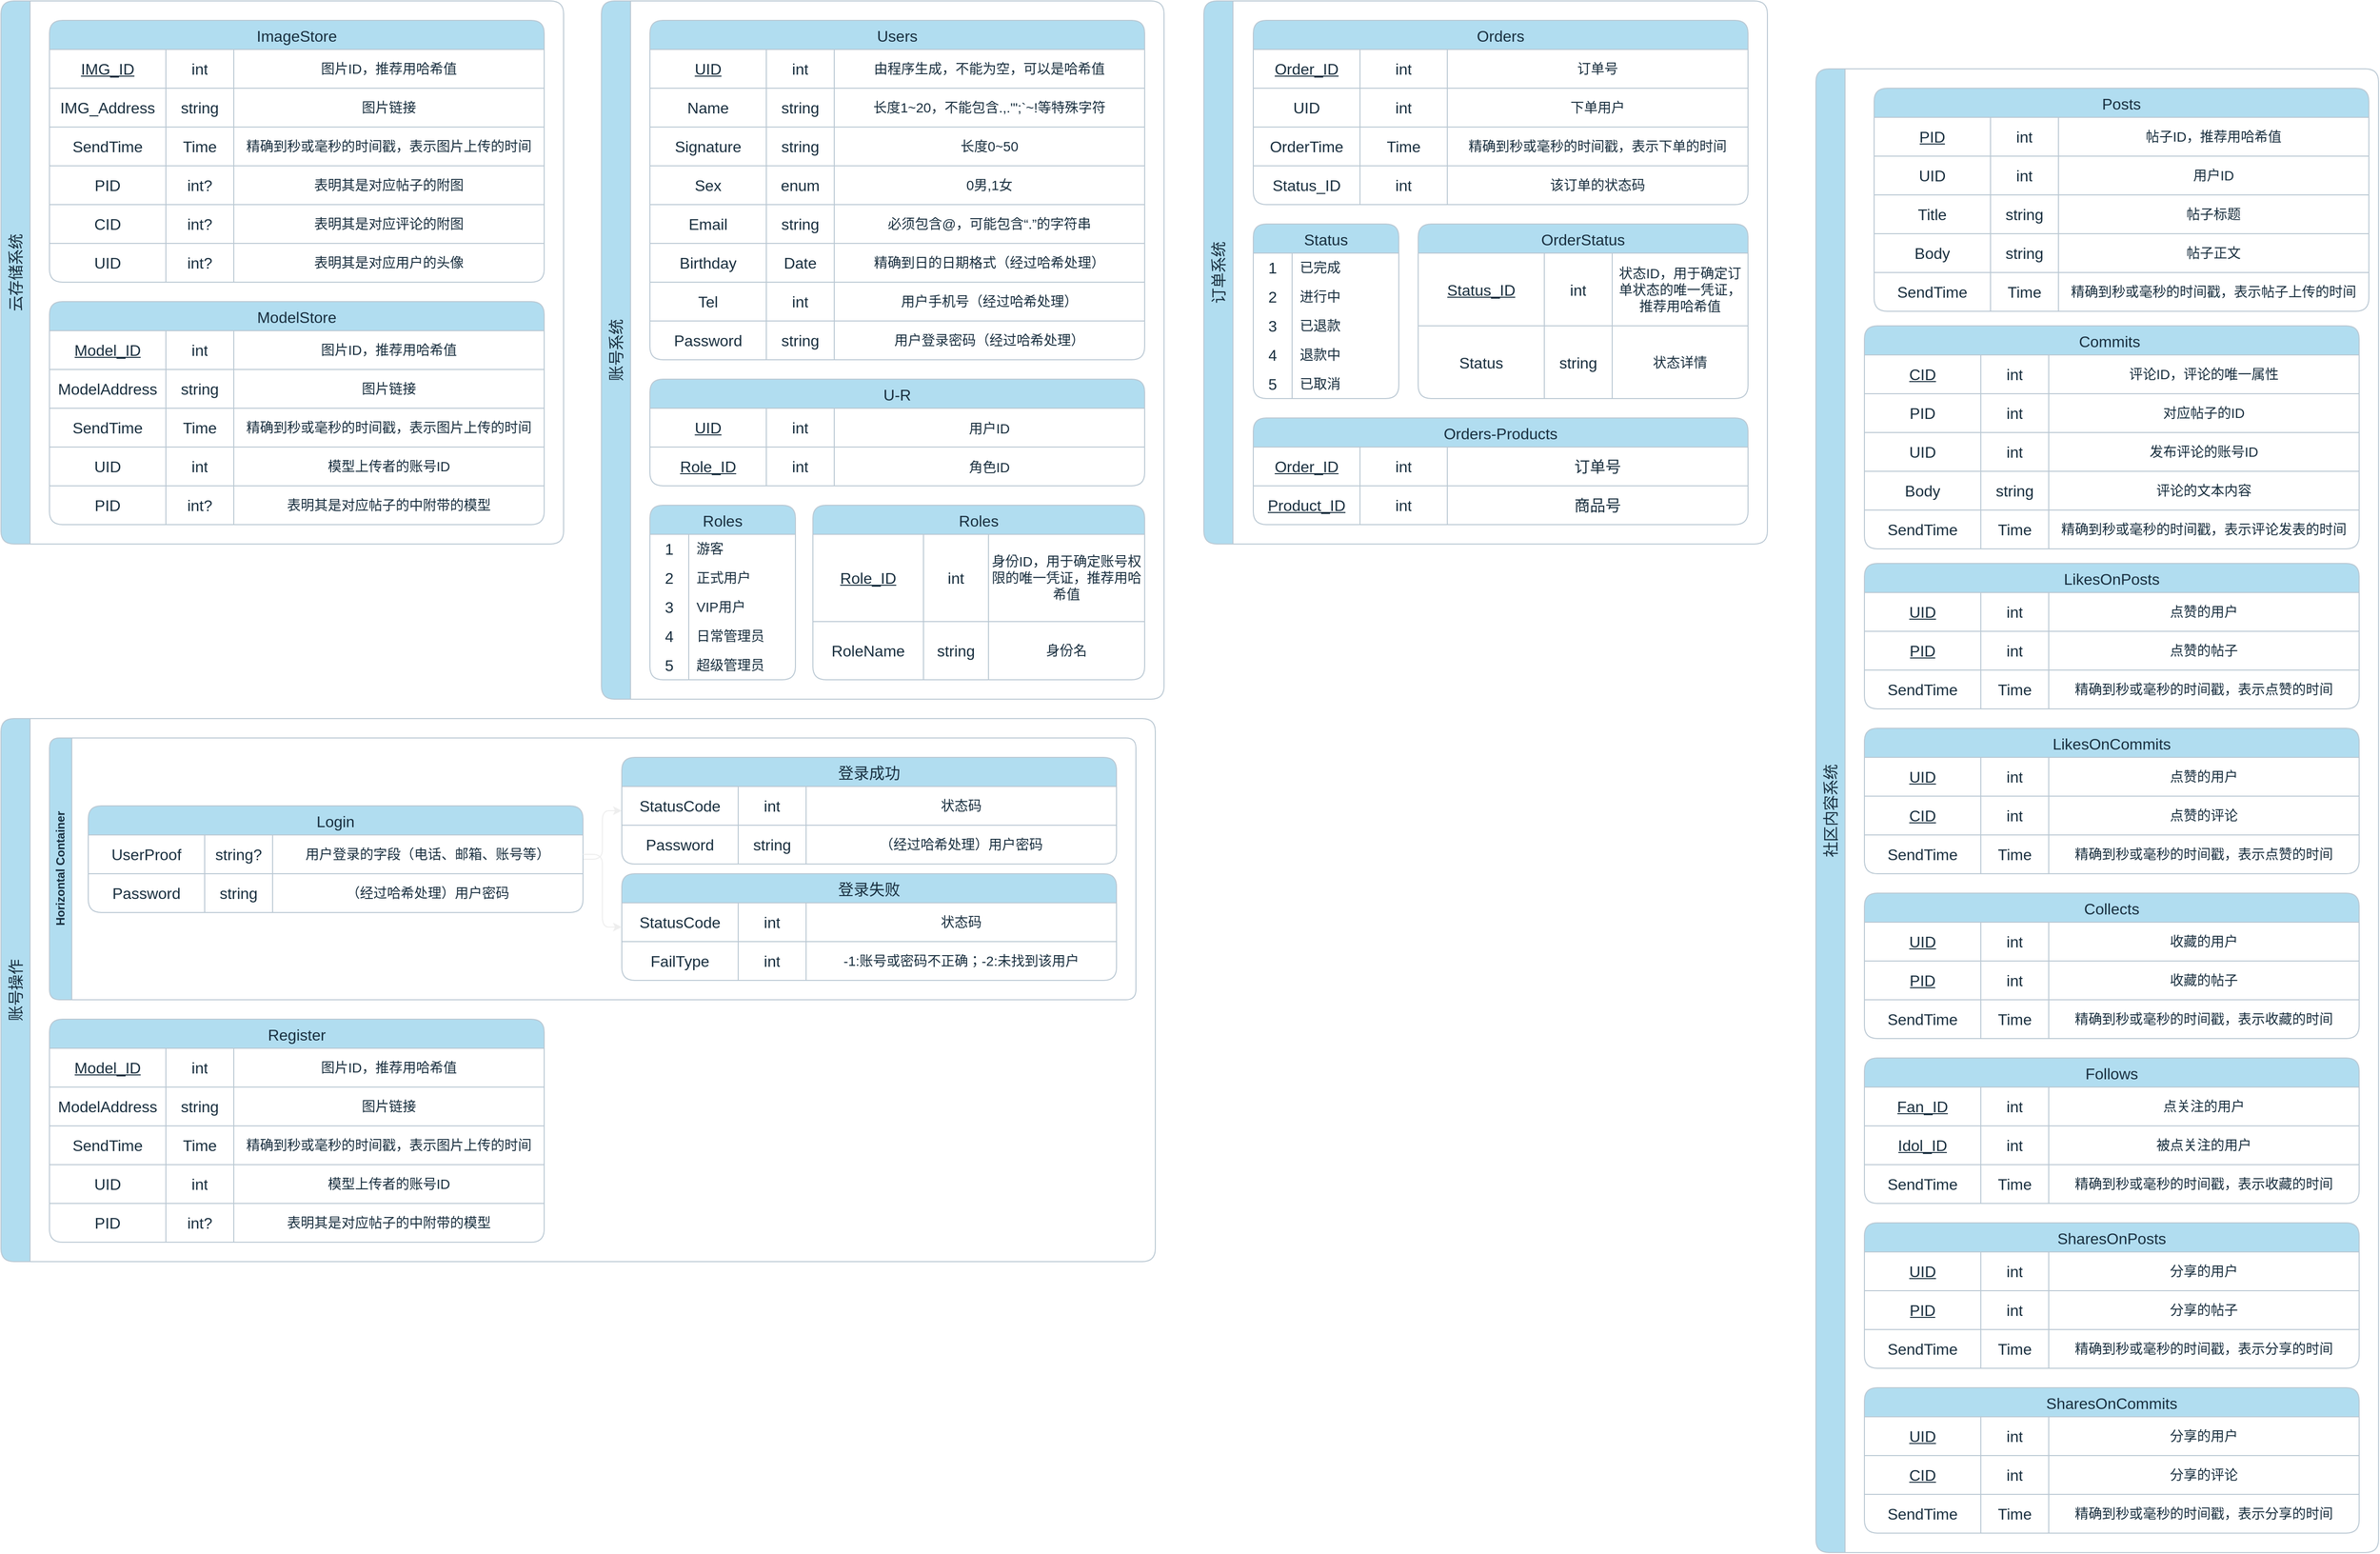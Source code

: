 <mxfile version="22.0.2" type="device">
  <diagram name="第 1 页" id="phZu7aXWhsZl9Tb5U_Hm">
    <mxGraphModel dx="287" dy="887" grid="1" gridSize="10" guides="1" tooltips="1" connect="1" arrows="1" fold="1" page="1" pageScale="1" pageWidth="827" pageHeight="1169" math="0" shadow="0">
      <root>
        <mxCell id="0" />
        <mxCell id="1" parent="0" />
        <mxCell id="qSWMpR3iNWa2hkFtQ4vn-1" value="&lt;font style=&quot;font-size: 16px; font-weight: normal;&quot;&gt;账号系统&lt;/font&gt;" style="swimlane;horizontal=0;whiteSpace=wrap;html=1;startSize=30;container=0;rounded=1;labelBackgroundColor=none;fillColor=#B1DDF0;strokeColor=#BAC8D3;fontColor=#182E3E;" vertex="1" parent="1">
          <mxGeometry x="649" y="30" width="580" height="720" as="geometry" />
        </mxCell>
        <mxCell id="qSWMpR3iNWa2hkFtQ4vn-2" value="Users" style="shape=table;startSize=30;container=1;collapsible=0;childLayout=tableLayout;strokeColor=#BAC8D3;fontSize=16;rounded=1;labelBackgroundColor=none;fillColor=#B1DDF0;fontColor=#182E3E;" vertex="1" parent="qSWMpR3iNWa2hkFtQ4vn-1">
          <mxGeometry x="50" y="20" width="510" height="350" as="geometry" />
        </mxCell>
        <mxCell id="qSWMpR3iNWa2hkFtQ4vn-3" value="" style="shape=tableRow;horizontal=0;startSize=0;swimlaneHead=0;swimlaneBody=0;strokeColor=#BAC8D3;top=0;left=0;bottom=0;right=0;collapsible=0;dropTarget=0;fillColor=none;points=[[0,0.5],[1,0.5]];portConstraint=eastwest;fontSize=16;rounded=1;labelBackgroundColor=none;fontColor=#182E3E;" vertex="1" parent="qSWMpR3iNWa2hkFtQ4vn-2">
          <mxGeometry y="30" width="510" height="40" as="geometry" />
        </mxCell>
        <mxCell id="qSWMpR3iNWa2hkFtQ4vn-4" value="&lt;u&gt;UID&lt;/u&gt;" style="shape=partialRectangle;html=1;whiteSpace=wrap;connectable=0;strokeColor=#BAC8D3;overflow=hidden;fillColor=none;top=0;left=0;bottom=0;right=0;pointerEvents=1;fontSize=16;rounded=1;labelBackgroundColor=none;fontColor=#182E3E;" vertex="1" parent="qSWMpR3iNWa2hkFtQ4vn-3">
          <mxGeometry width="120" height="40" as="geometry">
            <mxRectangle width="120" height="40" as="alternateBounds" />
          </mxGeometry>
        </mxCell>
        <mxCell id="qSWMpR3iNWa2hkFtQ4vn-5" value="int" style="shape=partialRectangle;html=1;whiteSpace=wrap;connectable=0;strokeColor=#BAC8D3;overflow=hidden;fillColor=none;top=0;left=0;bottom=0;right=0;pointerEvents=1;fontSize=16;rounded=1;labelBackgroundColor=none;fontColor=#182E3E;" vertex="1" parent="qSWMpR3iNWa2hkFtQ4vn-3">
          <mxGeometry x="120" width="70" height="40" as="geometry">
            <mxRectangle width="70" height="40" as="alternateBounds" />
          </mxGeometry>
        </mxCell>
        <mxCell id="qSWMpR3iNWa2hkFtQ4vn-6" value="由程序生成，不能为空，可以是哈希值" style="shape=partialRectangle;html=1;whiteSpace=wrap;connectable=0;strokeColor=#BAC8D3;overflow=hidden;fillColor=none;top=0;left=0;bottom=0;right=0;pointerEvents=1;fontSize=14;rounded=1;labelBackgroundColor=none;fontColor=#182E3E;" vertex="1" parent="qSWMpR3iNWa2hkFtQ4vn-3">
          <mxGeometry x="190" width="320" height="40" as="geometry">
            <mxRectangle width="320" height="40" as="alternateBounds" />
          </mxGeometry>
        </mxCell>
        <mxCell id="qSWMpR3iNWa2hkFtQ4vn-7" value="" style="shape=tableRow;horizontal=0;startSize=0;swimlaneHead=0;swimlaneBody=0;strokeColor=#BAC8D3;top=0;left=0;bottom=0;right=0;collapsible=0;dropTarget=0;fillColor=none;points=[[0,0.5],[1,0.5]];portConstraint=eastwest;fontSize=16;rounded=1;labelBackgroundColor=none;fontColor=#182E3E;" vertex="1" parent="qSWMpR3iNWa2hkFtQ4vn-2">
          <mxGeometry y="70" width="510" height="40" as="geometry" />
        </mxCell>
        <mxCell id="qSWMpR3iNWa2hkFtQ4vn-8" value="Name" style="shape=partialRectangle;html=1;whiteSpace=wrap;connectable=0;strokeColor=#BAC8D3;overflow=hidden;fillColor=none;top=0;left=0;bottom=0;right=0;pointerEvents=1;fontSize=16;rounded=1;labelBackgroundColor=none;fontColor=#182E3E;" vertex="1" parent="qSWMpR3iNWa2hkFtQ4vn-7">
          <mxGeometry width="120" height="40" as="geometry">
            <mxRectangle width="120" height="40" as="alternateBounds" />
          </mxGeometry>
        </mxCell>
        <mxCell id="qSWMpR3iNWa2hkFtQ4vn-9" value="string" style="shape=partialRectangle;html=1;whiteSpace=wrap;connectable=0;strokeColor=#BAC8D3;overflow=hidden;fillColor=none;top=0;left=0;bottom=0;right=0;pointerEvents=1;fontSize=16;rounded=1;labelBackgroundColor=none;fontColor=#182E3E;" vertex="1" parent="qSWMpR3iNWa2hkFtQ4vn-7">
          <mxGeometry x="120" width="70" height="40" as="geometry">
            <mxRectangle width="70" height="40" as="alternateBounds" />
          </mxGeometry>
        </mxCell>
        <mxCell id="qSWMpR3iNWa2hkFtQ4vn-10" value="长度1~20，不能包含.,.&#39;&quot;;`~!等特殊字符" style="shape=partialRectangle;html=1;whiteSpace=wrap;connectable=0;strokeColor=#BAC8D3;overflow=hidden;fillColor=none;top=0;left=0;bottom=0;right=0;pointerEvents=1;fontSize=14;rounded=1;labelBackgroundColor=none;fontColor=#182E3E;" vertex="1" parent="qSWMpR3iNWa2hkFtQ4vn-7">
          <mxGeometry x="190" width="320" height="40" as="geometry">
            <mxRectangle width="320" height="40" as="alternateBounds" />
          </mxGeometry>
        </mxCell>
        <mxCell id="qSWMpR3iNWa2hkFtQ4vn-11" value="" style="shape=tableRow;horizontal=0;startSize=0;swimlaneHead=0;swimlaneBody=0;strokeColor=#BAC8D3;top=0;left=0;bottom=0;right=0;collapsible=0;dropTarget=0;fillColor=none;points=[[0,0.5],[1,0.5]];portConstraint=eastwest;fontSize=16;rounded=1;labelBackgroundColor=none;fontColor=#182E3E;" vertex="1" parent="qSWMpR3iNWa2hkFtQ4vn-2">
          <mxGeometry y="110" width="510" height="40" as="geometry" />
        </mxCell>
        <mxCell id="qSWMpR3iNWa2hkFtQ4vn-12" value="Signature" style="shape=partialRectangle;html=1;whiteSpace=wrap;connectable=0;strokeColor=#BAC8D3;overflow=hidden;fillColor=none;top=0;left=0;bottom=0;right=0;pointerEvents=1;fontSize=16;rounded=1;labelBackgroundColor=none;fontColor=#182E3E;" vertex="1" parent="qSWMpR3iNWa2hkFtQ4vn-11">
          <mxGeometry width="120" height="40" as="geometry">
            <mxRectangle width="120" height="40" as="alternateBounds" />
          </mxGeometry>
        </mxCell>
        <mxCell id="qSWMpR3iNWa2hkFtQ4vn-13" value="string" style="shape=partialRectangle;html=1;whiteSpace=wrap;connectable=0;strokeColor=#BAC8D3;overflow=hidden;fillColor=none;top=0;left=0;bottom=0;right=0;pointerEvents=1;fontSize=16;rounded=1;labelBackgroundColor=none;fontColor=#182E3E;" vertex="1" parent="qSWMpR3iNWa2hkFtQ4vn-11">
          <mxGeometry x="120" width="70" height="40" as="geometry">
            <mxRectangle width="70" height="40" as="alternateBounds" />
          </mxGeometry>
        </mxCell>
        <mxCell id="qSWMpR3iNWa2hkFtQ4vn-14" value="长度0~50" style="shape=partialRectangle;html=1;whiteSpace=wrap;connectable=0;strokeColor=#BAC8D3;overflow=hidden;fillColor=none;top=0;left=0;bottom=0;right=0;pointerEvents=1;fontSize=14;rounded=1;labelBackgroundColor=none;fontColor=#182E3E;" vertex="1" parent="qSWMpR3iNWa2hkFtQ4vn-11">
          <mxGeometry x="190" width="320" height="40" as="geometry">
            <mxRectangle width="320" height="40" as="alternateBounds" />
          </mxGeometry>
        </mxCell>
        <mxCell id="qSWMpR3iNWa2hkFtQ4vn-15" style="shape=tableRow;horizontal=0;startSize=0;swimlaneHead=0;swimlaneBody=0;strokeColor=#BAC8D3;top=0;left=0;bottom=0;right=0;collapsible=0;dropTarget=0;fillColor=none;points=[[0,0.5],[1,0.5]];portConstraint=eastwest;fontSize=16;rounded=1;labelBackgroundColor=none;fontColor=#182E3E;" vertex="1" parent="qSWMpR3iNWa2hkFtQ4vn-2">
          <mxGeometry y="150" width="510" height="40" as="geometry" />
        </mxCell>
        <mxCell id="qSWMpR3iNWa2hkFtQ4vn-16" value="Sex" style="shape=partialRectangle;html=1;whiteSpace=wrap;connectable=0;strokeColor=#BAC8D3;overflow=hidden;fillColor=none;top=0;left=0;bottom=0;right=0;pointerEvents=1;fontSize=16;rounded=1;labelBackgroundColor=none;fontColor=#182E3E;" vertex="1" parent="qSWMpR3iNWa2hkFtQ4vn-15">
          <mxGeometry width="120" height="40" as="geometry">
            <mxRectangle width="120" height="40" as="alternateBounds" />
          </mxGeometry>
        </mxCell>
        <mxCell id="qSWMpR3iNWa2hkFtQ4vn-17" value="enum" style="shape=partialRectangle;html=1;whiteSpace=wrap;connectable=0;strokeColor=#BAC8D3;overflow=hidden;fillColor=none;top=0;left=0;bottom=0;right=0;pointerEvents=1;fontSize=16;rounded=1;labelBackgroundColor=none;fontColor=#182E3E;" vertex="1" parent="qSWMpR3iNWa2hkFtQ4vn-15">
          <mxGeometry x="120" width="70" height="40" as="geometry">
            <mxRectangle width="70" height="40" as="alternateBounds" />
          </mxGeometry>
        </mxCell>
        <mxCell id="qSWMpR3iNWa2hkFtQ4vn-18" value="0男,1女" style="shape=partialRectangle;html=1;whiteSpace=wrap;connectable=0;strokeColor=#BAC8D3;overflow=hidden;fillColor=none;top=0;left=0;bottom=0;right=0;pointerEvents=1;fontSize=14;rounded=1;labelBackgroundColor=none;fontColor=#182E3E;" vertex="1" parent="qSWMpR3iNWa2hkFtQ4vn-15">
          <mxGeometry x="190" width="320" height="40" as="geometry">
            <mxRectangle width="320" height="40" as="alternateBounds" />
          </mxGeometry>
        </mxCell>
        <mxCell id="qSWMpR3iNWa2hkFtQ4vn-19" style="shape=tableRow;horizontal=0;startSize=0;swimlaneHead=0;swimlaneBody=0;strokeColor=#BAC8D3;top=0;left=0;bottom=0;right=0;collapsible=0;dropTarget=0;fillColor=none;points=[[0,0.5],[1,0.5]];portConstraint=eastwest;fontSize=16;rounded=1;labelBackgroundColor=none;fontColor=#182E3E;" vertex="1" parent="qSWMpR3iNWa2hkFtQ4vn-2">
          <mxGeometry y="190" width="510" height="40" as="geometry" />
        </mxCell>
        <mxCell id="qSWMpR3iNWa2hkFtQ4vn-20" value="Email" style="shape=partialRectangle;html=1;whiteSpace=wrap;connectable=0;strokeColor=#BAC8D3;overflow=hidden;fillColor=none;top=0;left=0;bottom=0;right=0;pointerEvents=1;fontSize=16;rounded=1;labelBackgroundColor=none;fontColor=#182E3E;" vertex="1" parent="qSWMpR3iNWa2hkFtQ4vn-19">
          <mxGeometry width="120" height="40" as="geometry">
            <mxRectangle width="120" height="40" as="alternateBounds" />
          </mxGeometry>
        </mxCell>
        <mxCell id="qSWMpR3iNWa2hkFtQ4vn-21" value="string" style="shape=partialRectangle;html=1;whiteSpace=wrap;connectable=0;strokeColor=#BAC8D3;overflow=hidden;fillColor=none;top=0;left=0;bottom=0;right=0;pointerEvents=1;fontSize=16;rounded=1;labelBackgroundColor=none;fontColor=#182E3E;" vertex="1" parent="qSWMpR3iNWa2hkFtQ4vn-19">
          <mxGeometry x="120" width="70" height="40" as="geometry">
            <mxRectangle width="70" height="40" as="alternateBounds" />
          </mxGeometry>
        </mxCell>
        <mxCell id="qSWMpR3iNWa2hkFtQ4vn-22" value="必须包含@，可能包含“.”的字符串" style="shape=partialRectangle;html=1;whiteSpace=wrap;connectable=0;strokeColor=#BAC8D3;overflow=hidden;fillColor=none;top=0;left=0;bottom=0;right=0;pointerEvents=1;fontSize=14;rounded=1;labelBackgroundColor=none;fontColor=#182E3E;" vertex="1" parent="qSWMpR3iNWa2hkFtQ4vn-19">
          <mxGeometry x="190" width="320" height="40" as="geometry">
            <mxRectangle width="320" height="40" as="alternateBounds" />
          </mxGeometry>
        </mxCell>
        <mxCell id="qSWMpR3iNWa2hkFtQ4vn-23" style="shape=tableRow;horizontal=0;startSize=0;swimlaneHead=0;swimlaneBody=0;strokeColor=#BAC8D3;top=0;left=0;bottom=0;right=0;collapsible=0;dropTarget=0;fillColor=none;points=[[0,0.5],[1,0.5]];portConstraint=eastwest;fontSize=16;rounded=1;labelBackgroundColor=none;fontColor=#182E3E;" vertex="1" parent="qSWMpR3iNWa2hkFtQ4vn-2">
          <mxGeometry y="230" width="510" height="40" as="geometry" />
        </mxCell>
        <mxCell id="qSWMpR3iNWa2hkFtQ4vn-24" value="Birthday" style="shape=partialRectangle;html=1;whiteSpace=wrap;connectable=0;strokeColor=#BAC8D3;overflow=hidden;fillColor=none;top=0;left=0;bottom=0;right=0;pointerEvents=1;fontSize=16;rounded=1;labelBackgroundColor=none;fontColor=#182E3E;" vertex="1" parent="qSWMpR3iNWa2hkFtQ4vn-23">
          <mxGeometry width="120" height="40" as="geometry">
            <mxRectangle width="120" height="40" as="alternateBounds" />
          </mxGeometry>
        </mxCell>
        <mxCell id="qSWMpR3iNWa2hkFtQ4vn-25" value="Date" style="shape=partialRectangle;html=1;whiteSpace=wrap;connectable=0;strokeColor=#BAC8D3;overflow=hidden;fillColor=none;top=0;left=0;bottom=0;right=0;pointerEvents=1;fontSize=16;rounded=1;labelBackgroundColor=none;fontColor=#182E3E;" vertex="1" parent="qSWMpR3iNWa2hkFtQ4vn-23">
          <mxGeometry x="120" width="70" height="40" as="geometry">
            <mxRectangle width="70" height="40" as="alternateBounds" />
          </mxGeometry>
        </mxCell>
        <mxCell id="qSWMpR3iNWa2hkFtQ4vn-26" value="精确到日的日期格式（经过哈希处理）" style="shape=partialRectangle;html=1;whiteSpace=wrap;connectable=0;strokeColor=#BAC8D3;overflow=hidden;fillColor=none;top=0;left=0;bottom=0;right=0;pointerEvents=1;fontSize=14;rounded=1;labelBackgroundColor=none;fontColor=#182E3E;" vertex="1" parent="qSWMpR3iNWa2hkFtQ4vn-23">
          <mxGeometry x="190" width="320" height="40" as="geometry">
            <mxRectangle width="320" height="40" as="alternateBounds" />
          </mxGeometry>
        </mxCell>
        <mxCell id="qSWMpR3iNWa2hkFtQ4vn-27" style="shape=tableRow;horizontal=0;startSize=0;swimlaneHead=0;swimlaneBody=0;strokeColor=#BAC8D3;top=0;left=0;bottom=0;right=0;collapsible=0;dropTarget=0;fillColor=none;points=[[0,0.5],[1,0.5]];portConstraint=eastwest;fontSize=16;rounded=1;labelBackgroundColor=none;fontColor=#182E3E;" vertex="1" parent="qSWMpR3iNWa2hkFtQ4vn-2">
          <mxGeometry y="270" width="510" height="40" as="geometry" />
        </mxCell>
        <mxCell id="qSWMpR3iNWa2hkFtQ4vn-28" value="Tel" style="shape=partialRectangle;html=1;whiteSpace=wrap;connectable=0;strokeColor=#BAC8D3;overflow=hidden;fillColor=none;top=0;left=0;bottom=0;right=0;pointerEvents=1;fontSize=16;rounded=1;labelBackgroundColor=none;fontColor=#182E3E;" vertex="1" parent="qSWMpR3iNWa2hkFtQ4vn-27">
          <mxGeometry width="120" height="40" as="geometry">
            <mxRectangle width="120" height="40" as="alternateBounds" />
          </mxGeometry>
        </mxCell>
        <mxCell id="qSWMpR3iNWa2hkFtQ4vn-29" value="int" style="shape=partialRectangle;html=1;whiteSpace=wrap;connectable=0;strokeColor=#BAC8D3;overflow=hidden;fillColor=none;top=0;left=0;bottom=0;right=0;pointerEvents=1;fontSize=16;rounded=1;labelBackgroundColor=none;fontColor=#182E3E;" vertex="1" parent="qSWMpR3iNWa2hkFtQ4vn-27">
          <mxGeometry x="120" width="70" height="40" as="geometry">
            <mxRectangle width="70" height="40" as="alternateBounds" />
          </mxGeometry>
        </mxCell>
        <mxCell id="qSWMpR3iNWa2hkFtQ4vn-30" value="用户手机号（经过哈希处理）" style="shape=partialRectangle;html=1;whiteSpace=wrap;connectable=0;strokeColor=#BAC8D3;overflow=hidden;fillColor=none;top=0;left=0;bottom=0;right=0;pointerEvents=1;fontSize=14;rounded=1;labelBackgroundColor=none;fontColor=#182E3E;" vertex="1" parent="qSWMpR3iNWa2hkFtQ4vn-27">
          <mxGeometry x="190" width="320" height="40" as="geometry">
            <mxRectangle width="320" height="40" as="alternateBounds" />
          </mxGeometry>
        </mxCell>
        <mxCell id="qSWMpR3iNWa2hkFtQ4vn-31" style="shape=tableRow;horizontal=0;startSize=0;swimlaneHead=0;swimlaneBody=0;strokeColor=#BAC8D3;top=0;left=0;bottom=0;right=0;collapsible=0;dropTarget=0;fillColor=none;points=[[0,0.5],[1,0.5]];portConstraint=eastwest;fontSize=16;rounded=1;labelBackgroundColor=none;fontColor=#182E3E;" vertex="1" parent="qSWMpR3iNWa2hkFtQ4vn-2">
          <mxGeometry y="310" width="510" height="40" as="geometry" />
        </mxCell>
        <mxCell id="qSWMpR3iNWa2hkFtQ4vn-32" value="Password" style="shape=partialRectangle;html=1;whiteSpace=wrap;connectable=0;strokeColor=#BAC8D3;overflow=hidden;fillColor=none;top=0;left=0;bottom=0;right=0;pointerEvents=1;fontSize=16;rounded=1;labelBackgroundColor=none;fontColor=#182E3E;" vertex="1" parent="qSWMpR3iNWa2hkFtQ4vn-31">
          <mxGeometry width="120" height="40" as="geometry">
            <mxRectangle width="120" height="40" as="alternateBounds" />
          </mxGeometry>
        </mxCell>
        <mxCell id="qSWMpR3iNWa2hkFtQ4vn-33" value="string" style="shape=partialRectangle;html=1;whiteSpace=wrap;connectable=0;strokeColor=#BAC8D3;overflow=hidden;fillColor=none;top=0;left=0;bottom=0;right=0;pointerEvents=1;fontSize=16;rounded=1;labelBackgroundColor=none;fontColor=#182E3E;" vertex="1" parent="qSWMpR3iNWa2hkFtQ4vn-31">
          <mxGeometry x="120" width="70" height="40" as="geometry">
            <mxRectangle width="70" height="40" as="alternateBounds" />
          </mxGeometry>
        </mxCell>
        <mxCell id="qSWMpR3iNWa2hkFtQ4vn-34" value="用户登录密码（经过哈希处理）" style="shape=partialRectangle;html=1;whiteSpace=wrap;connectable=0;strokeColor=#BAC8D3;overflow=hidden;fillColor=none;top=0;left=0;bottom=0;right=0;pointerEvents=1;fontSize=14;rounded=1;labelBackgroundColor=none;fontColor=#182E3E;" vertex="1" parent="qSWMpR3iNWa2hkFtQ4vn-31">
          <mxGeometry x="190" width="320" height="40" as="geometry">
            <mxRectangle width="320" height="40" as="alternateBounds" />
          </mxGeometry>
        </mxCell>
        <mxCell id="qSWMpR3iNWa2hkFtQ4vn-35" value="U-R" style="shape=table;startSize=30;container=1;collapsible=0;childLayout=tableLayout;strokeColor=#BAC8D3;fontSize=16;rounded=1;labelBackgroundColor=none;fillColor=#B1DDF0;fontColor=#182E3E;" vertex="1" parent="qSWMpR3iNWa2hkFtQ4vn-1">
          <mxGeometry x="50" y="390" width="510" height="110" as="geometry" />
        </mxCell>
        <mxCell id="qSWMpR3iNWa2hkFtQ4vn-36" value="" style="shape=tableRow;horizontal=0;startSize=0;swimlaneHead=0;swimlaneBody=0;strokeColor=#BAC8D3;top=0;left=0;bottom=0;right=0;collapsible=0;dropTarget=0;fillColor=none;points=[[0,0.5],[1,0.5]];portConstraint=eastwest;fontSize=16;rounded=1;labelBackgroundColor=none;fontColor=#182E3E;" vertex="1" parent="qSWMpR3iNWa2hkFtQ4vn-35">
          <mxGeometry y="30" width="510" height="40" as="geometry" />
        </mxCell>
        <mxCell id="qSWMpR3iNWa2hkFtQ4vn-37" value="UID" style="shape=partialRectangle;html=1;whiteSpace=wrap;connectable=0;strokeColor=#BAC8D3;overflow=hidden;fillColor=none;top=0;left=0;bottom=0;right=0;pointerEvents=1;fontSize=16;fontStyle=4;rounded=1;labelBackgroundColor=none;fontColor=#182E3E;" vertex="1" parent="qSWMpR3iNWa2hkFtQ4vn-36">
          <mxGeometry width="120" height="40" as="geometry">
            <mxRectangle width="120" height="40" as="alternateBounds" />
          </mxGeometry>
        </mxCell>
        <mxCell id="qSWMpR3iNWa2hkFtQ4vn-38" value="int" style="shape=partialRectangle;html=1;whiteSpace=wrap;connectable=0;strokeColor=#BAC8D3;overflow=hidden;fillColor=none;top=0;left=0;bottom=0;right=0;pointerEvents=1;fontSize=16;rounded=1;labelBackgroundColor=none;fontColor=#182E3E;" vertex="1" parent="qSWMpR3iNWa2hkFtQ4vn-36">
          <mxGeometry x="120" width="70" height="40" as="geometry">
            <mxRectangle width="70" height="40" as="alternateBounds" />
          </mxGeometry>
        </mxCell>
        <mxCell id="qSWMpR3iNWa2hkFtQ4vn-39" value="&lt;font style=&quot;font-size: 14px;&quot;&gt;用户ID&lt;/font&gt;" style="shape=partialRectangle;html=1;whiteSpace=wrap;connectable=0;strokeColor=#BAC8D3;overflow=hidden;fillColor=none;top=0;left=0;bottom=0;right=0;pointerEvents=1;fontSize=16;rounded=1;labelBackgroundColor=none;fontColor=#182E3E;" vertex="1" parent="qSWMpR3iNWa2hkFtQ4vn-36">
          <mxGeometry x="190" width="320" height="40" as="geometry">
            <mxRectangle width="320" height="40" as="alternateBounds" />
          </mxGeometry>
        </mxCell>
        <mxCell id="qSWMpR3iNWa2hkFtQ4vn-40" value="" style="shape=tableRow;horizontal=0;startSize=0;swimlaneHead=0;swimlaneBody=0;strokeColor=#BAC8D3;top=0;left=0;bottom=0;right=0;collapsible=0;dropTarget=0;fillColor=none;points=[[0,0.5],[1,0.5]];portConstraint=eastwest;fontSize=16;rounded=1;labelBackgroundColor=none;fontColor=#182E3E;" vertex="1" parent="qSWMpR3iNWa2hkFtQ4vn-35">
          <mxGeometry y="70" width="510" height="40" as="geometry" />
        </mxCell>
        <mxCell id="qSWMpR3iNWa2hkFtQ4vn-41" value="Role_ID" style="shape=partialRectangle;html=1;whiteSpace=wrap;connectable=0;strokeColor=#BAC8D3;overflow=hidden;fillColor=none;top=0;left=0;bottom=0;right=0;pointerEvents=1;fontSize=16;fontStyle=4;rounded=1;labelBackgroundColor=none;fontColor=#182E3E;" vertex="1" parent="qSWMpR3iNWa2hkFtQ4vn-40">
          <mxGeometry width="120" height="40" as="geometry">
            <mxRectangle width="120" height="40" as="alternateBounds" />
          </mxGeometry>
        </mxCell>
        <mxCell id="qSWMpR3iNWa2hkFtQ4vn-42" value="int" style="shape=partialRectangle;html=1;whiteSpace=wrap;connectable=0;strokeColor=#BAC8D3;overflow=hidden;fillColor=none;top=0;left=0;bottom=0;right=0;pointerEvents=1;fontSize=16;rounded=1;labelBackgroundColor=none;fontColor=#182E3E;" vertex="1" parent="qSWMpR3iNWa2hkFtQ4vn-40">
          <mxGeometry x="120" width="70" height="40" as="geometry">
            <mxRectangle width="70" height="40" as="alternateBounds" />
          </mxGeometry>
        </mxCell>
        <mxCell id="qSWMpR3iNWa2hkFtQ4vn-43" value="&lt;font style=&quot;font-size: 14px;&quot;&gt;角色ID&lt;/font&gt;" style="shape=partialRectangle;html=1;whiteSpace=wrap;connectable=0;strokeColor=#BAC8D3;overflow=hidden;fillColor=none;top=0;left=0;bottom=0;right=0;pointerEvents=1;fontSize=16;rounded=1;labelBackgroundColor=none;fontColor=#182E3E;" vertex="1" parent="qSWMpR3iNWa2hkFtQ4vn-40">
          <mxGeometry x="190" width="320" height="40" as="geometry">
            <mxRectangle width="320" height="40" as="alternateBounds" />
          </mxGeometry>
        </mxCell>
        <mxCell id="qSWMpR3iNWa2hkFtQ4vn-44" value="Roles" style="shape=table;startSize=30;container=1;collapsible=0;childLayout=tableLayout;strokeColor=#BAC8D3;fontSize=16;rounded=1;labelBackgroundColor=none;fillColor=#B1DDF0;fontColor=#182E3E;" vertex="1" parent="qSWMpR3iNWa2hkFtQ4vn-1">
          <mxGeometry x="218" y="520" width="342" height="180" as="geometry" />
        </mxCell>
        <mxCell id="qSWMpR3iNWa2hkFtQ4vn-45" value="" style="shape=tableRow;horizontal=0;startSize=0;swimlaneHead=0;swimlaneBody=0;strokeColor=#BAC8D3;top=0;left=0;bottom=0;right=0;collapsible=0;dropTarget=0;fillColor=none;points=[[0,0.5],[1,0.5]];portConstraint=eastwest;fontSize=16;rounded=1;labelBackgroundColor=none;fontColor=#182E3E;" vertex="1" parent="qSWMpR3iNWa2hkFtQ4vn-44">
          <mxGeometry y="30" width="342" height="90" as="geometry" />
        </mxCell>
        <mxCell id="qSWMpR3iNWa2hkFtQ4vn-46" value="Role_ID" style="shape=partialRectangle;html=1;whiteSpace=wrap;connectable=0;strokeColor=#BAC8D3;overflow=hidden;fillColor=none;top=0;left=0;bottom=0;right=0;pointerEvents=1;fontSize=16;fontStyle=4;rounded=1;labelBackgroundColor=none;fontColor=#182E3E;" vertex="1" parent="qSWMpR3iNWa2hkFtQ4vn-45">
          <mxGeometry width="114" height="90" as="geometry">
            <mxRectangle width="114" height="90" as="alternateBounds" />
          </mxGeometry>
        </mxCell>
        <mxCell id="qSWMpR3iNWa2hkFtQ4vn-47" value="int" style="shape=partialRectangle;html=1;whiteSpace=wrap;connectable=0;strokeColor=#BAC8D3;overflow=hidden;fillColor=none;top=0;left=0;bottom=0;right=0;pointerEvents=1;fontSize=16;rounded=1;labelBackgroundColor=none;fontColor=#182E3E;" vertex="1" parent="qSWMpR3iNWa2hkFtQ4vn-45">
          <mxGeometry x="114" width="67" height="90" as="geometry">
            <mxRectangle width="67" height="90" as="alternateBounds" />
          </mxGeometry>
        </mxCell>
        <mxCell id="qSWMpR3iNWa2hkFtQ4vn-48" value="身份ID，用于确定账号权限的唯一凭证，推荐用哈希值" style="shape=partialRectangle;html=1;whiteSpace=wrap;connectable=0;strokeColor=#BAC8D3;overflow=hidden;fillColor=none;top=0;left=0;bottom=0;right=0;pointerEvents=1;fontSize=14;rounded=1;labelBackgroundColor=none;fontColor=#182E3E;" vertex="1" parent="qSWMpR3iNWa2hkFtQ4vn-45">
          <mxGeometry x="181" width="161" height="90" as="geometry">
            <mxRectangle width="161" height="90" as="alternateBounds" />
          </mxGeometry>
        </mxCell>
        <mxCell id="qSWMpR3iNWa2hkFtQ4vn-49" value="" style="shape=tableRow;horizontal=0;startSize=0;swimlaneHead=0;swimlaneBody=0;strokeColor=#BAC8D3;top=0;left=0;bottom=0;right=0;collapsible=0;dropTarget=0;fillColor=none;points=[[0,0.5],[1,0.5]];portConstraint=eastwest;fontSize=16;rounded=1;labelBackgroundColor=none;fontColor=#182E3E;" vertex="1" parent="qSWMpR3iNWa2hkFtQ4vn-44">
          <mxGeometry y="120" width="342" height="60" as="geometry" />
        </mxCell>
        <mxCell id="qSWMpR3iNWa2hkFtQ4vn-50" value="RoleName" style="shape=partialRectangle;html=1;whiteSpace=wrap;connectable=0;strokeColor=#BAC8D3;overflow=hidden;fillColor=none;top=0;left=0;bottom=0;right=0;pointerEvents=1;fontSize=16;rounded=1;labelBackgroundColor=none;fontColor=#182E3E;" vertex="1" parent="qSWMpR3iNWa2hkFtQ4vn-49">
          <mxGeometry width="114" height="60" as="geometry">
            <mxRectangle width="114" height="60" as="alternateBounds" />
          </mxGeometry>
        </mxCell>
        <mxCell id="qSWMpR3iNWa2hkFtQ4vn-51" value="string" style="shape=partialRectangle;html=1;whiteSpace=wrap;connectable=0;strokeColor=#BAC8D3;overflow=hidden;fillColor=none;top=0;left=0;bottom=0;right=0;pointerEvents=1;fontSize=16;rounded=1;labelBackgroundColor=none;fontColor=#182E3E;" vertex="1" parent="qSWMpR3iNWa2hkFtQ4vn-49">
          <mxGeometry x="114" width="67" height="60" as="geometry">
            <mxRectangle width="67" height="60" as="alternateBounds" />
          </mxGeometry>
        </mxCell>
        <mxCell id="qSWMpR3iNWa2hkFtQ4vn-52" value="身份名" style="shape=partialRectangle;html=1;whiteSpace=wrap;connectable=0;strokeColor=#BAC8D3;overflow=hidden;fillColor=none;top=0;left=0;bottom=0;right=0;pointerEvents=1;fontSize=14;rounded=1;labelBackgroundColor=none;fontColor=#182E3E;" vertex="1" parent="qSWMpR3iNWa2hkFtQ4vn-49">
          <mxGeometry x="181" width="161" height="60" as="geometry">
            <mxRectangle width="161" height="60" as="alternateBounds" />
          </mxGeometry>
        </mxCell>
        <mxCell id="qSWMpR3iNWa2hkFtQ4vn-53" value="Roles" style="shape=table;startSize=30;container=1;collapsible=0;childLayout=tableLayout;fixedRows=1;rowLines=0;fontStyle=0;strokeColor=#BAC8D3;fontSize=16;rounded=1;labelBackgroundColor=none;fillColor=#B1DDF0;fontColor=#182E3E;" vertex="1" parent="qSWMpR3iNWa2hkFtQ4vn-1">
          <mxGeometry x="50" y="520" width="150" height="180" as="geometry" />
        </mxCell>
        <mxCell id="qSWMpR3iNWa2hkFtQ4vn-54" value="" style="shape=tableRow;horizontal=0;startSize=0;swimlaneHead=0;swimlaneBody=0;top=0;left=0;bottom=0;right=0;collapsible=0;dropTarget=0;fillColor=none;points=[[0,0.5],[1,0.5]];portConstraint=eastwest;strokeColor=#BAC8D3;fontSize=16;rounded=1;labelBackgroundColor=none;fontColor=#182E3E;" vertex="1" parent="qSWMpR3iNWa2hkFtQ4vn-53">
          <mxGeometry y="30" width="150" height="30" as="geometry" />
        </mxCell>
        <mxCell id="qSWMpR3iNWa2hkFtQ4vn-55" value="1" style="shape=partialRectangle;html=1;whiteSpace=wrap;connectable=0;fillColor=none;top=0;left=0;bottom=0;right=0;overflow=hidden;pointerEvents=1;strokeColor=#BAC8D3;fontSize=16;rounded=1;labelBackgroundColor=none;fontColor=#182E3E;" vertex="1" parent="qSWMpR3iNWa2hkFtQ4vn-54">
          <mxGeometry width="40" height="30" as="geometry">
            <mxRectangle width="40" height="30" as="alternateBounds" />
          </mxGeometry>
        </mxCell>
        <mxCell id="qSWMpR3iNWa2hkFtQ4vn-56" value="游客" style="shape=partialRectangle;html=1;whiteSpace=wrap;connectable=0;fillColor=none;top=0;left=0;bottom=0;right=0;align=left;spacingLeft=6;overflow=hidden;strokeColor=#BAC8D3;fontSize=14;rounded=1;labelBackgroundColor=none;fontColor=#182E3E;" vertex="1" parent="qSWMpR3iNWa2hkFtQ4vn-54">
          <mxGeometry x="40" width="110" height="30" as="geometry">
            <mxRectangle width="110" height="30" as="alternateBounds" />
          </mxGeometry>
        </mxCell>
        <mxCell id="qSWMpR3iNWa2hkFtQ4vn-57" value="" style="shape=tableRow;horizontal=0;startSize=0;swimlaneHead=0;swimlaneBody=0;top=0;left=0;bottom=0;right=0;collapsible=0;dropTarget=0;fillColor=none;points=[[0,0.5],[1,0.5]];portConstraint=eastwest;strokeColor=#BAC8D3;fontSize=16;rounded=1;labelBackgroundColor=none;fontColor=#182E3E;" vertex="1" parent="qSWMpR3iNWa2hkFtQ4vn-53">
          <mxGeometry y="60" width="150" height="30" as="geometry" />
        </mxCell>
        <mxCell id="qSWMpR3iNWa2hkFtQ4vn-58" value="2" style="shape=partialRectangle;html=1;whiteSpace=wrap;connectable=0;fillColor=none;top=0;left=0;bottom=0;right=0;overflow=hidden;strokeColor=#BAC8D3;fontSize=16;rounded=1;labelBackgroundColor=none;fontColor=#182E3E;" vertex="1" parent="qSWMpR3iNWa2hkFtQ4vn-57">
          <mxGeometry width="40" height="30" as="geometry">
            <mxRectangle width="40" height="30" as="alternateBounds" />
          </mxGeometry>
        </mxCell>
        <mxCell id="qSWMpR3iNWa2hkFtQ4vn-59" value="正式用户" style="shape=partialRectangle;html=1;whiteSpace=wrap;connectable=0;fillColor=none;top=0;left=0;bottom=0;right=0;align=left;spacingLeft=6;overflow=hidden;strokeColor=#BAC8D3;fontSize=14;rounded=1;labelBackgroundColor=none;fontColor=#182E3E;" vertex="1" parent="qSWMpR3iNWa2hkFtQ4vn-57">
          <mxGeometry x="40" width="110" height="30" as="geometry">
            <mxRectangle width="110" height="30" as="alternateBounds" />
          </mxGeometry>
        </mxCell>
        <mxCell id="qSWMpR3iNWa2hkFtQ4vn-60" value="" style="shape=tableRow;horizontal=0;startSize=0;swimlaneHead=0;swimlaneBody=0;top=0;left=0;bottom=0;right=0;collapsible=0;dropTarget=0;fillColor=none;points=[[0,0.5],[1,0.5]];portConstraint=eastwest;strokeColor=#BAC8D3;fontSize=16;rounded=1;labelBackgroundColor=none;fontColor=#182E3E;" vertex="1" parent="qSWMpR3iNWa2hkFtQ4vn-53">
          <mxGeometry y="90" width="150" height="30" as="geometry" />
        </mxCell>
        <mxCell id="qSWMpR3iNWa2hkFtQ4vn-61" value="3" style="shape=partialRectangle;html=1;whiteSpace=wrap;connectable=0;fillColor=none;top=0;left=0;bottom=0;right=0;overflow=hidden;strokeColor=#BAC8D3;fontSize=16;rounded=1;labelBackgroundColor=none;fontColor=#182E3E;" vertex="1" parent="qSWMpR3iNWa2hkFtQ4vn-60">
          <mxGeometry width="40" height="30" as="geometry">
            <mxRectangle width="40" height="30" as="alternateBounds" />
          </mxGeometry>
        </mxCell>
        <mxCell id="qSWMpR3iNWa2hkFtQ4vn-62" value="VIP用户" style="shape=partialRectangle;html=1;whiteSpace=wrap;connectable=0;fillColor=none;top=0;left=0;bottom=0;right=0;align=left;spacingLeft=6;overflow=hidden;strokeColor=#BAC8D3;fontSize=14;rounded=1;labelBackgroundColor=none;fontColor=#182E3E;" vertex="1" parent="qSWMpR3iNWa2hkFtQ4vn-60">
          <mxGeometry x="40" width="110" height="30" as="geometry">
            <mxRectangle width="110" height="30" as="alternateBounds" />
          </mxGeometry>
        </mxCell>
        <mxCell id="qSWMpR3iNWa2hkFtQ4vn-63" style="shape=tableRow;horizontal=0;startSize=0;swimlaneHead=0;swimlaneBody=0;top=0;left=0;bottom=0;right=0;collapsible=0;dropTarget=0;fillColor=none;points=[[0,0.5],[1,0.5]];portConstraint=eastwest;strokeColor=#BAC8D3;fontSize=16;rounded=1;labelBackgroundColor=none;fontColor=#182E3E;" vertex="1" parent="qSWMpR3iNWa2hkFtQ4vn-53">
          <mxGeometry y="120" width="150" height="30" as="geometry" />
        </mxCell>
        <mxCell id="qSWMpR3iNWa2hkFtQ4vn-64" value="4" style="shape=partialRectangle;html=1;whiteSpace=wrap;connectable=0;fillColor=none;top=0;left=0;bottom=0;right=0;overflow=hidden;strokeColor=#BAC8D3;fontSize=16;rounded=1;labelBackgroundColor=none;fontColor=#182E3E;" vertex="1" parent="qSWMpR3iNWa2hkFtQ4vn-63">
          <mxGeometry width="40" height="30" as="geometry">
            <mxRectangle width="40" height="30" as="alternateBounds" />
          </mxGeometry>
        </mxCell>
        <mxCell id="qSWMpR3iNWa2hkFtQ4vn-65" value="日常管理员" style="shape=partialRectangle;html=1;whiteSpace=wrap;connectable=0;fillColor=none;top=0;left=0;bottom=0;right=0;align=left;spacingLeft=6;overflow=hidden;strokeColor=#BAC8D3;fontSize=14;rounded=1;labelBackgroundColor=none;fontColor=#182E3E;" vertex="1" parent="qSWMpR3iNWa2hkFtQ4vn-63">
          <mxGeometry x="40" width="110" height="30" as="geometry">
            <mxRectangle width="110" height="30" as="alternateBounds" />
          </mxGeometry>
        </mxCell>
        <mxCell id="qSWMpR3iNWa2hkFtQ4vn-66" style="shape=tableRow;horizontal=0;startSize=0;swimlaneHead=0;swimlaneBody=0;top=0;left=0;bottom=0;right=0;collapsible=0;dropTarget=0;fillColor=none;points=[[0,0.5],[1,0.5]];portConstraint=eastwest;strokeColor=#BAC8D3;fontSize=16;rounded=1;labelBackgroundColor=none;fontColor=#182E3E;" vertex="1" parent="qSWMpR3iNWa2hkFtQ4vn-53">
          <mxGeometry y="150" width="150" height="30" as="geometry" />
        </mxCell>
        <mxCell id="qSWMpR3iNWa2hkFtQ4vn-67" value="5" style="shape=partialRectangle;html=1;whiteSpace=wrap;connectable=0;fillColor=none;top=0;left=0;bottom=0;right=0;overflow=hidden;strokeColor=#BAC8D3;fontSize=16;rounded=1;labelBackgroundColor=none;fontColor=#182E3E;" vertex="1" parent="qSWMpR3iNWa2hkFtQ4vn-66">
          <mxGeometry width="40" height="30" as="geometry">
            <mxRectangle width="40" height="30" as="alternateBounds" />
          </mxGeometry>
        </mxCell>
        <mxCell id="qSWMpR3iNWa2hkFtQ4vn-68" value="超级管理员" style="shape=partialRectangle;html=1;whiteSpace=wrap;connectable=0;fillColor=none;top=0;left=0;bottom=0;right=0;align=left;spacingLeft=6;overflow=hidden;strokeColor=#BAC8D3;fontSize=14;rounded=1;labelBackgroundColor=none;fontColor=#182E3E;" vertex="1" parent="qSWMpR3iNWa2hkFtQ4vn-66">
          <mxGeometry x="40" width="110" height="30" as="geometry">
            <mxRectangle width="110" height="30" as="alternateBounds" />
          </mxGeometry>
        </mxCell>
        <mxCell id="qSWMpR3iNWa2hkFtQ4vn-69" value="&lt;font style=&quot;font-size: 16px; font-weight: normal;&quot;&gt;社区内容系统&lt;/font&gt;" style="swimlane;horizontal=0;whiteSpace=wrap;html=1;rounded=1;labelBackgroundColor=none;fillColor=#B1DDF0;strokeColor=#BAC8D3;fontColor=#182E3E;startSize=30;" vertex="1" parent="1">
          <mxGeometry x="1901" y="100" width="580" height="1530" as="geometry" />
        </mxCell>
        <mxCell id="qSWMpR3iNWa2hkFtQ4vn-70" value="Posts" style="shape=table;startSize=30;container=1;collapsible=0;childLayout=tableLayout;strokeColor=#BAC8D3;fontSize=16;rounded=1;labelBackgroundColor=none;fillColor=#B1DDF0;fontColor=#182E3E;" vertex="1" parent="qSWMpR3iNWa2hkFtQ4vn-69">
          <mxGeometry x="60" y="20" width="510" height="230" as="geometry" />
        </mxCell>
        <mxCell id="qSWMpR3iNWa2hkFtQ4vn-71" value="" style="shape=tableRow;horizontal=0;startSize=0;swimlaneHead=0;swimlaneBody=0;strokeColor=#BAC8D3;top=0;left=0;bottom=0;right=0;collapsible=0;dropTarget=0;fillColor=none;points=[[0,0.5],[1,0.5]];portConstraint=eastwest;fontSize=16;rounded=1;labelBackgroundColor=none;fontColor=#182E3E;" vertex="1" parent="qSWMpR3iNWa2hkFtQ4vn-70">
          <mxGeometry y="30" width="510" height="40" as="geometry" />
        </mxCell>
        <mxCell id="qSWMpR3iNWa2hkFtQ4vn-72" value="PID" style="shape=partialRectangle;html=1;whiteSpace=wrap;connectable=0;strokeColor=#BAC8D3;overflow=hidden;fillColor=none;top=0;left=0;bottom=0;right=0;pointerEvents=1;fontSize=16;fontStyle=4;rounded=1;labelBackgroundColor=none;fontColor=#182E3E;" vertex="1" parent="qSWMpR3iNWa2hkFtQ4vn-71">
          <mxGeometry width="120" height="40" as="geometry">
            <mxRectangle width="120" height="40" as="alternateBounds" />
          </mxGeometry>
        </mxCell>
        <mxCell id="qSWMpR3iNWa2hkFtQ4vn-73" value="int" style="shape=partialRectangle;html=1;whiteSpace=wrap;connectable=0;strokeColor=#BAC8D3;overflow=hidden;fillColor=none;top=0;left=0;bottom=0;right=0;pointerEvents=1;fontSize=16;rounded=1;labelBackgroundColor=none;fontColor=#182E3E;" vertex="1" parent="qSWMpR3iNWa2hkFtQ4vn-71">
          <mxGeometry x="120" width="70" height="40" as="geometry">
            <mxRectangle width="70" height="40" as="alternateBounds" />
          </mxGeometry>
        </mxCell>
        <mxCell id="qSWMpR3iNWa2hkFtQ4vn-74" value="帖子ID，推荐用哈希值" style="shape=partialRectangle;html=1;whiteSpace=wrap;connectable=0;strokeColor=#BAC8D3;overflow=hidden;fillColor=none;top=0;left=0;bottom=0;right=0;pointerEvents=1;fontSize=14;rounded=1;labelBackgroundColor=none;fontColor=#182E3E;" vertex="1" parent="qSWMpR3iNWa2hkFtQ4vn-71">
          <mxGeometry x="190" width="320" height="40" as="geometry">
            <mxRectangle width="320" height="40" as="alternateBounds" />
          </mxGeometry>
        </mxCell>
        <mxCell id="qSWMpR3iNWa2hkFtQ4vn-75" value="" style="shape=tableRow;horizontal=0;startSize=0;swimlaneHead=0;swimlaneBody=0;strokeColor=#BAC8D3;top=0;left=0;bottom=0;right=0;collapsible=0;dropTarget=0;fillColor=none;points=[[0,0.5],[1,0.5]];portConstraint=eastwest;fontSize=16;rounded=1;labelBackgroundColor=none;fontColor=#182E3E;" vertex="1" parent="qSWMpR3iNWa2hkFtQ4vn-70">
          <mxGeometry y="70" width="510" height="40" as="geometry" />
        </mxCell>
        <mxCell id="qSWMpR3iNWa2hkFtQ4vn-76" value="UID" style="shape=partialRectangle;html=1;whiteSpace=wrap;connectable=0;strokeColor=#BAC8D3;overflow=hidden;fillColor=none;top=0;left=0;bottom=0;right=0;pointerEvents=1;fontSize=16;rounded=1;labelBackgroundColor=none;fontColor=#182E3E;" vertex="1" parent="qSWMpR3iNWa2hkFtQ4vn-75">
          <mxGeometry width="120" height="40" as="geometry">
            <mxRectangle width="120" height="40" as="alternateBounds" />
          </mxGeometry>
        </mxCell>
        <mxCell id="qSWMpR3iNWa2hkFtQ4vn-77" value="int" style="shape=partialRectangle;html=1;whiteSpace=wrap;connectable=0;strokeColor=#BAC8D3;overflow=hidden;fillColor=none;top=0;left=0;bottom=0;right=0;pointerEvents=1;fontSize=16;rounded=1;labelBackgroundColor=none;fontColor=#182E3E;" vertex="1" parent="qSWMpR3iNWa2hkFtQ4vn-75">
          <mxGeometry x="120" width="70" height="40" as="geometry">
            <mxRectangle width="70" height="40" as="alternateBounds" />
          </mxGeometry>
        </mxCell>
        <mxCell id="qSWMpR3iNWa2hkFtQ4vn-78" value="用户ID" style="shape=partialRectangle;html=1;whiteSpace=wrap;connectable=0;strokeColor=#BAC8D3;overflow=hidden;fillColor=none;top=0;left=0;bottom=0;right=0;pointerEvents=1;fontSize=14;rounded=1;labelBackgroundColor=none;fontColor=#182E3E;" vertex="1" parent="qSWMpR3iNWa2hkFtQ4vn-75">
          <mxGeometry x="190" width="320" height="40" as="geometry">
            <mxRectangle width="320" height="40" as="alternateBounds" />
          </mxGeometry>
        </mxCell>
        <mxCell id="qSWMpR3iNWa2hkFtQ4vn-79" value="" style="shape=tableRow;horizontal=0;startSize=0;swimlaneHead=0;swimlaneBody=0;strokeColor=#BAC8D3;top=0;left=0;bottom=0;right=0;collapsible=0;dropTarget=0;fillColor=none;points=[[0,0.5],[1,0.5]];portConstraint=eastwest;fontSize=16;rounded=1;labelBackgroundColor=none;fontColor=#182E3E;" vertex="1" parent="qSWMpR3iNWa2hkFtQ4vn-70">
          <mxGeometry y="110" width="510" height="40" as="geometry" />
        </mxCell>
        <mxCell id="qSWMpR3iNWa2hkFtQ4vn-80" value="Title" style="shape=partialRectangle;html=1;whiteSpace=wrap;connectable=0;strokeColor=#BAC8D3;overflow=hidden;fillColor=none;top=0;left=0;bottom=0;right=0;pointerEvents=1;fontSize=16;rounded=1;labelBackgroundColor=none;fontColor=#182E3E;" vertex="1" parent="qSWMpR3iNWa2hkFtQ4vn-79">
          <mxGeometry width="120" height="40" as="geometry">
            <mxRectangle width="120" height="40" as="alternateBounds" />
          </mxGeometry>
        </mxCell>
        <mxCell id="qSWMpR3iNWa2hkFtQ4vn-81" value="string" style="shape=partialRectangle;html=1;whiteSpace=wrap;connectable=0;strokeColor=#BAC8D3;overflow=hidden;fillColor=none;top=0;left=0;bottom=0;right=0;pointerEvents=1;fontSize=16;rounded=1;labelBackgroundColor=none;fontColor=#182E3E;" vertex="1" parent="qSWMpR3iNWa2hkFtQ4vn-79">
          <mxGeometry x="120" width="70" height="40" as="geometry">
            <mxRectangle width="70" height="40" as="alternateBounds" />
          </mxGeometry>
        </mxCell>
        <mxCell id="qSWMpR3iNWa2hkFtQ4vn-82" value="帖子标题" style="shape=partialRectangle;html=1;whiteSpace=wrap;connectable=0;strokeColor=#BAC8D3;overflow=hidden;fillColor=none;top=0;left=0;bottom=0;right=0;pointerEvents=1;fontSize=14;rounded=1;labelBackgroundColor=none;fontColor=#182E3E;" vertex="1" parent="qSWMpR3iNWa2hkFtQ4vn-79">
          <mxGeometry x="190" width="320" height="40" as="geometry">
            <mxRectangle width="320" height="40" as="alternateBounds" />
          </mxGeometry>
        </mxCell>
        <mxCell id="qSWMpR3iNWa2hkFtQ4vn-83" style="shape=tableRow;horizontal=0;startSize=0;swimlaneHead=0;swimlaneBody=0;strokeColor=#BAC8D3;top=0;left=0;bottom=0;right=0;collapsible=0;dropTarget=0;fillColor=none;points=[[0,0.5],[1,0.5]];portConstraint=eastwest;fontSize=16;rounded=1;labelBackgroundColor=none;fontColor=#182E3E;" vertex="1" parent="qSWMpR3iNWa2hkFtQ4vn-70">
          <mxGeometry y="150" width="510" height="40" as="geometry" />
        </mxCell>
        <mxCell id="qSWMpR3iNWa2hkFtQ4vn-84" value="Body" style="shape=partialRectangle;html=1;whiteSpace=wrap;connectable=0;strokeColor=#BAC8D3;overflow=hidden;fillColor=none;top=0;left=0;bottom=0;right=0;pointerEvents=1;fontSize=16;rounded=1;labelBackgroundColor=none;fontColor=#182E3E;" vertex="1" parent="qSWMpR3iNWa2hkFtQ4vn-83">
          <mxGeometry width="120" height="40" as="geometry">
            <mxRectangle width="120" height="40" as="alternateBounds" />
          </mxGeometry>
        </mxCell>
        <mxCell id="qSWMpR3iNWa2hkFtQ4vn-85" value="string" style="shape=partialRectangle;html=1;whiteSpace=wrap;connectable=0;strokeColor=#BAC8D3;overflow=hidden;fillColor=none;top=0;left=0;bottom=0;right=0;pointerEvents=1;fontSize=16;rounded=1;labelBackgroundColor=none;fontColor=#182E3E;" vertex="1" parent="qSWMpR3iNWa2hkFtQ4vn-83">
          <mxGeometry x="120" width="70" height="40" as="geometry">
            <mxRectangle width="70" height="40" as="alternateBounds" />
          </mxGeometry>
        </mxCell>
        <mxCell id="qSWMpR3iNWa2hkFtQ4vn-86" value="帖子正文" style="shape=partialRectangle;html=1;whiteSpace=wrap;connectable=0;strokeColor=#BAC8D3;overflow=hidden;fillColor=none;top=0;left=0;bottom=0;right=0;pointerEvents=1;fontSize=14;rounded=1;labelBackgroundColor=none;fontColor=#182E3E;" vertex="1" parent="qSWMpR3iNWa2hkFtQ4vn-83">
          <mxGeometry x="190" width="320" height="40" as="geometry">
            <mxRectangle width="320" height="40" as="alternateBounds" />
          </mxGeometry>
        </mxCell>
        <mxCell id="qSWMpR3iNWa2hkFtQ4vn-87" style="shape=tableRow;horizontal=0;startSize=0;swimlaneHead=0;swimlaneBody=0;strokeColor=#BAC8D3;top=0;left=0;bottom=0;right=0;collapsible=0;dropTarget=0;fillColor=none;points=[[0,0.5],[1,0.5]];portConstraint=eastwest;fontSize=16;rounded=1;labelBackgroundColor=none;fontColor=#182E3E;" vertex="1" parent="qSWMpR3iNWa2hkFtQ4vn-70">
          <mxGeometry y="190" width="510" height="40" as="geometry" />
        </mxCell>
        <mxCell id="qSWMpR3iNWa2hkFtQ4vn-88" value="SendTime" style="shape=partialRectangle;html=1;whiteSpace=wrap;connectable=0;strokeColor=#BAC8D3;overflow=hidden;fillColor=none;top=0;left=0;bottom=0;right=0;pointerEvents=1;fontSize=16;rounded=1;labelBackgroundColor=none;fontColor=#182E3E;" vertex="1" parent="qSWMpR3iNWa2hkFtQ4vn-87">
          <mxGeometry width="120" height="40" as="geometry">
            <mxRectangle width="120" height="40" as="alternateBounds" />
          </mxGeometry>
        </mxCell>
        <mxCell id="qSWMpR3iNWa2hkFtQ4vn-89" value="Time" style="shape=partialRectangle;html=1;whiteSpace=wrap;connectable=0;strokeColor=#BAC8D3;overflow=hidden;fillColor=none;top=0;left=0;bottom=0;right=0;pointerEvents=1;fontSize=16;rounded=1;labelBackgroundColor=none;fontColor=#182E3E;" vertex="1" parent="qSWMpR3iNWa2hkFtQ4vn-87">
          <mxGeometry x="120" width="70" height="40" as="geometry">
            <mxRectangle width="70" height="40" as="alternateBounds" />
          </mxGeometry>
        </mxCell>
        <mxCell id="qSWMpR3iNWa2hkFtQ4vn-90" value="精确到秒或毫秒的时间戳，表示帖子上传的时间" style="shape=partialRectangle;html=1;whiteSpace=wrap;connectable=0;strokeColor=#BAC8D3;overflow=hidden;fillColor=none;top=0;left=0;bottom=0;right=0;pointerEvents=1;fontSize=14;rounded=1;labelBackgroundColor=none;fontColor=#182E3E;" vertex="1" parent="qSWMpR3iNWa2hkFtQ4vn-87">
          <mxGeometry x="190" width="320" height="40" as="geometry">
            <mxRectangle width="320" height="40" as="alternateBounds" />
          </mxGeometry>
        </mxCell>
        <mxCell id="qSWMpR3iNWa2hkFtQ4vn-91" value="Commits " style="shape=table;startSize=30;container=1;collapsible=0;childLayout=tableLayout;strokeColor=#BAC8D3;fontSize=16;rounded=1;labelBackgroundColor=none;fillColor=#B1DDF0;fontColor=#182E3E;" vertex="1" parent="qSWMpR3iNWa2hkFtQ4vn-69">
          <mxGeometry x="50" y="265" width="510.0" height="230" as="geometry" />
        </mxCell>
        <mxCell id="qSWMpR3iNWa2hkFtQ4vn-92" value="" style="shape=tableRow;horizontal=0;startSize=0;swimlaneHead=0;swimlaneBody=0;strokeColor=#BAC8D3;top=0;left=0;bottom=0;right=0;collapsible=0;dropTarget=0;fillColor=none;points=[[0,0.5],[1,0.5]];portConstraint=eastwest;fontSize=16;rounded=1;labelBackgroundColor=none;fontColor=#182E3E;" vertex="1" parent="qSWMpR3iNWa2hkFtQ4vn-91">
          <mxGeometry y="30" width="510.0" height="40" as="geometry" />
        </mxCell>
        <mxCell id="qSWMpR3iNWa2hkFtQ4vn-93" value="CID" style="shape=partialRectangle;html=1;whiteSpace=wrap;connectable=0;strokeColor=#BAC8D3;overflow=hidden;fillColor=none;top=0;left=0;bottom=0;right=0;pointerEvents=1;fontSize=16;fontStyle=4;rounded=1;labelBackgroundColor=none;fontColor=#182E3E;" vertex="1" parent="qSWMpR3iNWa2hkFtQ4vn-92">
          <mxGeometry width="120" height="40" as="geometry">
            <mxRectangle width="120" height="40" as="alternateBounds" />
          </mxGeometry>
        </mxCell>
        <mxCell id="qSWMpR3iNWa2hkFtQ4vn-94" value="int" style="shape=partialRectangle;html=1;whiteSpace=wrap;connectable=0;strokeColor=#BAC8D3;overflow=hidden;fillColor=none;top=0;left=0;bottom=0;right=0;pointerEvents=1;fontSize=16;rounded=1;labelBackgroundColor=none;fontColor=#182E3E;" vertex="1" parent="qSWMpR3iNWa2hkFtQ4vn-92">
          <mxGeometry x="120" width="70" height="40" as="geometry">
            <mxRectangle width="70" height="40" as="alternateBounds" />
          </mxGeometry>
        </mxCell>
        <mxCell id="qSWMpR3iNWa2hkFtQ4vn-95" value="评论ID，评论的唯一属性" style="shape=partialRectangle;html=1;whiteSpace=wrap;connectable=0;strokeColor=#BAC8D3;overflow=hidden;fillColor=none;top=0;left=0;bottom=0;right=0;pointerEvents=1;fontSize=14;rounded=1;labelBackgroundColor=none;fontColor=#182E3E;" vertex="1" parent="qSWMpR3iNWa2hkFtQ4vn-92">
          <mxGeometry x="190" width="320" height="40" as="geometry">
            <mxRectangle width="320" height="40" as="alternateBounds" />
          </mxGeometry>
        </mxCell>
        <mxCell id="qSWMpR3iNWa2hkFtQ4vn-96" value="" style="shape=tableRow;horizontal=0;startSize=0;swimlaneHead=0;swimlaneBody=0;strokeColor=#BAC8D3;top=0;left=0;bottom=0;right=0;collapsible=0;dropTarget=0;fillColor=none;points=[[0,0.5],[1,0.5]];portConstraint=eastwest;fontSize=16;rounded=1;labelBackgroundColor=none;fontColor=#182E3E;" vertex="1" parent="qSWMpR3iNWa2hkFtQ4vn-91">
          <mxGeometry y="70" width="510.0" height="40" as="geometry" />
        </mxCell>
        <mxCell id="qSWMpR3iNWa2hkFtQ4vn-97" value="PID" style="shape=partialRectangle;html=1;whiteSpace=wrap;connectable=0;strokeColor=#BAC8D3;overflow=hidden;fillColor=none;top=0;left=0;bottom=0;right=0;pointerEvents=1;fontSize=16;rounded=1;labelBackgroundColor=none;fontColor=#182E3E;" vertex="1" parent="qSWMpR3iNWa2hkFtQ4vn-96">
          <mxGeometry width="120" height="40" as="geometry">
            <mxRectangle width="120" height="40" as="alternateBounds" />
          </mxGeometry>
        </mxCell>
        <mxCell id="qSWMpR3iNWa2hkFtQ4vn-98" value="int" style="shape=partialRectangle;html=1;whiteSpace=wrap;connectable=0;strokeColor=#BAC8D3;overflow=hidden;fillColor=none;top=0;left=0;bottom=0;right=0;pointerEvents=1;fontSize=16;rounded=1;labelBackgroundColor=none;fontColor=#182E3E;" vertex="1" parent="qSWMpR3iNWa2hkFtQ4vn-96">
          <mxGeometry x="120" width="70" height="40" as="geometry">
            <mxRectangle width="70" height="40" as="alternateBounds" />
          </mxGeometry>
        </mxCell>
        <mxCell id="qSWMpR3iNWa2hkFtQ4vn-99" value="对应帖子的ID" style="shape=partialRectangle;html=1;whiteSpace=wrap;connectable=0;strokeColor=#BAC8D3;overflow=hidden;fillColor=none;top=0;left=0;bottom=0;right=0;pointerEvents=1;fontSize=14;rounded=1;labelBackgroundColor=none;fontColor=#182E3E;" vertex="1" parent="qSWMpR3iNWa2hkFtQ4vn-96">
          <mxGeometry x="190" width="320" height="40" as="geometry">
            <mxRectangle width="320" height="40" as="alternateBounds" />
          </mxGeometry>
        </mxCell>
        <mxCell id="qSWMpR3iNWa2hkFtQ4vn-100" value="" style="shape=tableRow;horizontal=0;startSize=0;swimlaneHead=0;swimlaneBody=0;strokeColor=#BAC8D3;top=0;left=0;bottom=0;right=0;collapsible=0;dropTarget=0;fillColor=none;points=[[0,0.5],[1,0.5]];portConstraint=eastwest;fontSize=16;rounded=1;labelBackgroundColor=none;fontColor=#182E3E;" vertex="1" parent="qSWMpR3iNWa2hkFtQ4vn-91">
          <mxGeometry y="110" width="510.0" height="40" as="geometry" />
        </mxCell>
        <mxCell id="qSWMpR3iNWa2hkFtQ4vn-101" value="UID" style="shape=partialRectangle;html=1;whiteSpace=wrap;connectable=0;strokeColor=#BAC8D3;overflow=hidden;fillColor=none;top=0;left=0;bottom=0;right=0;pointerEvents=1;fontSize=16;rounded=1;labelBackgroundColor=none;fontColor=#182E3E;" vertex="1" parent="qSWMpR3iNWa2hkFtQ4vn-100">
          <mxGeometry width="120" height="40" as="geometry">
            <mxRectangle width="120" height="40" as="alternateBounds" />
          </mxGeometry>
        </mxCell>
        <mxCell id="qSWMpR3iNWa2hkFtQ4vn-102" value="int" style="shape=partialRectangle;html=1;whiteSpace=wrap;connectable=0;strokeColor=#BAC8D3;overflow=hidden;fillColor=none;top=0;left=0;bottom=0;right=0;pointerEvents=1;fontSize=16;rounded=1;labelBackgroundColor=none;fontColor=#182E3E;" vertex="1" parent="qSWMpR3iNWa2hkFtQ4vn-100">
          <mxGeometry x="120" width="70" height="40" as="geometry">
            <mxRectangle width="70" height="40" as="alternateBounds" />
          </mxGeometry>
        </mxCell>
        <mxCell id="qSWMpR3iNWa2hkFtQ4vn-103" value="发布评论的账号ID" style="shape=partialRectangle;html=1;whiteSpace=wrap;connectable=0;strokeColor=#BAC8D3;overflow=hidden;fillColor=none;top=0;left=0;bottom=0;right=0;pointerEvents=1;fontSize=14;rounded=1;labelBackgroundColor=none;fontColor=#182E3E;" vertex="1" parent="qSWMpR3iNWa2hkFtQ4vn-100">
          <mxGeometry x="190" width="320" height="40" as="geometry">
            <mxRectangle width="320" height="40" as="alternateBounds" />
          </mxGeometry>
        </mxCell>
        <mxCell id="qSWMpR3iNWa2hkFtQ4vn-104" style="shape=tableRow;horizontal=0;startSize=0;swimlaneHead=0;swimlaneBody=0;strokeColor=#BAC8D3;top=0;left=0;bottom=0;right=0;collapsible=0;dropTarget=0;fillColor=none;points=[[0,0.5],[1,0.5]];portConstraint=eastwest;fontSize=16;rounded=1;labelBackgroundColor=none;fontColor=#182E3E;" vertex="1" parent="qSWMpR3iNWa2hkFtQ4vn-91">
          <mxGeometry y="150" width="510.0" height="40" as="geometry" />
        </mxCell>
        <mxCell id="qSWMpR3iNWa2hkFtQ4vn-105" value="Body" style="shape=partialRectangle;html=1;whiteSpace=wrap;connectable=0;strokeColor=#BAC8D3;overflow=hidden;fillColor=none;top=0;left=0;bottom=0;right=0;pointerEvents=1;fontSize=16;rounded=1;labelBackgroundColor=none;fontColor=#182E3E;" vertex="1" parent="qSWMpR3iNWa2hkFtQ4vn-104">
          <mxGeometry width="120" height="40" as="geometry">
            <mxRectangle width="120" height="40" as="alternateBounds" />
          </mxGeometry>
        </mxCell>
        <mxCell id="qSWMpR3iNWa2hkFtQ4vn-106" value="string" style="shape=partialRectangle;html=1;whiteSpace=wrap;connectable=0;strokeColor=#BAC8D3;overflow=hidden;fillColor=none;top=0;left=0;bottom=0;right=0;pointerEvents=1;fontSize=16;rounded=1;labelBackgroundColor=none;fontColor=#182E3E;" vertex="1" parent="qSWMpR3iNWa2hkFtQ4vn-104">
          <mxGeometry x="120" width="70" height="40" as="geometry">
            <mxRectangle width="70" height="40" as="alternateBounds" />
          </mxGeometry>
        </mxCell>
        <mxCell id="qSWMpR3iNWa2hkFtQ4vn-107" value="评论的文本内容" style="shape=partialRectangle;html=1;whiteSpace=wrap;connectable=0;strokeColor=#BAC8D3;overflow=hidden;fillColor=none;top=0;left=0;bottom=0;right=0;pointerEvents=1;fontSize=14;rounded=1;labelBackgroundColor=none;fontColor=#182E3E;" vertex="1" parent="qSWMpR3iNWa2hkFtQ4vn-104">
          <mxGeometry x="190" width="320" height="40" as="geometry">
            <mxRectangle width="320" height="40" as="alternateBounds" />
          </mxGeometry>
        </mxCell>
        <mxCell id="qSWMpR3iNWa2hkFtQ4vn-108" style="shape=tableRow;horizontal=0;startSize=0;swimlaneHead=0;swimlaneBody=0;strokeColor=#BAC8D3;top=0;left=0;bottom=0;right=0;collapsible=0;dropTarget=0;fillColor=none;points=[[0,0.5],[1,0.5]];portConstraint=eastwest;fontSize=16;rounded=1;labelBackgroundColor=none;fontColor=#182E3E;" vertex="1" parent="qSWMpR3iNWa2hkFtQ4vn-91">
          <mxGeometry y="190" width="510.0" height="40" as="geometry" />
        </mxCell>
        <mxCell id="qSWMpR3iNWa2hkFtQ4vn-109" value="SendTime" style="shape=partialRectangle;html=1;whiteSpace=wrap;connectable=0;strokeColor=#BAC8D3;overflow=hidden;fillColor=none;top=0;left=0;bottom=0;right=0;pointerEvents=1;fontSize=16;rounded=1;labelBackgroundColor=none;fontColor=#182E3E;" vertex="1" parent="qSWMpR3iNWa2hkFtQ4vn-108">
          <mxGeometry width="120" height="40" as="geometry">
            <mxRectangle width="120" height="40" as="alternateBounds" />
          </mxGeometry>
        </mxCell>
        <mxCell id="qSWMpR3iNWa2hkFtQ4vn-110" value="Time" style="shape=partialRectangle;html=1;whiteSpace=wrap;connectable=0;strokeColor=#BAC8D3;overflow=hidden;fillColor=none;top=0;left=0;bottom=0;right=0;pointerEvents=1;fontSize=16;rounded=1;labelBackgroundColor=none;fontColor=#182E3E;" vertex="1" parent="qSWMpR3iNWa2hkFtQ4vn-108">
          <mxGeometry x="120" width="70" height="40" as="geometry">
            <mxRectangle width="70" height="40" as="alternateBounds" />
          </mxGeometry>
        </mxCell>
        <mxCell id="qSWMpR3iNWa2hkFtQ4vn-111" value="精确到秒或毫秒的时间戳，表示评论发表的时间" style="shape=partialRectangle;html=1;whiteSpace=wrap;connectable=0;strokeColor=#BAC8D3;overflow=hidden;fillColor=none;top=0;left=0;bottom=0;right=0;pointerEvents=1;fontSize=14;rounded=1;labelBackgroundColor=none;fontColor=#182E3E;" vertex="1" parent="qSWMpR3iNWa2hkFtQ4vn-108">
          <mxGeometry x="190" width="320" height="40" as="geometry">
            <mxRectangle width="320" height="40" as="alternateBounds" />
          </mxGeometry>
        </mxCell>
        <mxCell id="qSWMpR3iNWa2hkFtQ4vn-112" value="LikesOnPosts" style="shape=table;startSize=30;container=1;collapsible=0;childLayout=tableLayout;strokeColor=#BAC8D3;fontSize=16;rounded=1;labelBackgroundColor=none;fillColor=#B1DDF0;fontColor=#182E3E;" vertex="1" parent="qSWMpR3iNWa2hkFtQ4vn-69">
          <mxGeometry x="50" y="510" width="510" height="150" as="geometry" />
        </mxCell>
        <mxCell id="qSWMpR3iNWa2hkFtQ4vn-113" value="" style="shape=tableRow;horizontal=0;startSize=0;swimlaneHead=0;swimlaneBody=0;strokeColor=#BAC8D3;top=0;left=0;bottom=0;right=0;collapsible=0;dropTarget=0;fillColor=none;points=[[0,0.5],[1,0.5]];portConstraint=eastwest;fontSize=16;rounded=1;labelBackgroundColor=none;fontColor=#182E3E;" vertex="1" parent="qSWMpR3iNWa2hkFtQ4vn-112">
          <mxGeometry y="30" width="510" height="40" as="geometry" />
        </mxCell>
        <mxCell id="qSWMpR3iNWa2hkFtQ4vn-114" value="UID" style="shape=partialRectangle;html=1;whiteSpace=wrap;connectable=0;strokeColor=#BAC8D3;overflow=hidden;fillColor=none;top=0;left=0;bottom=0;right=0;pointerEvents=1;fontSize=16;rounded=1;labelBackgroundColor=none;fontColor=#182E3E;fontStyle=4" vertex="1" parent="qSWMpR3iNWa2hkFtQ4vn-113">
          <mxGeometry width="120" height="40" as="geometry">
            <mxRectangle width="120" height="40" as="alternateBounds" />
          </mxGeometry>
        </mxCell>
        <mxCell id="qSWMpR3iNWa2hkFtQ4vn-115" value="int" style="shape=partialRectangle;html=1;whiteSpace=wrap;connectable=0;strokeColor=#BAC8D3;overflow=hidden;fillColor=none;top=0;left=0;bottom=0;right=0;pointerEvents=1;fontSize=16;rounded=1;labelBackgroundColor=none;fontColor=#182E3E;" vertex="1" parent="qSWMpR3iNWa2hkFtQ4vn-113">
          <mxGeometry x="120" width="70" height="40" as="geometry">
            <mxRectangle width="70" height="40" as="alternateBounds" />
          </mxGeometry>
        </mxCell>
        <mxCell id="qSWMpR3iNWa2hkFtQ4vn-116" value="点赞的用户" style="shape=partialRectangle;html=1;whiteSpace=wrap;connectable=0;strokeColor=#BAC8D3;overflow=hidden;fillColor=none;top=0;left=0;bottom=0;right=0;pointerEvents=1;fontSize=14;rounded=1;labelBackgroundColor=none;fontColor=#182E3E;" vertex="1" parent="qSWMpR3iNWa2hkFtQ4vn-113">
          <mxGeometry x="190" width="320" height="40" as="geometry">
            <mxRectangle width="320" height="40" as="alternateBounds" />
          </mxGeometry>
        </mxCell>
        <mxCell id="qSWMpR3iNWa2hkFtQ4vn-117" value="" style="shape=tableRow;horizontal=0;startSize=0;swimlaneHead=0;swimlaneBody=0;strokeColor=#BAC8D3;top=0;left=0;bottom=0;right=0;collapsible=0;dropTarget=0;fillColor=none;points=[[0,0.5],[1,0.5]];portConstraint=eastwest;fontSize=16;rounded=1;labelBackgroundColor=none;fontColor=#182E3E;" vertex="1" parent="qSWMpR3iNWa2hkFtQ4vn-112">
          <mxGeometry y="70" width="510" height="40" as="geometry" />
        </mxCell>
        <mxCell id="qSWMpR3iNWa2hkFtQ4vn-118" value="PID" style="shape=partialRectangle;html=1;whiteSpace=wrap;connectable=0;strokeColor=#BAC8D3;overflow=hidden;fillColor=none;top=0;left=0;bottom=0;right=0;pointerEvents=1;fontSize=16;rounded=1;labelBackgroundColor=none;fontColor=#182E3E;fontStyle=4" vertex="1" parent="qSWMpR3iNWa2hkFtQ4vn-117">
          <mxGeometry width="120" height="40" as="geometry">
            <mxRectangle width="120" height="40" as="alternateBounds" />
          </mxGeometry>
        </mxCell>
        <mxCell id="qSWMpR3iNWa2hkFtQ4vn-119" value="int" style="shape=partialRectangle;html=1;whiteSpace=wrap;connectable=0;strokeColor=#BAC8D3;overflow=hidden;fillColor=none;top=0;left=0;bottom=0;right=0;pointerEvents=1;fontSize=16;rounded=1;labelBackgroundColor=none;fontColor=#182E3E;" vertex="1" parent="qSWMpR3iNWa2hkFtQ4vn-117">
          <mxGeometry x="120" width="70" height="40" as="geometry">
            <mxRectangle width="70" height="40" as="alternateBounds" />
          </mxGeometry>
        </mxCell>
        <mxCell id="qSWMpR3iNWa2hkFtQ4vn-120" value="点赞的帖子" style="shape=partialRectangle;html=1;whiteSpace=wrap;connectable=0;strokeColor=#BAC8D3;overflow=hidden;fillColor=none;top=0;left=0;bottom=0;right=0;pointerEvents=1;fontSize=14;rounded=1;labelBackgroundColor=none;fontColor=#182E3E;" vertex="1" parent="qSWMpR3iNWa2hkFtQ4vn-117">
          <mxGeometry x="190" width="320" height="40" as="geometry">
            <mxRectangle width="320" height="40" as="alternateBounds" />
          </mxGeometry>
        </mxCell>
        <mxCell id="qSWMpR3iNWa2hkFtQ4vn-121" style="shape=tableRow;horizontal=0;startSize=0;swimlaneHead=0;swimlaneBody=0;strokeColor=#BAC8D3;top=0;left=0;bottom=0;right=0;collapsible=0;dropTarget=0;fillColor=none;points=[[0,0.5],[1,0.5]];portConstraint=eastwest;fontSize=16;rounded=1;labelBackgroundColor=none;fontColor=#182E3E;" vertex="1" parent="qSWMpR3iNWa2hkFtQ4vn-112">
          <mxGeometry y="110" width="510" height="40" as="geometry" />
        </mxCell>
        <mxCell id="qSWMpR3iNWa2hkFtQ4vn-122" value="SendTime" style="shape=partialRectangle;html=1;whiteSpace=wrap;connectable=0;strokeColor=#BAC8D3;overflow=hidden;fillColor=none;top=0;left=0;bottom=0;right=0;pointerEvents=1;fontSize=16;rounded=1;labelBackgroundColor=none;fontColor=#182E3E;fontStyle=0" vertex="1" parent="qSWMpR3iNWa2hkFtQ4vn-121">
          <mxGeometry width="120" height="40" as="geometry">
            <mxRectangle width="120" height="40" as="alternateBounds" />
          </mxGeometry>
        </mxCell>
        <mxCell id="qSWMpR3iNWa2hkFtQ4vn-123" value="Time" style="shape=partialRectangle;html=1;whiteSpace=wrap;connectable=0;strokeColor=#BAC8D3;overflow=hidden;fillColor=none;top=0;left=0;bottom=0;right=0;pointerEvents=1;fontSize=16;rounded=1;labelBackgroundColor=none;fontColor=#182E3E;" vertex="1" parent="qSWMpR3iNWa2hkFtQ4vn-121">
          <mxGeometry x="120" width="70" height="40" as="geometry">
            <mxRectangle width="70" height="40" as="alternateBounds" />
          </mxGeometry>
        </mxCell>
        <mxCell id="qSWMpR3iNWa2hkFtQ4vn-124" value="&lt;font style=&quot;font-size: 14px;&quot;&gt;精确到秒或毫秒的时间戳，表示点赞的时间&lt;/font&gt;" style="shape=partialRectangle;html=1;whiteSpace=wrap;connectable=0;strokeColor=#BAC8D3;overflow=hidden;fillColor=none;top=0;left=0;bottom=0;right=0;pointerEvents=1;fontSize=14;rounded=1;labelBackgroundColor=none;fontColor=#182E3E;" vertex="1" parent="qSWMpR3iNWa2hkFtQ4vn-121">
          <mxGeometry x="190" width="320" height="40" as="geometry">
            <mxRectangle width="320" height="40" as="alternateBounds" />
          </mxGeometry>
        </mxCell>
        <mxCell id="qSWMpR3iNWa2hkFtQ4vn-125" value="Collects" style="shape=table;startSize=30;container=1;collapsible=0;childLayout=tableLayout;strokeColor=#BAC8D3;fontSize=16;fontColor=#182E3E;fillColor=#B1DDF0;labelBackgroundColor=none;rounded=1;" vertex="1" parent="qSWMpR3iNWa2hkFtQ4vn-69">
          <mxGeometry x="50" y="850" width="510" height="150" as="geometry" />
        </mxCell>
        <mxCell id="qSWMpR3iNWa2hkFtQ4vn-126" value="" style="shape=tableRow;horizontal=0;startSize=0;swimlaneHead=0;swimlaneBody=0;strokeColor=#BAC8D3;top=0;left=0;bottom=0;right=0;collapsible=0;dropTarget=0;fillColor=none;points=[[0,0.5],[1,0.5]];portConstraint=eastwest;fontSize=16;fontColor=#182E3E;labelBackgroundColor=none;rounded=1;" vertex="1" parent="qSWMpR3iNWa2hkFtQ4vn-125">
          <mxGeometry y="30" width="510" height="40" as="geometry" />
        </mxCell>
        <mxCell id="qSWMpR3iNWa2hkFtQ4vn-127" value="UID" style="shape=partialRectangle;html=1;whiteSpace=wrap;connectable=0;strokeColor=#BAC8D3;overflow=hidden;fillColor=none;top=0;left=0;bottom=0;right=0;pointerEvents=1;fontSize=16;fontColor=#182E3E;labelBackgroundColor=none;rounded=1;fontStyle=4" vertex="1" parent="qSWMpR3iNWa2hkFtQ4vn-126">
          <mxGeometry width="120" height="40" as="geometry">
            <mxRectangle width="120" height="40" as="alternateBounds" />
          </mxGeometry>
        </mxCell>
        <mxCell id="qSWMpR3iNWa2hkFtQ4vn-128" value="int" style="shape=partialRectangle;html=1;whiteSpace=wrap;connectable=0;strokeColor=#BAC8D3;overflow=hidden;fillColor=none;top=0;left=0;bottom=0;right=0;pointerEvents=1;fontSize=16;fontColor=#182E3E;labelBackgroundColor=none;rounded=1;" vertex="1" parent="qSWMpR3iNWa2hkFtQ4vn-126">
          <mxGeometry x="120" width="70" height="40" as="geometry">
            <mxRectangle width="70" height="40" as="alternateBounds" />
          </mxGeometry>
        </mxCell>
        <mxCell id="qSWMpR3iNWa2hkFtQ4vn-129" value="收藏的用户" style="shape=partialRectangle;html=1;whiteSpace=wrap;connectable=0;strokeColor=#BAC8D3;overflow=hidden;fillColor=none;top=0;left=0;bottom=0;right=0;pointerEvents=1;fontSize=14;fontColor=#182E3E;labelBackgroundColor=none;rounded=1;" vertex="1" parent="qSWMpR3iNWa2hkFtQ4vn-126">
          <mxGeometry x="190" width="320" height="40" as="geometry">
            <mxRectangle width="320" height="40" as="alternateBounds" />
          </mxGeometry>
        </mxCell>
        <mxCell id="qSWMpR3iNWa2hkFtQ4vn-130" value="" style="shape=tableRow;horizontal=0;startSize=0;swimlaneHead=0;swimlaneBody=0;strokeColor=#BAC8D3;top=0;left=0;bottom=0;right=0;collapsible=0;dropTarget=0;fillColor=none;points=[[0,0.5],[1,0.5]];portConstraint=eastwest;fontSize=16;fontColor=#182E3E;labelBackgroundColor=none;rounded=1;" vertex="1" parent="qSWMpR3iNWa2hkFtQ4vn-125">
          <mxGeometry y="70" width="510" height="40" as="geometry" />
        </mxCell>
        <mxCell id="qSWMpR3iNWa2hkFtQ4vn-131" value="PID" style="shape=partialRectangle;html=1;whiteSpace=wrap;connectable=0;strokeColor=#BAC8D3;overflow=hidden;fillColor=none;top=0;left=0;bottom=0;right=0;pointerEvents=1;fontSize=16;fontColor=#182E3E;labelBackgroundColor=none;rounded=1;fontStyle=4" vertex="1" parent="qSWMpR3iNWa2hkFtQ4vn-130">
          <mxGeometry width="120" height="40" as="geometry">
            <mxRectangle width="120" height="40" as="alternateBounds" />
          </mxGeometry>
        </mxCell>
        <mxCell id="qSWMpR3iNWa2hkFtQ4vn-132" value="int" style="shape=partialRectangle;html=1;whiteSpace=wrap;connectable=0;strokeColor=#BAC8D3;overflow=hidden;fillColor=none;top=0;left=0;bottom=0;right=0;pointerEvents=1;fontSize=16;fontColor=#182E3E;labelBackgroundColor=none;rounded=1;" vertex="1" parent="qSWMpR3iNWa2hkFtQ4vn-130">
          <mxGeometry x="120" width="70" height="40" as="geometry">
            <mxRectangle width="70" height="40" as="alternateBounds" />
          </mxGeometry>
        </mxCell>
        <mxCell id="qSWMpR3iNWa2hkFtQ4vn-133" value="收藏的帖子" style="shape=partialRectangle;html=1;whiteSpace=wrap;connectable=0;strokeColor=#BAC8D3;overflow=hidden;fillColor=none;top=0;left=0;bottom=0;right=0;pointerEvents=1;fontSize=14;fontColor=#182E3E;labelBackgroundColor=none;rounded=1;" vertex="1" parent="qSWMpR3iNWa2hkFtQ4vn-130">
          <mxGeometry x="190" width="320" height="40" as="geometry">
            <mxRectangle width="320" height="40" as="alternateBounds" />
          </mxGeometry>
        </mxCell>
        <mxCell id="qSWMpR3iNWa2hkFtQ4vn-134" value="" style="shape=tableRow;horizontal=0;startSize=0;swimlaneHead=0;swimlaneBody=0;strokeColor=#BAC8D3;top=0;left=0;bottom=0;right=0;collapsible=0;dropTarget=0;fillColor=none;points=[[0,0.5],[1,0.5]];portConstraint=eastwest;fontSize=16;fontColor=#182E3E;labelBackgroundColor=none;rounded=1;" vertex="1" parent="qSWMpR3iNWa2hkFtQ4vn-125">
          <mxGeometry y="110" width="510" height="40" as="geometry" />
        </mxCell>
        <mxCell id="qSWMpR3iNWa2hkFtQ4vn-135" value="SendTime" style="shape=partialRectangle;html=1;whiteSpace=wrap;connectable=0;strokeColor=#BAC8D3;overflow=hidden;fillColor=none;top=0;left=0;bottom=0;right=0;pointerEvents=1;fontSize=16;fontColor=#182E3E;labelBackgroundColor=none;rounded=1;" vertex="1" parent="qSWMpR3iNWa2hkFtQ4vn-134">
          <mxGeometry width="120" height="40" as="geometry">
            <mxRectangle width="120" height="40" as="alternateBounds" />
          </mxGeometry>
        </mxCell>
        <mxCell id="qSWMpR3iNWa2hkFtQ4vn-136" value="Time" style="shape=partialRectangle;html=1;whiteSpace=wrap;connectable=0;strokeColor=#BAC8D3;overflow=hidden;fillColor=none;top=0;left=0;bottom=0;right=0;pointerEvents=1;fontSize=16;fontColor=#182E3E;labelBackgroundColor=none;rounded=1;" vertex="1" parent="qSWMpR3iNWa2hkFtQ4vn-134">
          <mxGeometry x="120" width="70" height="40" as="geometry">
            <mxRectangle width="70" height="40" as="alternateBounds" />
          </mxGeometry>
        </mxCell>
        <mxCell id="qSWMpR3iNWa2hkFtQ4vn-137" value="精确到秒或毫秒的时间戳，表示收藏的时间" style="shape=partialRectangle;html=1;whiteSpace=wrap;connectable=0;strokeColor=#BAC8D3;overflow=hidden;fillColor=none;top=0;left=0;bottom=0;right=0;pointerEvents=1;fontSize=14;fontColor=#182E3E;labelBackgroundColor=none;rounded=1;" vertex="1" parent="qSWMpR3iNWa2hkFtQ4vn-134">
          <mxGeometry x="190" width="320" height="40" as="geometry">
            <mxRectangle width="320" height="40" as="alternateBounds" />
          </mxGeometry>
        </mxCell>
        <mxCell id="qSWMpR3iNWa2hkFtQ4vn-138" value="LikesOnCommits" style="shape=table;startSize=30;container=1;collapsible=0;childLayout=tableLayout;strokeColor=#BAC8D3;fontSize=16;rounded=1;labelBackgroundColor=none;fillColor=#B1DDF0;fontColor=#182E3E;" vertex="1" parent="qSWMpR3iNWa2hkFtQ4vn-69">
          <mxGeometry x="50" y="680" width="510" height="150" as="geometry" />
        </mxCell>
        <mxCell id="qSWMpR3iNWa2hkFtQ4vn-139" value="" style="shape=tableRow;horizontal=0;startSize=0;swimlaneHead=0;swimlaneBody=0;strokeColor=#BAC8D3;top=0;left=0;bottom=0;right=0;collapsible=0;dropTarget=0;fillColor=none;points=[[0,0.5],[1,0.5]];portConstraint=eastwest;fontSize=16;rounded=1;labelBackgroundColor=none;fontColor=#182E3E;" vertex="1" parent="qSWMpR3iNWa2hkFtQ4vn-138">
          <mxGeometry y="30" width="510" height="40" as="geometry" />
        </mxCell>
        <mxCell id="qSWMpR3iNWa2hkFtQ4vn-140" value="UID" style="shape=partialRectangle;html=1;whiteSpace=wrap;connectable=0;strokeColor=#BAC8D3;overflow=hidden;fillColor=none;top=0;left=0;bottom=0;right=0;pointerEvents=1;fontSize=16;rounded=1;labelBackgroundColor=none;fontColor=#182E3E;fontStyle=4" vertex="1" parent="qSWMpR3iNWa2hkFtQ4vn-139">
          <mxGeometry width="120" height="40" as="geometry">
            <mxRectangle width="120" height="40" as="alternateBounds" />
          </mxGeometry>
        </mxCell>
        <mxCell id="qSWMpR3iNWa2hkFtQ4vn-141" value="int" style="shape=partialRectangle;html=1;whiteSpace=wrap;connectable=0;strokeColor=#BAC8D3;overflow=hidden;fillColor=none;top=0;left=0;bottom=0;right=0;pointerEvents=1;fontSize=16;rounded=1;labelBackgroundColor=none;fontColor=#182E3E;" vertex="1" parent="qSWMpR3iNWa2hkFtQ4vn-139">
          <mxGeometry x="120" width="70" height="40" as="geometry">
            <mxRectangle width="70" height="40" as="alternateBounds" />
          </mxGeometry>
        </mxCell>
        <mxCell id="qSWMpR3iNWa2hkFtQ4vn-142" value="点赞的用户" style="shape=partialRectangle;html=1;whiteSpace=wrap;connectable=0;strokeColor=#BAC8D3;overflow=hidden;fillColor=none;top=0;left=0;bottom=0;right=0;pointerEvents=1;fontSize=14;rounded=1;labelBackgroundColor=none;fontColor=#182E3E;" vertex="1" parent="qSWMpR3iNWa2hkFtQ4vn-139">
          <mxGeometry x="190" width="320" height="40" as="geometry">
            <mxRectangle width="320" height="40" as="alternateBounds" />
          </mxGeometry>
        </mxCell>
        <mxCell id="qSWMpR3iNWa2hkFtQ4vn-143" value="" style="shape=tableRow;horizontal=0;startSize=0;swimlaneHead=0;swimlaneBody=0;strokeColor=#BAC8D3;top=0;left=0;bottom=0;right=0;collapsible=0;dropTarget=0;fillColor=none;points=[[0,0.5],[1,0.5]];portConstraint=eastwest;fontSize=16;rounded=1;labelBackgroundColor=none;fontColor=#182E3E;" vertex="1" parent="qSWMpR3iNWa2hkFtQ4vn-138">
          <mxGeometry y="70" width="510" height="40" as="geometry" />
        </mxCell>
        <mxCell id="qSWMpR3iNWa2hkFtQ4vn-144" value="CID" style="shape=partialRectangle;html=1;whiteSpace=wrap;connectable=0;strokeColor=#BAC8D3;overflow=hidden;fillColor=none;top=0;left=0;bottom=0;right=0;pointerEvents=1;fontSize=16;rounded=1;labelBackgroundColor=none;fontColor=#182E3E;fontStyle=4" vertex="1" parent="qSWMpR3iNWa2hkFtQ4vn-143">
          <mxGeometry width="120" height="40" as="geometry">
            <mxRectangle width="120" height="40" as="alternateBounds" />
          </mxGeometry>
        </mxCell>
        <mxCell id="qSWMpR3iNWa2hkFtQ4vn-145" value="int" style="shape=partialRectangle;html=1;whiteSpace=wrap;connectable=0;strokeColor=#BAC8D3;overflow=hidden;fillColor=none;top=0;left=0;bottom=0;right=0;pointerEvents=1;fontSize=16;rounded=1;labelBackgroundColor=none;fontColor=#182E3E;" vertex="1" parent="qSWMpR3iNWa2hkFtQ4vn-143">
          <mxGeometry x="120" width="70" height="40" as="geometry">
            <mxRectangle width="70" height="40" as="alternateBounds" />
          </mxGeometry>
        </mxCell>
        <mxCell id="qSWMpR3iNWa2hkFtQ4vn-146" value="点赞的评论" style="shape=partialRectangle;html=1;whiteSpace=wrap;connectable=0;strokeColor=#BAC8D3;overflow=hidden;fillColor=none;top=0;left=0;bottom=0;right=0;pointerEvents=1;fontSize=14;rounded=1;labelBackgroundColor=none;fontColor=#182E3E;" vertex="1" parent="qSWMpR3iNWa2hkFtQ4vn-143">
          <mxGeometry x="190" width="320" height="40" as="geometry">
            <mxRectangle width="320" height="40" as="alternateBounds" />
          </mxGeometry>
        </mxCell>
        <mxCell id="qSWMpR3iNWa2hkFtQ4vn-147" style="shape=tableRow;horizontal=0;startSize=0;swimlaneHead=0;swimlaneBody=0;strokeColor=#BAC8D3;top=0;left=0;bottom=0;right=0;collapsible=0;dropTarget=0;fillColor=none;points=[[0,0.5],[1,0.5]];portConstraint=eastwest;fontSize=16;rounded=1;labelBackgroundColor=none;fontColor=#182E3E;" vertex="1" parent="qSWMpR3iNWa2hkFtQ4vn-138">
          <mxGeometry y="110" width="510" height="40" as="geometry" />
        </mxCell>
        <mxCell id="qSWMpR3iNWa2hkFtQ4vn-148" value="SendTime" style="shape=partialRectangle;html=1;whiteSpace=wrap;connectable=0;strokeColor=#BAC8D3;overflow=hidden;fillColor=none;top=0;left=0;bottom=0;right=0;pointerEvents=1;fontSize=16;rounded=1;labelBackgroundColor=none;fontColor=#182E3E;fontStyle=0" vertex="1" parent="qSWMpR3iNWa2hkFtQ4vn-147">
          <mxGeometry width="120" height="40" as="geometry">
            <mxRectangle width="120" height="40" as="alternateBounds" />
          </mxGeometry>
        </mxCell>
        <mxCell id="qSWMpR3iNWa2hkFtQ4vn-149" value="Time" style="shape=partialRectangle;html=1;whiteSpace=wrap;connectable=0;strokeColor=#BAC8D3;overflow=hidden;fillColor=none;top=0;left=0;bottom=0;right=0;pointerEvents=1;fontSize=16;rounded=1;labelBackgroundColor=none;fontColor=#182E3E;" vertex="1" parent="qSWMpR3iNWa2hkFtQ4vn-147">
          <mxGeometry x="120" width="70" height="40" as="geometry">
            <mxRectangle width="70" height="40" as="alternateBounds" />
          </mxGeometry>
        </mxCell>
        <mxCell id="qSWMpR3iNWa2hkFtQ4vn-150" value="&lt;font style=&quot;font-size: 14px;&quot;&gt;精确到秒或毫秒的时间戳，表示点赞的时间&lt;/font&gt;" style="shape=partialRectangle;html=1;whiteSpace=wrap;connectable=0;strokeColor=#BAC8D3;overflow=hidden;fillColor=none;top=0;left=0;bottom=0;right=0;pointerEvents=1;fontSize=14;rounded=1;labelBackgroundColor=none;fontColor=#182E3E;" vertex="1" parent="qSWMpR3iNWa2hkFtQ4vn-147">
          <mxGeometry x="190" width="320" height="40" as="geometry">
            <mxRectangle width="320" height="40" as="alternateBounds" />
          </mxGeometry>
        </mxCell>
        <mxCell id="qSWMpR3iNWa2hkFtQ4vn-151" value="Follows" style="shape=table;startSize=30;container=1;collapsible=0;childLayout=tableLayout;strokeColor=#BAC8D3;fontSize=16;rounded=1;fontColor=#182E3E;fillColor=#B1DDF0;labelBackgroundColor=none;" vertex="1" parent="qSWMpR3iNWa2hkFtQ4vn-69">
          <mxGeometry x="50" y="1020" width="510" height="150" as="geometry" />
        </mxCell>
        <mxCell id="qSWMpR3iNWa2hkFtQ4vn-152" value="" style="shape=tableRow;horizontal=0;startSize=0;swimlaneHead=0;swimlaneBody=0;strokeColor=#BAC8D3;top=0;left=0;bottom=0;right=0;collapsible=0;dropTarget=0;fillColor=none;points=[[0,0.5],[1,0.5]];portConstraint=eastwest;fontSize=16;rounded=1;fontColor=#182E3E;labelBackgroundColor=none;" vertex="1" parent="qSWMpR3iNWa2hkFtQ4vn-151">
          <mxGeometry y="30" width="510" height="40" as="geometry" />
        </mxCell>
        <mxCell id="qSWMpR3iNWa2hkFtQ4vn-153" value="Fan_ID" style="shape=partialRectangle;html=1;whiteSpace=wrap;connectable=0;strokeColor=#BAC8D3;overflow=hidden;fillColor=none;top=0;left=0;bottom=0;right=0;pointerEvents=1;fontSize=16;rounded=1;fontColor=#182E3E;labelBackgroundColor=none;fontStyle=4" vertex="1" parent="qSWMpR3iNWa2hkFtQ4vn-152">
          <mxGeometry width="120" height="40" as="geometry">
            <mxRectangle width="120" height="40" as="alternateBounds" />
          </mxGeometry>
        </mxCell>
        <mxCell id="qSWMpR3iNWa2hkFtQ4vn-154" value="int" style="shape=partialRectangle;html=1;whiteSpace=wrap;connectable=0;strokeColor=#BAC8D3;overflow=hidden;fillColor=none;top=0;left=0;bottom=0;right=0;pointerEvents=1;fontSize=16;rounded=1;fontColor=#182E3E;labelBackgroundColor=none;" vertex="1" parent="qSWMpR3iNWa2hkFtQ4vn-152">
          <mxGeometry x="120" width="70" height="40" as="geometry">
            <mxRectangle width="70" height="40" as="alternateBounds" />
          </mxGeometry>
        </mxCell>
        <mxCell id="qSWMpR3iNWa2hkFtQ4vn-155" value="点关注的用户" style="shape=partialRectangle;html=1;whiteSpace=wrap;connectable=0;strokeColor=#BAC8D3;overflow=hidden;fillColor=none;top=0;left=0;bottom=0;right=0;pointerEvents=1;fontSize=14;rounded=1;fontColor=#182E3E;labelBackgroundColor=none;" vertex="1" parent="qSWMpR3iNWa2hkFtQ4vn-152">
          <mxGeometry x="190" width="320" height="40" as="geometry">
            <mxRectangle width="320" height="40" as="alternateBounds" />
          </mxGeometry>
        </mxCell>
        <mxCell id="qSWMpR3iNWa2hkFtQ4vn-156" value="" style="shape=tableRow;horizontal=0;startSize=0;swimlaneHead=0;swimlaneBody=0;strokeColor=#BAC8D3;top=0;left=0;bottom=0;right=0;collapsible=0;dropTarget=0;fillColor=none;points=[[0,0.5],[1,0.5]];portConstraint=eastwest;fontSize=16;rounded=1;fontColor=#182E3E;labelBackgroundColor=none;" vertex="1" parent="qSWMpR3iNWa2hkFtQ4vn-151">
          <mxGeometry y="70" width="510" height="40" as="geometry" />
        </mxCell>
        <mxCell id="qSWMpR3iNWa2hkFtQ4vn-157" value="Idol_ID" style="shape=partialRectangle;html=1;whiteSpace=wrap;connectable=0;strokeColor=#BAC8D3;overflow=hidden;fillColor=none;top=0;left=0;bottom=0;right=0;pointerEvents=1;fontSize=16;rounded=1;fontColor=#182E3E;labelBackgroundColor=none;fontStyle=4" vertex="1" parent="qSWMpR3iNWa2hkFtQ4vn-156">
          <mxGeometry width="120" height="40" as="geometry">
            <mxRectangle width="120" height="40" as="alternateBounds" />
          </mxGeometry>
        </mxCell>
        <mxCell id="qSWMpR3iNWa2hkFtQ4vn-158" value="int" style="shape=partialRectangle;html=1;whiteSpace=wrap;connectable=0;strokeColor=#BAC8D3;overflow=hidden;fillColor=none;top=0;left=0;bottom=0;right=0;pointerEvents=1;fontSize=16;rounded=1;fontColor=#182E3E;labelBackgroundColor=none;" vertex="1" parent="qSWMpR3iNWa2hkFtQ4vn-156">
          <mxGeometry x="120" width="70" height="40" as="geometry">
            <mxRectangle width="70" height="40" as="alternateBounds" />
          </mxGeometry>
        </mxCell>
        <mxCell id="qSWMpR3iNWa2hkFtQ4vn-159" value="被点关注的用户" style="shape=partialRectangle;html=1;whiteSpace=wrap;connectable=0;strokeColor=#BAC8D3;overflow=hidden;fillColor=none;top=0;left=0;bottom=0;right=0;pointerEvents=1;fontSize=14;rounded=1;fontColor=#182E3E;labelBackgroundColor=none;" vertex="1" parent="qSWMpR3iNWa2hkFtQ4vn-156">
          <mxGeometry x="190" width="320" height="40" as="geometry">
            <mxRectangle width="320" height="40" as="alternateBounds" />
          </mxGeometry>
        </mxCell>
        <mxCell id="qSWMpR3iNWa2hkFtQ4vn-160" value="" style="shape=tableRow;horizontal=0;startSize=0;swimlaneHead=0;swimlaneBody=0;strokeColor=#BAC8D3;top=0;left=0;bottom=0;right=0;collapsible=0;dropTarget=0;fillColor=none;points=[[0,0.5],[1,0.5]];portConstraint=eastwest;fontSize=16;rounded=1;fontColor=#182E3E;labelBackgroundColor=none;" vertex="1" parent="qSWMpR3iNWa2hkFtQ4vn-151">
          <mxGeometry y="110" width="510" height="40" as="geometry" />
        </mxCell>
        <mxCell id="qSWMpR3iNWa2hkFtQ4vn-161" value="SendTime" style="shape=partialRectangle;html=1;whiteSpace=wrap;connectable=0;strokeColor=#BAC8D3;overflow=hidden;fillColor=none;top=0;left=0;bottom=0;right=0;pointerEvents=1;fontSize=16;rounded=1;fontColor=#182E3E;labelBackgroundColor=none;" vertex="1" parent="qSWMpR3iNWa2hkFtQ4vn-160">
          <mxGeometry width="120" height="40" as="geometry">
            <mxRectangle width="120" height="40" as="alternateBounds" />
          </mxGeometry>
        </mxCell>
        <mxCell id="qSWMpR3iNWa2hkFtQ4vn-162" value="Time" style="shape=partialRectangle;html=1;whiteSpace=wrap;connectable=0;strokeColor=#BAC8D3;overflow=hidden;fillColor=none;top=0;left=0;bottom=0;right=0;pointerEvents=1;fontSize=16;rounded=1;fontColor=#182E3E;labelBackgroundColor=none;" vertex="1" parent="qSWMpR3iNWa2hkFtQ4vn-160">
          <mxGeometry x="120" width="70" height="40" as="geometry">
            <mxRectangle width="70" height="40" as="alternateBounds" />
          </mxGeometry>
        </mxCell>
        <mxCell id="qSWMpR3iNWa2hkFtQ4vn-163" value="精确到秒或毫秒的时间戳，表示收藏的时间" style="shape=partialRectangle;html=1;whiteSpace=wrap;connectable=0;strokeColor=#BAC8D3;overflow=hidden;fillColor=none;top=0;left=0;bottom=0;right=0;pointerEvents=1;fontSize=14;rounded=1;fontColor=#182E3E;labelBackgroundColor=none;" vertex="1" parent="qSWMpR3iNWa2hkFtQ4vn-160">
          <mxGeometry x="190" width="320" height="40" as="geometry">
            <mxRectangle width="320" height="40" as="alternateBounds" />
          </mxGeometry>
        </mxCell>
        <mxCell id="qSWMpR3iNWa2hkFtQ4vn-164" value="SharesOnPosts" style="shape=table;startSize=30;container=1;collapsible=0;childLayout=tableLayout;strokeColor=#BAC8D3;fontSize=16;fontColor=#182E3E;fillColor=#B1DDF0;labelBackgroundColor=none;rounded=1;" vertex="1" parent="qSWMpR3iNWa2hkFtQ4vn-69">
          <mxGeometry x="50" y="1190" width="510" height="150" as="geometry" />
        </mxCell>
        <mxCell id="qSWMpR3iNWa2hkFtQ4vn-165" value="" style="shape=tableRow;horizontal=0;startSize=0;swimlaneHead=0;swimlaneBody=0;strokeColor=#BAC8D3;top=0;left=0;bottom=0;right=0;collapsible=0;dropTarget=0;fillColor=none;points=[[0,0.5],[1,0.5]];portConstraint=eastwest;fontSize=16;fontColor=#182E3E;labelBackgroundColor=none;rounded=1;" vertex="1" parent="qSWMpR3iNWa2hkFtQ4vn-164">
          <mxGeometry y="30" width="510" height="40" as="geometry" />
        </mxCell>
        <mxCell id="qSWMpR3iNWa2hkFtQ4vn-166" value="UID" style="shape=partialRectangle;html=1;whiteSpace=wrap;connectable=0;strokeColor=#BAC8D3;overflow=hidden;fillColor=none;top=0;left=0;bottom=0;right=0;pointerEvents=1;fontSize=16;fontColor=#182E3E;labelBackgroundColor=none;rounded=1;fontStyle=4" vertex="1" parent="qSWMpR3iNWa2hkFtQ4vn-165">
          <mxGeometry width="120" height="40" as="geometry">
            <mxRectangle width="120" height="40" as="alternateBounds" />
          </mxGeometry>
        </mxCell>
        <mxCell id="qSWMpR3iNWa2hkFtQ4vn-167" value="int" style="shape=partialRectangle;html=1;whiteSpace=wrap;connectable=0;strokeColor=#BAC8D3;overflow=hidden;fillColor=none;top=0;left=0;bottom=0;right=0;pointerEvents=1;fontSize=16;fontColor=#182E3E;labelBackgroundColor=none;rounded=1;" vertex="1" parent="qSWMpR3iNWa2hkFtQ4vn-165">
          <mxGeometry x="120" width="70" height="40" as="geometry">
            <mxRectangle width="70" height="40" as="alternateBounds" />
          </mxGeometry>
        </mxCell>
        <mxCell id="qSWMpR3iNWa2hkFtQ4vn-168" value="分享的用户" style="shape=partialRectangle;html=1;whiteSpace=wrap;connectable=0;strokeColor=#BAC8D3;overflow=hidden;fillColor=none;top=0;left=0;bottom=0;right=0;pointerEvents=1;fontSize=14;fontColor=#182E3E;labelBackgroundColor=none;rounded=1;" vertex="1" parent="qSWMpR3iNWa2hkFtQ4vn-165">
          <mxGeometry x="190" width="320" height="40" as="geometry">
            <mxRectangle width="320" height="40" as="alternateBounds" />
          </mxGeometry>
        </mxCell>
        <mxCell id="qSWMpR3iNWa2hkFtQ4vn-169" value="" style="shape=tableRow;horizontal=0;startSize=0;swimlaneHead=0;swimlaneBody=0;strokeColor=#BAC8D3;top=0;left=0;bottom=0;right=0;collapsible=0;dropTarget=0;fillColor=none;points=[[0,0.5],[1,0.5]];portConstraint=eastwest;fontSize=16;fontColor=#182E3E;labelBackgroundColor=none;rounded=1;" vertex="1" parent="qSWMpR3iNWa2hkFtQ4vn-164">
          <mxGeometry y="70" width="510" height="40" as="geometry" />
        </mxCell>
        <mxCell id="qSWMpR3iNWa2hkFtQ4vn-170" value="PID" style="shape=partialRectangle;html=1;whiteSpace=wrap;connectable=0;strokeColor=#BAC8D3;overflow=hidden;fillColor=none;top=0;left=0;bottom=0;right=0;pointerEvents=1;fontSize=16;fontColor=#182E3E;labelBackgroundColor=none;rounded=1;fontStyle=4" vertex="1" parent="qSWMpR3iNWa2hkFtQ4vn-169">
          <mxGeometry width="120" height="40" as="geometry">
            <mxRectangle width="120" height="40" as="alternateBounds" />
          </mxGeometry>
        </mxCell>
        <mxCell id="qSWMpR3iNWa2hkFtQ4vn-171" value="int" style="shape=partialRectangle;html=1;whiteSpace=wrap;connectable=0;strokeColor=#BAC8D3;overflow=hidden;fillColor=none;top=0;left=0;bottom=0;right=0;pointerEvents=1;fontSize=16;fontColor=#182E3E;labelBackgroundColor=none;rounded=1;" vertex="1" parent="qSWMpR3iNWa2hkFtQ4vn-169">
          <mxGeometry x="120" width="70" height="40" as="geometry">
            <mxRectangle width="70" height="40" as="alternateBounds" />
          </mxGeometry>
        </mxCell>
        <mxCell id="qSWMpR3iNWa2hkFtQ4vn-172" value="分享的帖子" style="shape=partialRectangle;html=1;whiteSpace=wrap;connectable=0;strokeColor=#BAC8D3;overflow=hidden;fillColor=none;top=0;left=0;bottom=0;right=0;pointerEvents=1;fontSize=14;fontColor=#182E3E;labelBackgroundColor=none;rounded=1;" vertex="1" parent="qSWMpR3iNWa2hkFtQ4vn-169">
          <mxGeometry x="190" width="320" height="40" as="geometry">
            <mxRectangle width="320" height="40" as="alternateBounds" />
          </mxGeometry>
        </mxCell>
        <mxCell id="qSWMpR3iNWa2hkFtQ4vn-173" value="" style="shape=tableRow;horizontal=0;startSize=0;swimlaneHead=0;swimlaneBody=0;strokeColor=#BAC8D3;top=0;left=0;bottom=0;right=0;collapsible=0;dropTarget=0;fillColor=none;points=[[0,0.5],[1,0.5]];portConstraint=eastwest;fontSize=16;fontColor=#182E3E;labelBackgroundColor=none;rounded=1;" vertex="1" parent="qSWMpR3iNWa2hkFtQ4vn-164">
          <mxGeometry y="110" width="510" height="40" as="geometry" />
        </mxCell>
        <mxCell id="qSWMpR3iNWa2hkFtQ4vn-174" value="SendTime" style="shape=partialRectangle;html=1;whiteSpace=wrap;connectable=0;strokeColor=#BAC8D3;overflow=hidden;fillColor=none;top=0;left=0;bottom=0;right=0;pointerEvents=1;fontSize=16;fontColor=#182E3E;labelBackgroundColor=none;rounded=1;" vertex="1" parent="qSWMpR3iNWa2hkFtQ4vn-173">
          <mxGeometry width="120" height="40" as="geometry">
            <mxRectangle width="120" height="40" as="alternateBounds" />
          </mxGeometry>
        </mxCell>
        <mxCell id="qSWMpR3iNWa2hkFtQ4vn-175" value="Time" style="shape=partialRectangle;html=1;whiteSpace=wrap;connectable=0;strokeColor=#BAC8D3;overflow=hidden;fillColor=none;top=0;left=0;bottom=0;right=0;pointerEvents=1;fontSize=16;fontColor=#182E3E;labelBackgroundColor=none;rounded=1;" vertex="1" parent="qSWMpR3iNWa2hkFtQ4vn-173">
          <mxGeometry x="120" width="70" height="40" as="geometry">
            <mxRectangle width="70" height="40" as="alternateBounds" />
          </mxGeometry>
        </mxCell>
        <mxCell id="qSWMpR3iNWa2hkFtQ4vn-176" value="精确到秒或毫秒的时间戳，表示分享的时间" style="shape=partialRectangle;html=1;whiteSpace=wrap;connectable=0;strokeColor=#BAC8D3;overflow=hidden;fillColor=none;top=0;left=0;bottom=0;right=0;pointerEvents=1;fontSize=14;fontColor=#182E3E;labelBackgroundColor=none;rounded=1;" vertex="1" parent="qSWMpR3iNWa2hkFtQ4vn-173">
          <mxGeometry x="190" width="320" height="40" as="geometry">
            <mxRectangle width="320" height="40" as="alternateBounds" />
          </mxGeometry>
        </mxCell>
        <mxCell id="qSWMpR3iNWa2hkFtQ4vn-177" value="SharesOnCommits" style="shape=table;startSize=30;container=1;collapsible=0;childLayout=tableLayout;strokeColor=#BAC8D3;fontSize=16;fontColor=#182E3E;fillColor=#B1DDF0;labelBackgroundColor=none;rounded=1;" vertex="1" parent="qSWMpR3iNWa2hkFtQ4vn-69">
          <mxGeometry x="50" y="1360" width="510" height="150" as="geometry" />
        </mxCell>
        <mxCell id="qSWMpR3iNWa2hkFtQ4vn-178" value="" style="shape=tableRow;horizontal=0;startSize=0;swimlaneHead=0;swimlaneBody=0;strokeColor=#BAC8D3;top=0;left=0;bottom=0;right=0;collapsible=0;dropTarget=0;fillColor=none;points=[[0,0.5],[1,0.5]];portConstraint=eastwest;fontSize=16;fontColor=#182E3E;labelBackgroundColor=none;rounded=1;" vertex="1" parent="qSWMpR3iNWa2hkFtQ4vn-177">
          <mxGeometry y="30" width="510" height="40" as="geometry" />
        </mxCell>
        <mxCell id="qSWMpR3iNWa2hkFtQ4vn-179" value="UID" style="shape=partialRectangle;html=1;whiteSpace=wrap;connectable=0;strokeColor=#BAC8D3;overflow=hidden;fillColor=none;top=0;left=0;bottom=0;right=0;pointerEvents=1;fontSize=16;fontColor=#182E3E;labelBackgroundColor=none;rounded=1;fontStyle=4" vertex="1" parent="qSWMpR3iNWa2hkFtQ4vn-178">
          <mxGeometry width="120" height="40" as="geometry">
            <mxRectangle width="120" height="40" as="alternateBounds" />
          </mxGeometry>
        </mxCell>
        <mxCell id="qSWMpR3iNWa2hkFtQ4vn-180" value="int" style="shape=partialRectangle;html=1;whiteSpace=wrap;connectable=0;strokeColor=#BAC8D3;overflow=hidden;fillColor=none;top=0;left=0;bottom=0;right=0;pointerEvents=1;fontSize=16;fontColor=#182E3E;labelBackgroundColor=none;rounded=1;" vertex="1" parent="qSWMpR3iNWa2hkFtQ4vn-178">
          <mxGeometry x="120" width="70" height="40" as="geometry">
            <mxRectangle width="70" height="40" as="alternateBounds" />
          </mxGeometry>
        </mxCell>
        <mxCell id="qSWMpR3iNWa2hkFtQ4vn-181" value="分享的用户" style="shape=partialRectangle;html=1;whiteSpace=wrap;connectable=0;strokeColor=#BAC8D3;overflow=hidden;fillColor=none;top=0;left=0;bottom=0;right=0;pointerEvents=1;fontSize=14;fontColor=#182E3E;labelBackgroundColor=none;rounded=1;" vertex="1" parent="qSWMpR3iNWa2hkFtQ4vn-178">
          <mxGeometry x="190" width="320" height="40" as="geometry">
            <mxRectangle width="320" height="40" as="alternateBounds" />
          </mxGeometry>
        </mxCell>
        <mxCell id="qSWMpR3iNWa2hkFtQ4vn-182" value="" style="shape=tableRow;horizontal=0;startSize=0;swimlaneHead=0;swimlaneBody=0;strokeColor=#BAC8D3;top=0;left=0;bottom=0;right=0;collapsible=0;dropTarget=0;fillColor=none;points=[[0,0.5],[1,0.5]];portConstraint=eastwest;fontSize=16;fontColor=#182E3E;labelBackgroundColor=none;rounded=1;" vertex="1" parent="qSWMpR3iNWa2hkFtQ4vn-177">
          <mxGeometry y="70" width="510" height="40" as="geometry" />
        </mxCell>
        <mxCell id="qSWMpR3iNWa2hkFtQ4vn-183" value="CID" style="shape=partialRectangle;html=1;whiteSpace=wrap;connectable=0;strokeColor=#BAC8D3;overflow=hidden;fillColor=none;top=0;left=0;bottom=0;right=0;pointerEvents=1;fontSize=16;fontColor=#182E3E;labelBackgroundColor=none;rounded=1;fontStyle=4" vertex="1" parent="qSWMpR3iNWa2hkFtQ4vn-182">
          <mxGeometry width="120" height="40" as="geometry">
            <mxRectangle width="120" height="40" as="alternateBounds" />
          </mxGeometry>
        </mxCell>
        <mxCell id="qSWMpR3iNWa2hkFtQ4vn-184" value="int" style="shape=partialRectangle;html=1;whiteSpace=wrap;connectable=0;strokeColor=#BAC8D3;overflow=hidden;fillColor=none;top=0;left=0;bottom=0;right=0;pointerEvents=1;fontSize=16;fontColor=#182E3E;labelBackgroundColor=none;rounded=1;" vertex="1" parent="qSWMpR3iNWa2hkFtQ4vn-182">
          <mxGeometry x="120" width="70" height="40" as="geometry">
            <mxRectangle width="70" height="40" as="alternateBounds" />
          </mxGeometry>
        </mxCell>
        <mxCell id="qSWMpR3iNWa2hkFtQ4vn-185" value="分享的评论" style="shape=partialRectangle;html=1;whiteSpace=wrap;connectable=0;strokeColor=#BAC8D3;overflow=hidden;fillColor=none;top=0;left=0;bottom=0;right=0;pointerEvents=1;fontSize=14;fontColor=#182E3E;labelBackgroundColor=none;rounded=1;" vertex="1" parent="qSWMpR3iNWa2hkFtQ4vn-182">
          <mxGeometry x="190" width="320" height="40" as="geometry">
            <mxRectangle width="320" height="40" as="alternateBounds" />
          </mxGeometry>
        </mxCell>
        <mxCell id="qSWMpR3iNWa2hkFtQ4vn-186" value="" style="shape=tableRow;horizontal=0;startSize=0;swimlaneHead=0;swimlaneBody=0;strokeColor=#BAC8D3;top=0;left=0;bottom=0;right=0;collapsible=0;dropTarget=0;fillColor=none;points=[[0,0.5],[1,0.5]];portConstraint=eastwest;fontSize=16;fontColor=#182E3E;labelBackgroundColor=none;rounded=1;" vertex="1" parent="qSWMpR3iNWa2hkFtQ4vn-177">
          <mxGeometry y="110" width="510" height="40" as="geometry" />
        </mxCell>
        <mxCell id="qSWMpR3iNWa2hkFtQ4vn-187" value="SendTime" style="shape=partialRectangle;html=1;whiteSpace=wrap;connectable=0;strokeColor=#BAC8D3;overflow=hidden;fillColor=none;top=0;left=0;bottom=0;right=0;pointerEvents=1;fontSize=16;fontColor=#182E3E;labelBackgroundColor=none;rounded=1;" vertex="1" parent="qSWMpR3iNWa2hkFtQ4vn-186">
          <mxGeometry width="120" height="40" as="geometry">
            <mxRectangle width="120" height="40" as="alternateBounds" />
          </mxGeometry>
        </mxCell>
        <mxCell id="qSWMpR3iNWa2hkFtQ4vn-188" value="Time" style="shape=partialRectangle;html=1;whiteSpace=wrap;connectable=0;strokeColor=#BAC8D3;overflow=hidden;fillColor=none;top=0;left=0;bottom=0;right=0;pointerEvents=1;fontSize=16;fontColor=#182E3E;labelBackgroundColor=none;rounded=1;" vertex="1" parent="qSWMpR3iNWa2hkFtQ4vn-186">
          <mxGeometry x="120" width="70" height="40" as="geometry">
            <mxRectangle width="70" height="40" as="alternateBounds" />
          </mxGeometry>
        </mxCell>
        <mxCell id="qSWMpR3iNWa2hkFtQ4vn-189" value="精确到秒或毫秒的时间戳，表示分享的时间" style="shape=partialRectangle;html=1;whiteSpace=wrap;connectable=0;strokeColor=#BAC8D3;overflow=hidden;fillColor=none;top=0;left=0;bottom=0;right=0;pointerEvents=1;fontSize=14;fontColor=#182E3E;labelBackgroundColor=none;rounded=1;" vertex="1" parent="qSWMpR3iNWa2hkFtQ4vn-186">
          <mxGeometry x="190" width="320" height="40" as="geometry">
            <mxRectangle width="320" height="40" as="alternateBounds" />
          </mxGeometry>
        </mxCell>
        <mxCell id="qSWMpR3iNWa2hkFtQ4vn-190" value="&lt;font style=&quot;font-size: 16px; font-weight: normal;&quot;&gt;云存储系统&lt;/font&gt;" style="swimlane;horizontal=0;whiteSpace=wrap;html=1;rounded=1;labelBackgroundColor=none;fillColor=#B1DDF0;strokeColor=#BAC8D3;fontColor=#182E3E;startSize=30;" vertex="1" parent="1">
          <mxGeometry x="30" y="30" width="580" height="560" as="geometry">
            <mxRectangle x="660" y="560" width="40" height="110" as="alternateBounds" />
          </mxGeometry>
        </mxCell>
        <mxCell id="qSWMpR3iNWa2hkFtQ4vn-191" value="ImageStore" style="shape=table;startSize=30;container=1;collapsible=0;childLayout=tableLayout;strokeColor=#BAC8D3;fontSize=16;rounded=1;labelBackgroundColor=none;fillColor=#B1DDF0;fontColor=#182E3E;" vertex="1" parent="qSWMpR3iNWa2hkFtQ4vn-190">
          <mxGeometry x="50" y="20" width="510" height="270" as="geometry" />
        </mxCell>
        <mxCell id="qSWMpR3iNWa2hkFtQ4vn-192" value="" style="shape=tableRow;horizontal=0;startSize=0;swimlaneHead=0;swimlaneBody=0;strokeColor=#BAC8D3;top=0;left=0;bottom=0;right=0;collapsible=0;dropTarget=0;fillColor=none;points=[[0,0.5],[1,0.5]];portConstraint=eastwest;fontSize=16;rounded=1;labelBackgroundColor=none;fontColor=#182E3E;" vertex="1" parent="qSWMpR3iNWa2hkFtQ4vn-191">
          <mxGeometry y="30" width="510" height="40" as="geometry" />
        </mxCell>
        <mxCell id="qSWMpR3iNWa2hkFtQ4vn-193" value="IMG_ID" style="shape=partialRectangle;html=1;whiteSpace=wrap;connectable=0;strokeColor=#BAC8D3;overflow=hidden;fillColor=none;top=0;left=0;bottom=0;right=0;pointerEvents=1;fontSize=16;fontStyle=4;rounded=1;labelBackgroundColor=none;fontColor=#182E3E;" vertex="1" parent="qSWMpR3iNWa2hkFtQ4vn-192">
          <mxGeometry width="120" height="40" as="geometry">
            <mxRectangle width="120" height="40" as="alternateBounds" />
          </mxGeometry>
        </mxCell>
        <mxCell id="qSWMpR3iNWa2hkFtQ4vn-194" value="int" style="shape=partialRectangle;html=1;whiteSpace=wrap;connectable=0;strokeColor=#BAC8D3;overflow=hidden;fillColor=none;top=0;left=0;bottom=0;right=0;pointerEvents=1;fontSize=16;rounded=1;labelBackgroundColor=none;fontColor=#182E3E;" vertex="1" parent="qSWMpR3iNWa2hkFtQ4vn-192">
          <mxGeometry x="120" width="70" height="40" as="geometry">
            <mxRectangle width="70" height="40" as="alternateBounds" />
          </mxGeometry>
        </mxCell>
        <mxCell id="qSWMpR3iNWa2hkFtQ4vn-195" value="图片ID，推荐用哈希值" style="shape=partialRectangle;html=1;whiteSpace=wrap;connectable=0;strokeColor=#BAC8D3;overflow=hidden;fillColor=none;top=0;left=0;bottom=0;right=0;pointerEvents=1;fontSize=14;rounded=1;labelBackgroundColor=none;fontColor=#182E3E;" vertex="1" parent="qSWMpR3iNWa2hkFtQ4vn-192">
          <mxGeometry x="190" width="320" height="40" as="geometry">
            <mxRectangle width="320" height="40" as="alternateBounds" />
          </mxGeometry>
        </mxCell>
        <mxCell id="qSWMpR3iNWa2hkFtQ4vn-196" value="" style="shape=tableRow;horizontal=0;startSize=0;swimlaneHead=0;swimlaneBody=0;strokeColor=#BAC8D3;top=0;left=0;bottom=0;right=0;collapsible=0;dropTarget=0;fillColor=none;points=[[0,0.5],[1,0.5]];portConstraint=eastwest;fontSize=16;rounded=1;labelBackgroundColor=none;fontColor=#182E3E;" vertex="1" parent="qSWMpR3iNWa2hkFtQ4vn-191">
          <mxGeometry y="70" width="510" height="40" as="geometry" />
        </mxCell>
        <mxCell id="qSWMpR3iNWa2hkFtQ4vn-197" value="IMG_Address" style="shape=partialRectangle;html=1;whiteSpace=wrap;connectable=0;strokeColor=#BAC8D3;overflow=hidden;fillColor=none;top=0;left=0;bottom=0;right=0;pointerEvents=1;fontSize=16;rounded=1;labelBackgroundColor=none;fontColor=#182E3E;" vertex="1" parent="qSWMpR3iNWa2hkFtQ4vn-196">
          <mxGeometry width="120" height="40" as="geometry">
            <mxRectangle width="120" height="40" as="alternateBounds" />
          </mxGeometry>
        </mxCell>
        <mxCell id="qSWMpR3iNWa2hkFtQ4vn-198" value="string" style="shape=partialRectangle;html=1;whiteSpace=wrap;connectable=0;strokeColor=#BAC8D3;overflow=hidden;fillColor=none;top=0;left=0;bottom=0;right=0;pointerEvents=1;fontSize=16;rounded=1;labelBackgroundColor=none;fontColor=#182E3E;" vertex="1" parent="qSWMpR3iNWa2hkFtQ4vn-196">
          <mxGeometry x="120" width="70" height="40" as="geometry">
            <mxRectangle width="70" height="40" as="alternateBounds" />
          </mxGeometry>
        </mxCell>
        <mxCell id="qSWMpR3iNWa2hkFtQ4vn-199" value="图片链接" style="shape=partialRectangle;html=1;whiteSpace=wrap;connectable=0;strokeColor=#BAC8D3;overflow=hidden;fillColor=none;top=0;left=0;bottom=0;right=0;pointerEvents=1;fontSize=14;rounded=1;labelBackgroundColor=none;fontColor=#182E3E;" vertex="1" parent="qSWMpR3iNWa2hkFtQ4vn-196">
          <mxGeometry x="190" width="320" height="40" as="geometry">
            <mxRectangle width="320" height="40" as="alternateBounds" />
          </mxGeometry>
        </mxCell>
        <mxCell id="qSWMpR3iNWa2hkFtQ4vn-200" style="shape=tableRow;horizontal=0;startSize=0;swimlaneHead=0;swimlaneBody=0;strokeColor=#BAC8D3;top=0;left=0;bottom=0;right=0;collapsible=0;dropTarget=0;fillColor=none;points=[[0,0.5],[1,0.5]];portConstraint=eastwest;fontSize=16;rounded=1;labelBackgroundColor=none;fontColor=#182E3E;" vertex="1" parent="qSWMpR3iNWa2hkFtQ4vn-191">
          <mxGeometry y="110" width="510" height="40" as="geometry" />
        </mxCell>
        <mxCell id="qSWMpR3iNWa2hkFtQ4vn-201" value="SendTime" style="shape=partialRectangle;html=1;whiteSpace=wrap;connectable=0;strokeColor=#BAC8D3;overflow=hidden;fillColor=none;top=0;left=0;bottom=0;right=0;pointerEvents=1;fontSize=16;rounded=1;labelBackgroundColor=none;fontColor=#182E3E;" vertex="1" parent="qSWMpR3iNWa2hkFtQ4vn-200">
          <mxGeometry width="120" height="40" as="geometry">
            <mxRectangle width="120" height="40" as="alternateBounds" />
          </mxGeometry>
        </mxCell>
        <mxCell id="qSWMpR3iNWa2hkFtQ4vn-202" value="Time" style="shape=partialRectangle;html=1;whiteSpace=wrap;connectable=0;strokeColor=#BAC8D3;overflow=hidden;fillColor=none;top=0;left=0;bottom=0;right=0;pointerEvents=1;fontSize=16;rounded=1;labelBackgroundColor=none;fontColor=#182E3E;" vertex="1" parent="qSWMpR3iNWa2hkFtQ4vn-200">
          <mxGeometry x="120" width="70" height="40" as="geometry">
            <mxRectangle width="70" height="40" as="alternateBounds" />
          </mxGeometry>
        </mxCell>
        <mxCell id="qSWMpR3iNWa2hkFtQ4vn-203" value="精确到秒或毫秒的时间戳，表示图片上传的时间" style="shape=partialRectangle;html=1;whiteSpace=wrap;connectable=0;strokeColor=#BAC8D3;overflow=hidden;fillColor=none;top=0;left=0;bottom=0;right=0;pointerEvents=1;fontSize=14;rounded=1;labelBackgroundColor=none;fontColor=#182E3E;" vertex="1" parent="qSWMpR3iNWa2hkFtQ4vn-200">
          <mxGeometry x="190" width="320" height="40" as="geometry">
            <mxRectangle width="320" height="40" as="alternateBounds" />
          </mxGeometry>
        </mxCell>
        <mxCell id="qSWMpR3iNWa2hkFtQ4vn-204" style="shape=tableRow;horizontal=0;startSize=0;swimlaneHead=0;swimlaneBody=0;strokeColor=#BAC8D3;top=0;left=0;bottom=0;right=0;collapsible=0;dropTarget=0;fillColor=none;points=[[0,0.5],[1,0.5]];portConstraint=eastwest;fontSize=16;rounded=1;labelBackgroundColor=none;fontColor=#182E3E;" vertex="1" parent="qSWMpR3iNWa2hkFtQ4vn-191">
          <mxGeometry y="150" width="510" height="40" as="geometry" />
        </mxCell>
        <mxCell id="qSWMpR3iNWa2hkFtQ4vn-205" value="PID" style="shape=partialRectangle;html=1;whiteSpace=wrap;connectable=0;strokeColor=#BAC8D3;overflow=hidden;fillColor=none;top=0;left=0;bottom=0;right=0;pointerEvents=1;fontSize=16;rounded=1;labelBackgroundColor=none;fontColor=#182E3E;" vertex="1" parent="qSWMpR3iNWa2hkFtQ4vn-204">
          <mxGeometry width="120" height="40" as="geometry">
            <mxRectangle width="120" height="40" as="alternateBounds" />
          </mxGeometry>
        </mxCell>
        <mxCell id="qSWMpR3iNWa2hkFtQ4vn-206" value="int?" style="shape=partialRectangle;html=1;whiteSpace=wrap;connectable=0;strokeColor=#BAC8D3;overflow=hidden;fillColor=none;top=0;left=0;bottom=0;right=0;pointerEvents=1;fontSize=16;rounded=1;labelBackgroundColor=none;fontColor=#182E3E;" vertex="1" parent="qSWMpR3iNWa2hkFtQ4vn-204">
          <mxGeometry x="120" width="70" height="40" as="geometry">
            <mxRectangle width="70" height="40" as="alternateBounds" />
          </mxGeometry>
        </mxCell>
        <mxCell id="qSWMpR3iNWa2hkFtQ4vn-207" value="表明其是对应帖子的附图" style="shape=partialRectangle;html=1;whiteSpace=wrap;connectable=0;strokeColor=#BAC8D3;overflow=hidden;fillColor=none;top=0;left=0;bottom=0;right=0;pointerEvents=1;fontSize=14;rounded=1;labelBackgroundColor=none;fontColor=#182E3E;" vertex="1" parent="qSWMpR3iNWa2hkFtQ4vn-204">
          <mxGeometry x="190" width="320" height="40" as="geometry">
            <mxRectangle width="320" height="40" as="alternateBounds" />
          </mxGeometry>
        </mxCell>
        <mxCell id="qSWMpR3iNWa2hkFtQ4vn-208" style="shape=tableRow;horizontal=0;startSize=0;swimlaneHead=0;swimlaneBody=0;strokeColor=#BAC8D3;top=0;left=0;bottom=0;right=0;collapsible=0;dropTarget=0;fillColor=none;points=[[0,0.5],[1,0.5]];portConstraint=eastwest;fontSize=16;rounded=1;labelBackgroundColor=none;fontColor=#182E3E;" vertex="1" parent="qSWMpR3iNWa2hkFtQ4vn-191">
          <mxGeometry y="190" width="510" height="40" as="geometry" />
        </mxCell>
        <mxCell id="qSWMpR3iNWa2hkFtQ4vn-209" value="CID" style="shape=partialRectangle;html=1;whiteSpace=wrap;connectable=0;strokeColor=#BAC8D3;overflow=hidden;fillColor=none;top=0;left=0;bottom=0;right=0;pointerEvents=1;fontSize=16;rounded=1;labelBackgroundColor=none;fontColor=#182E3E;" vertex="1" parent="qSWMpR3iNWa2hkFtQ4vn-208">
          <mxGeometry width="120" height="40" as="geometry">
            <mxRectangle width="120" height="40" as="alternateBounds" />
          </mxGeometry>
        </mxCell>
        <mxCell id="qSWMpR3iNWa2hkFtQ4vn-210" value="int?" style="shape=partialRectangle;html=1;whiteSpace=wrap;connectable=0;strokeColor=#BAC8D3;overflow=hidden;fillColor=none;top=0;left=0;bottom=0;right=0;pointerEvents=1;fontSize=16;rounded=1;labelBackgroundColor=none;fontColor=#182E3E;" vertex="1" parent="qSWMpR3iNWa2hkFtQ4vn-208">
          <mxGeometry x="120" width="70" height="40" as="geometry">
            <mxRectangle width="70" height="40" as="alternateBounds" />
          </mxGeometry>
        </mxCell>
        <mxCell id="qSWMpR3iNWa2hkFtQ4vn-211" value="表明其是对应评论的附图" style="shape=partialRectangle;html=1;whiteSpace=wrap;connectable=0;strokeColor=#BAC8D3;overflow=hidden;fillColor=none;top=0;left=0;bottom=0;right=0;pointerEvents=1;fontSize=14;rounded=1;labelBackgroundColor=none;fontColor=#182E3E;" vertex="1" parent="qSWMpR3iNWa2hkFtQ4vn-208">
          <mxGeometry x="190" width="320" height="40" as="geometry">
            <mxRectangle width="320" height="40" as="alternateBounds" />
          </mxGeometry>
        </mxCell>
        <mxCell id="qSWMpR3iNWa2hkFtQ4vn-212" style="shape=tableRow;horizontal=0;startSize=0;swimlaneHead=0;swimlaneBody=0;strokeColor=#BAC8D3;top=0;left=0;bottom=0;right=0;collapsible=0;dropTarget=0;fillColor=none;points=[[0,0.5],[1,0.5]];portConstraint=eastwest;fontSize=16;rounded=1;labelBackgroundColor=none;fontColor=#182E3E;" vertex="1" parent="qSWMpR3iNWa2hkFtQ4vn-191">
          <mxGeometry y="230" width="510" height="40" as="geometry" />
        </mxCell>
        <mxCell id="qSWMpR3iNWa2hkFtQ4vn-213" value="UID" style="shape=partialRectangle;html=1;whiteSpace=wrap;connectable=0;strokeColor=#BAC8D3;overflow=hidden;fillColor=none;top=0;left=0;bottom=0;right=0;pointerEvents=1;fontSize=16;rounded=1;labelBackgroundColor=none;fontColor=#182E3E;" vertex="1" parent="qSWMpR3iNWa2hkFtQ4vn-212">
          <mxGeometry width="120" height="40" as="geometry">
            <mxRectangle width="120" height="40" as="alternateBounds" />
          </mxGeometry>
        </mxCell>
        <mxCell id="qSWMpR3iNWa2hkFtQ4vn-214" value="int?" style="shape=partialRectangle;html=1;whiteSpace=wrap;connectable=0;strokeColor=#BAC8D3;overflow=hidden;fillColor=none;top=0;left=0;bottom=0;right=0;pointerEvents=1;fontSize=16;rounded=1;labelBackgroundColor=none;fontColor=#182E3E;" vertex="1" parent="qSWMpR3iNWa2hkFtQ4vn-212">
          <mxGeometry x="120" width="70" height="40" as="geometry">
            <mxRectangle width="70" height="40" as="alternateBounds" />
          </mxGeometry>
        </mxCell>
        <mxCell id="qSWMpR3iNWa2hkFtQ4vn-215" value="表明其是对应用户的头像" style="shape=partialRectangle;html=1;whiteSpace=wrap;connectable=0;strokeColor=#BAC8D3;overflow=hidden;fillColor=none;top=0;left=0;bottom=0;right=0;pointerEvents=1;fontSize=14;rounded=1;labelBackgroundColor=none;fontColor=#182E3E;" vertex="1" parent="qSWMpR3iNWa2hkFtQ4vn-212">
          <mxGeometry x="190" width="320" height="40" as="geometry">
            <mxRectangle width="320" height="40" as="alternateBounds" />
          </mxGeometry>
        </mxCell>
        <mxCell id="qSWMpR3iNWa2hkFtQ4vn-216" value="ModelStore" style="shape=table;startSize=30;container=1;collapsible=0;childLayout=tableLayout;strokeColor=#BAC8D3;fontSize=16;rounded=1;labelBackgroundColor=none;fillColor=#B1DDF0;fontColor=#182E3E;" vertex="1" parent="qSWMpR3iNWa2hkFtQ4vn-190">
          <mxGeometry x="50" y="310" width="510" height="230" as="geometry" />
        </mxCell>
        <mxCell id="qSWMpR3iNWa2hkFtQ4vn-217" value="" style="shape=tableRow;horizontal=0;startSize=0;swimlaneHead=0;swimlaneBody=0;strokeColor=#BAC8D3;top=0;left=0;bottom=0;right=0;collapsible=0;dropTarget=0;fillColor=none;points=[[0,0.5],[1,0.5]];portConstraint=eastwest;fontSize=16;rounded=1;labelBackgroundColor=none;fontColor=#182E3E;" vertex="1" parent="qSWMpR3iNWa2hkFtQ4vn-216">
          <mxGeometry y="30" width="510" height="40" as="geometry" />
        </mxCell>
        <mxCell id="qSWMpR3iNWa2hkFtQ4vn-218" value="Model_ID" style="shape=partialRectangle;html=1;whiteSpace=wrap;connectable=0;strokeColor=#BAC8D3;overflow=hidden;fillColor=none;top=0;left=0;bottom=0;right=0;pointerEvents=1;fontSize=16;fontStyle=4;rounded=1;labelBackgroundColor=none;fontColor=#182E3E;" vertex="1" parent="qSWMpR3iNWa2hkFtQ4vn-217">
          <mxGeometry width="120" height="40" as="geometry">
            <mxRectangle width="120" height="40" as="alternateBounds" />
          </mxGeometry>
        </mxCell>
        <mxCell id="qSWMpR3iNWa2hkFtQ4vn-219" value="int" style="shape=partialRectangle;html=1;whiteSpace=wrap;connectable=0;strokeColor=#BAC8D3;overflow=hidden;fillColor=none;top=0;left=0;bottom=0;right=0;pointerEvents=1;fontSize=16;rounded=1;labelBackgroundColor=none;fontColor=#182E3E;" vertex="1" parent="qSWMpR3iNWa2hkFtQ4vn-217">
          <mxGeometry x="120" width="70" height="40" as="geometry">
            <mxRectangle width="70" height="40" as="alternateBounds" />
          </mxGeometry>
        </mxCell>
        <mxCell id="qSWMpR3iNWa2hkFtQ4vn-220" value="图片ID，推荐用哈希值" style="shape=partialRectangle;html=1;whiteSpace=wrap;connectable=0;strokeColor=#BAC8D3;overflow=hidden;fillColor=none;top=0;left=0;bottom=0;right=0;pointerEvents=1;fontSize=14;rounded=1;labelBackgroundColor=none;fontColor=#182E3E;" vertex="1" parent="qSWMpR3iNWa2hkFtQ4vn-217">
          <mxGeometry x="190" width="320" height="40" as="geometry">
            <mxRectangle width="320" height="40" as="alternateBounds" />
          </mxGeometry>
        </mxCell>
        <mxCell id="qSWMpR3iNWa2hkFtQ4vn-221" value="" style="shape=tableRow;horizontal=0;startSize=0;swimlaneHead=0;swimlaneBody=0;strokeColor=#BAC8D3;top=0;left=0;bottom=0;right=0;collapsible=0;dropTarget=0;fillColor=none;points=[[0,0.5],[1,0.5]];portConstraint=eastwest;fontSize=16;rounded=1;labelBackgroundColor=none;fontColor=#182E3E;" vertex="1" parent="qSWMpR3iNWa2hkFtQ4vn-216">
          <mxGeometry y="70" width="510" height="40" as="geometry" />
        </mxCell>
        <mxCell id="qSWMpR3iNWa2hkFtQ4vn-222" value="ModelAddress" style="shape=partialRectangle;html=1;whiteSpace=wrap;connectable=0;strokeColor=#BAC8D3;overflow=hidden;fillColor=none;top=0;left=0;bottom=0;right=0;pointerEvents=1;fontSize=16;rounded=1;labelBackgroundColor=none;fontColor=#182E3E;" vertex="1" parent="qSWMpR3iNWa2hkFtQ4vn-221">
          <mxGeometry width="120" height="40" as="geometry">
            <mxRectangle width="120" height="40" as="alternateBounds" />
          </mxGeometry>
        </mxCell>
        <mxCell id="qSWMpR3iNWa2hkFtQ4vn-223" value="string" style="shape=partialRectangle;html=1;whiteSpace=wrap;connectable=0;strokeColor=#BAC8D3;overflow=hidden;fillColor=none;top=0;left=0;bottom=0;right=0;pointerEvents=1;fontSize=16;rounded=1;labelBackgroundColor=none;fontColor=#182E3E;" vertex="1" parent="qSWMpR3iNWa2hkFtQ4vn-221">
          <mxGeometry x="120" width="70" height="40" as="geometry">
            <mxRectangle width="70" height="40" as="alternateBounds" />
          </mxGeometry>
        </mxCell>
        <mxCell id="qSWMpR3iNWa2hkFtQ4vn-224" value="图片链接" style="shape=partialRectangle;html=1;whiteSpace=wrap;connectable=0;strokeColor=#BAC8D3;overflow=hidden;fillColor=none;top=0;left=0;bottom=0;right=0;pointerEvents=1;fontSize=14;rounded=1;labelBackgroundColor=none;fontColor=#182E3E;" vertex="1" parent="qSWMpR3iNWa2hkFtQ4vn-221">
          <mxGeometry x="190" width="320" height="40" as="geometry">
            <mxRectangle width="320" height="40" as="alternateBounds" />
          </mxGeometry>
        </mxCell>
        <mxCell id="qSWMpR3iNWa2hkFtQ4vn-225" style="shape=tableRow;horizontal=0;startSize=0;swimlaneHead=0;swimlaneBody=0;strokeColor=#BAC8D3;top=0;left=0;bottom=0;right=0;collapsible=0;dropTarget=0;fillColor=none;points=[[0,0.5],[1,0.5]];portConstraint=eastwest;fontSize=16;rounded=1;labelBackgroundColor=none;fontColor=#182E3E;" vertex="1" parent="qSWMpR3iNWa2hkFtQ4vn-216">
          <mxGeometry y="110" width="510" height="40" as="geometry" />
        </mxCell>
        <mxCell id="qSWMpR3iNWa2hkFtQ4vn-226" value="SendTime" style="shape=partialRectangle;html=1;whiteSpace=wrap;connectable=0;strokeColor=#BAC8D3;overflow=hidden;fillColor=none;top=0;left=0;bottom=0;right=0;pointerEvents=1;fontSize=16;rounded=1;labelBackgroundColor=none;fontColor=#182E3E;" vertex="1" parent="qSWMpR3iNWa2hkFtQ4vn-225">
          <mxGeometry width="120" height="40" as="geometry">
            <mxRectangle width="120" height="40" as="alternateBounds" />
          </mxGeometry>
        </mxCell>
        <mxCell id="qSWMpR3iNWa2hkFtQ4vn-227" value="Time" style="shape=partialRectangle;html=1;whiteSpace=wrap;connectable=0;strokeColor=#BAC8D3;overflow=hidden;fillColor=none;top=0;left=0;bottom=0;right=0;pointerEvents=1;fontSize=16;rounded=1;labelBackgroundColor=none;fontColor=#182E3E;" vertex="1" parent="qSWMpR3iNWa2hkFtQ4vn-225">
          <mxGeometry x="120" width="70" height="40" as="geometry">
            <mxRectangle width="70" height="40" as="alternateBounds" />
          </mxGeometry>
        </mxCell>
        <mxCell id="qSWMpR3iNWa2hkFtQ4vn-228" value="精确到秒或毫秒的时间戳，表示图片上传的时间" style="shape=partialRectangle;html=1;whiteSpace=wrap;connectable=0;strokeColor=#BAC8D3;overflow=hidden;fillColor=none;top=0;left=0;bottom=0;right=0;pointerEvents=1;fontSize=14;rounded=1;labelBackgroundColor=none;fontColor=#182E3E;" vertex="1" parent="qSWMpR3iNWa2hkFtQ4vn-225">
          <mxGeometry x="190" width="320" height="40" as="geometry">
            <mxRectangle width="320" height="40" as="alternateBounds" />
          </mxGeometry>
        </mxCell>
        <mxCell id="qSWMpR3iNWa2hkFtQ4vn-229" style="shape=tableRow;horizontal=0;startSize=0;swimlaneHead=0;swimlaneBody=0;strokeColor=#BAC8D3;top=0;left=0;bottom=0;right=0;collapsible=0;dropTarget=0;fillColor=none;points=[[0,0.5],[1,0.5]];portConstraint=eastwest;fontSize=16;rounded=1;labelBackgroundColor=none;fontColor=#182E3E;" vertex="1" parent="qSWMpR3iNWa2hkFtQ4vn-216">
          <mxGeometry y="150" width="510" height="40" as="geometry" />
        </mxCell>
        <mxCell id="qSWMpR3iNWa2hkFtQ4vn-230" value="UID" style="shape=partialRectangle;html=1;whiteSpace=wrap;connectable=0;strokeColor=#BAC8D3;overflow=hidden;fillColor=none;top=0;left=0;bottom=0;right=0;pointerEvents=1;fontSize=16;rounded=1;labelBackgroundColor=none;fontColor=#182E3E;" vertex="1" parent="qSWMpR3iNWa2hkFtQ4vn-229">
          <mxGeometry width="120" height="40" as="geometry">
            <mxRectangle width="120" height="40" as="alternateBounds" />
          </mxGeometry>
        </mxCell>
        <mxCell id="qSWMpR3iNWa2hkFtQ4vn-231" value="int" style="shape=partialRectangle;html=1;whiteSpace=wrap;connectable=0;strokeColor=#BAC8D3;overflow=hidden;fillColor=none;top=0;left=0;bottom=0;right=0;pointerEvents=1;fontSize=16;rounded=1;labelBackgroundColor=none;fontColor=#182E3E;" vertex="1" parent="qSWMpR3iNWa2hkFtQ4vn-229">
          <mxGeometry x="120" width="70" height="40" as="geometry">
            <mxRectangle width="70" height="40" as="alternateBounds" />
          </mxGeometry>
        </mxCell>
        <mxCell id="qSWMpR3iNWa2hkFtQ4vn-232" value="模型上传者的账号ID" style="shape=partialRectangle;html=1;whiteSpace=wrap;connectable=0;strokeColor=#BAC8D3;overflow=hidden;fillColor=none;top=0;left=0;bottom=0;right=0;pointerEvents=1;fontSize=14;rounded=1;labelBackgroundColor=none;fontColor=#182E3E;" vertex="1" parent="qSWMpR3iNWa2hkFtQ4vn-229">
          <mxGeometry x="190" width="320" height="40" as="geometry">
            <mxRectangle width="320" height="40" as="alternateBounds" />
          </mxGeometry>
        </mxCell>
        <mxCell id="qSWMpR3iNWa2hkFtQ4vn-233" style="shape=tableRow;horizontal=0;startSize=0;swimlaneHead=0;swimlaneBody=0;strokeColor=#BAC8D3;top=0;left=0;bottom=0;right=0;collapsible=0;dropTarget=0;fillColor=none;points=[[0,0.5],[1,0.5]];portConstraint=eastwest;fontSize=16;rounded=1;labelBackgroundColor=none;fontColor=#182E3E;" vertex="1" parent="qSWMpR3iNWa2hkFtQ4vn-216">
          <mxGeometry y="190" width="510" height="40" as="geometry" />
        </mxCell>
        <mxCell id="qSWMpR3iNWa2hkFtQ4vn-234" value="PID" style="shape=partialRectangle;html=1;whiteSpace=wrap;connectable=0;strokeColor=#BAC8D3;overflow=hidden;fillColor=none;top=0;left=0;bottom=0;right=0;pointerEvents=1;fontSize=16;rounded=1;labelBackgroundColor=none;fontColor=#182E3E;" vertex="1" parent="qSWMpR3iNWa2hkFtQ4vn-233">
          <mxGeometry width="120" height="40" as="geometry">
            <mxRectangle width="120" height="40" as="alternateBounds" />
          </mxGeometry>
        </mxCell>
        <mxCell id="qSWMpR3iNWa2hkFtQ4vn-235" value="int?" style="shape=partialRectangle;html=1;whiteSpace=wrap;connectable=0;strokeColor=#BAC8D3;overflow=hidden;fillColor=none;top=0;left=0;bottom=0;right=0;pointerEvents=1;fontSize=16;rounded=1;labelBackgroundColor=none;fontColor=#182E3E;" vertex="1" parent="qSWMpR3iNWa2hkFtQ4vn-233">
          <mxGeometry x="120" width="70" height="40" as="geometry">
            <mxRectangle width="70" height="40" as="alternateBounds" />
          </mxGeometry>
        </mxCell>
        <mxCell id="qSWMpR3iNWa2hkFtQ4vn-236" value="表明其是对应帖子的中附带的模型" style="shape=partialRectangle;html=1;whiteSpace=wrap;connectable=0;strokeColor=#BAC8D3;overflow=hidden;fillColor=none;top=0;left=0;bottom=0;right=0;pointerEvents=1;fontSize=14;rounded=1;labelBackgroundColor=none;fontColor=#182E3E;" vertex="1" parent="qSWMpR3iNWa2hkFtQ4vn-233">
          <mxGeometry x="190" width="320" height="40" as="geometry">
            <mxRectangle width="320" height="40" as="alternateBounds" />
          </mxGeometry>
        </mxCell>
        <mxCell id="qSWMpR3iNWa2hkFtQ4vn-237" value="&lt;span style=&quot;font-size: 16px; font-weight: 400;&quot;&gt;订单系统&lt;/span&gt;" style="swimlane;horizontal=0;whiteSpace=wrap;html=1;strokeColor=#BAC8D3;fontColor=#182E3E;fillColor=#B1DDF0;labelBackgroundColor=none;rounded=1;startSize=30;" vertex="1" parent="1">
          <mxGeometry x="1270" y="30" width="581" height="560" as="geometry" />
        </mxCell>
        <mxCell id="qSWMpR3iNWa2hkFtQ4vn-238" value="Orders" style="shape=table;startSize=30;container=1;collapsible=0;childLayout=tableLayout;strokeColor=#BAC8D3;fontSize=16;rounded=1;fontColor=#182E3E;fillColor=#B1DDF0;labelBackgroundColor=none;" vertex="1" parent="qSWMpR3iNWa2hkFtQ4vn-237">
          <mxGeometry x="51" y="20" width="510" height="190" as="geometry" />
        </mxCell>
        <mxCell id="qSWMpR3iNWa2hkFtQ4vn-239" value="" style="shape=tableRow;horizontal=0;startSize=0;swimlaneHead=0;swimlaneBody=0;strokeColor=#BAC8D3;top=0;left=0;bottom=0;right=0;collapsible=0;dropTarget=0;fillColor=none;points=[[0,0.5],[1,0.5]];portConstraint=eastwest;fontSize=16;rounded=1;fontColor=#182E3E;labelBackgroundColor=none;" vertex="1" parent="qSWMpR3iNWa2hkFtQ4vn-238">
          <mxGeometry y="30" width="510" height="40" as="geometry" />
        </mxCell>
        <mxCell id="qSWMpR3iNWa2hkFtQ4vn-240" value="&lt;u&gt;Order_ID&lt;/u&gt;" style="shape=partialRectangle;html=1;whiteSpace=wrap;connectable=0;strokeColor=#BAC8D3;overflow=hidden;fillColor=none;top=0;left=0;bottom=0;right=0;pointerEvents=1;fontSize=16;rounded=1;fontColor=#182E3E;labelBackgroundColor=none;" vertex="1" parent="qSWMpR3iNWa2hkFtQ4vn-239">
          <mxGeometry width="110" height="40" as="geometry">
            <mxRectangle width="110" height="40" as="alternateBounds" />
          </mxGeometry>
        </mxCell>
        <mxCell id="qSWMpR3iNWa2hkFtQ4vn-241" value="int" style="shape=partialRectangle;html=1;whiteSpace=wrap;connectable=0;strokeColor=#BAC8D3;overflow=hidden;fillColor=none;top=0;left=0;bottom=0;right=0;pointerEvents=1;fontSize=16;rounded=1;fontColor=#182E3E;labelBackgroundColor=none;" vertex="1" parent="qSWMpR3iNWa2hkFtQ4vn-239">
          <mxGeometry x="110" width="90" height="40" as="geometry">
            <mxRectangle width="90" height="40" as="alternateBounds" />
          </mxGeometry>
        </mxCell>
        <mxCell id="qSWMpR3iNWa2hkFtQ4vn-242" value="订单号" style="shape=partialRectangle;html=1;whiteSpace=wrap;connectable=0;strokeColor=#BAC8D3;overflow=hidden;fillColor=none;top=0;left=0;bottom=0;right=0;pointerEvents=1;fontSize=14;rounded=1;fontColor=#182E3E;labelBackgroundColor=none;" vertex="1" parent="qSWMpR3iNWa2hkFtQ4vn-239">
          <mxGeometry x="200" width="310" height="40" as="geometry">
            <mxRectangle width="310" height="40" as="alternateBounds" />
          </mxGeometry>
        </mxCell>
        <mxCell id="qSWMpR3iNWa2hkFtQ4vn-243" value="" style="shape=tableRow;horizontal=0;startSize=0;swimlaneHead=0;swimlaneBody=0;strokeColor=#BAC8D3;top=0;left=0;bottom=0;right=0;collapsible=0;dropTarget=0;fillColor=none;points=[[0,0.5],[1,0.5]];portConstraint=eastwest;fontSize=16;rounded=1;fontColor=#182E3E;labelBackgroundColor=none;" vertex="1" parent="qSWMpR3iNWa2hkFtQ4vn-238">
          <mxGeometry y="70" width="510" height="40" as="geometry" />
        </mxCell>
        <mxCell id="qSWMpR3iNWa2hkFtQ4vn-244" value="UID" style="shape=partialRectangle;html=1;whiteSpace=wrap;connectable=0;strokeColor=#BAC8D3;overflow=hidden;fillColor=none;top=0;left=0;bottom=0;right=0;pointerEvents=1;fontSize=16;rounded=1;fontColor=#182E3E;labelBackgroundColor=none;" vertex="1" parent="qSWMpR3iNWa2hkFtQ4vn-243">
          <mxGeometry width="110" height="40" as="geometry">
            <mxRectangle width="110" height="40" as="alternateBounds" />
          </mxGeometry>
        </mxCell>
        <mxCell id="qSWMpR3iNWa2hkFtQ4vn-245" value="int" style="shape=partialRectangle;html=1;whiteSpace=wrap;connectable=0;strokeColor=#BAC8D3;overflow=hidden;fillColor=none;top=0;left=0;bottom=0;right=0;pointerEvents=1;fontSize=16;rounded=1;fontColor=#182E3E;labelBackgroundColor=none;" vertex="1" parent="qSWMpR3iNWa2hkFtQ4vn-243">
          <mxGeometry x="110" width="90" height="40" as="geometry">
            <mxRectangle width="90" height="40" as="alternateBounds" />
          </mxGeometry>
        </mxCell>
        <mxCell id="qSWMpR3iNWa2hkFtQ4vn-246" value="下单用户" style="shape=partialRectangle;html=1;whiteSpace=wrap;connectable=0;strokeColor=#BAC8D3;overflow=hidden;fillColor=none;top=0;left=0;bottom=0;right=0;pointerEvents=1;fontSize=14;rounded=1;fontColor=#182E3E;labelBackgroundColor=none;" vertex="1" parent="qSWMpR3iNWa2hkFtQ4vn-243">
          <mxGeometry x="200" width="310" height="40" as="geometry">
            <mxRectangle width="310" height="40" as="alternateBounds" />
          </mxGeometry>
        </mxCell>
        <mxCell id="qSWMpR3iNWa2hkFtQ4vn-247" value="" style="shape=tableRow;horizontal=0;startSize=0;swimlaneHead=0;swimlaneBody=0;strokeColor=#BAC8D3;top=0;left=0;bottom=0;right=0;collapsible=0;dropTarget=0;fillColor=none;points=[[0,0.5],[1,0.5]];portConstraint=eastwest;fontSize=16;rounded=1;fontColor=#182E3E;labelBackgroundColor=none;" vertex="1" parent="qSWMpR3iNWa2hkFtQ4vn-238">
          <mxGeometry y="110" width="510" height="40" as="geometry" />
        </mxCell>
        <mxCell id="qSWMpR3iNWa2hkFtQ4vn-248" value="OrderTime" style="shape=partialRectangle;html=1;whiteSpace=wrap;connectable=0;strokeColor=#BAC8D3;overflow=hidden;fillColor=none;top=0;left=0;bottom=0;right=0;pointerEvents=1;fontSize=16;rounded=1;fontColor=#182E3E;labelBackgroundColor=none;" vertex="1" parent="qSWMpR3iNWa2hkFtQ4vn-247">
          <mxGeometry width="110" height="40" as="geometry">
            <mxRectangle width="110" height="40" as="alternateBounds" />
          </mxGeometry>
        </mxCell>
        <mxCell id="qSWMpR3iNWa2hkFtQ4vn-249" value="Time" style="shape=partialRectangle;html=1;whiteSpace=wrap;connectable=0;strokeColor=#BAC8D3;overflow=hidden;fillColor=none;top=0;left=0;bottom=0;right=0;pointerEvents=1;fontSize=16;rounded=1;fontColor=#182E3E;labelBackgroundColor=none;" vertex="1" parent="qSWMpR3iNWa2hkFtQ4vn-247">
          <mxGeometry x="110" width="90" height="40" as="geometry">
            <mxRectangle width="90" height="40" as="alternateBounds" />
          </mxGeometry>
        </mxCell>
        <mxCell id="qSWMpR3iNWa2hkFtQ4vn-250" value="精确到秒或毫秒的时间戳，表示下单的时间" style="shape=partialRectangle;html=1;whiteSpace=wrap;connectable=0;strokeColor=#BAC8D3;overflow=hidden;fillColor=none;top=0;left=0;bottom=0;right=0;pointerEvents=1;fontSize=14;rounded=1;fontColor=#182E3E;labelBackgroundColor=none;" vertex="1" parent="qSWMpR3iNWa2hkFtQ4vn-247">
          <mxGeometry x="200" width="310" height="40" as="geometry">
            <mxRectangle width="310" height="40" as="alternateBounds" />
          </mxGeometry>
        </mxCell>
        <mxCell id="qSWMpR3iNWa2hkFtQ4vn-251" style="shape=tableRow;horizontal=0;startSize=0;swimlaneHead=0;swimlaneBody=0;strokeColor=#BAC8D3;top=0;left=0;bottom=0;right=0;collapsible=0;dropTarget=0;fillColor=none;points=[[0,0.5],[1,0.5]];portConstraint=eastwest;fontSize=16;rounded=1;fontColor=#182E3E;labelBackgroundColor=none;" vertex="1" parent="qSWMpR3iNWa2hkFtQ4vn-238">
          <mxGeometry y="150" width="510" height="40" as="geometry" />
        </mxCell>
        <mxCell id="qSWMpR3iNWa2hkFtQ4vn-252" value="Status_ID" style="shape=partialRectangle;html=1;whiteSpace=wrap;connectable=0;strokeColor=#BAC8D3;overflow=hidden;fillColor=none;top=0;left=0;bottom=0;right=0;pointerEvents=1;fontSize=16;rounded=1;fontColor=#182E3E;labelBackgroundColor=none;" vertex="1" parent="qSWMpR3iNWa2hkFtQ4vn-251">
          <mxGeometry width="110" height="40" as="geometry">
            <mxRectangle width="110" height="40" as="alternateBounds" />
          </mxGeometry>
        </mxCell>
        <mxCell id="qSWMpR3iNWa2hkFtQ4vn-253" value="int" style="shape=partialRectangle;html=1;whiteSpace=wrap;connectable=0;strokeColor=#BAC8D3;overflow=hidden;fillColor=none;top=0;left=0;bottom=0;right=0;pointerEvents=1;fontSize=16;rounded=1;fontColor=#182E3E;labelBackgroundColor=none;" vertex="1" parent="qSWMpR3iNWa2hkFtQ4vn-251">
          <mxGeometry x="110" width="90" height="40" as="geometry">
            <mxRectangle width="90" height="40" as="alternateBounds" />
          </mxGeometry>
        </mxCell>
        <mxCell id="qSWMpR3iNWa2hkFtQ4vn-254" value="该订单的状态码" style="shape=partialRectangle;html=1;whiteSpace=wrap;connectable=0;strokeColor=#BAC8D3;overflow=hidden;fillColor=none;top=0;left=0;bottom=0;right=0;pointerEvents=1;fontSize=14;rounded=1;fontColor=#182E3E;labelBackgroundColor=none;" vertex="1" parent="qSWMpR3iNWa2hkFtQ4vn-251">
          <mxGeometry x="200" width="310" height="40" as="geometry">
            <mxRectangle width="310" height="40" as="alternateBounds" />
          </mxGeometry>
        </mxCell>
        <mxCell id="qSWMpR3iNWa2hkFtQ4vn-255" value="OrderStatus" style="shape=table;startSize=30;container=1;collapsible=0;childLayout=tableLayout;strokeColor=#BAC8D3;fontSize=16;fontColor=#182E3E;fillColor=#B1DDF0;rounded=1;labelBackgroundColor=none;" vertex="1" parent="qSWMpR3iNWa2hkFtQ4vn-237">
          <mxGeometry x="221" y="230" width="340" height="180" as="geometry" />
        </mxCell>
        <mxCell id="qSWMpR3iNWa2hkFtQ4vn-256" value="" style="shape=tableRow;horizontal=0;startSize=0;swimlaneHead=0;swimlaneBody=0;strokeColor=#BAC8D3;top=0;left=0;bottom=0;right=0;collapsible=0;dropTarget=0;fillColor=none;points=[[0,0.5],[1,0.5]];portConstraint=eastwest;fontSize=16;fontColor=#182E3E;rounded=1;labelBackgroundColor=none;" vertex="1" parent="qSWMpR3iNWa2hkFtQ4vn-255">
          <mxGeometry y="30" width="340" height="75" as="geometry" />
        </mxCell>
        <mxCell id="qSWMpR3iNWa2hkFtQ4vn-257" value="&lt;u&gt;Status_ID&lt;/u&gt;" style="shape=partialRectangle;html=1;whiteSpace=wrap;connectable=0;strokeColor=#BAC8D3;overflow=hidden;fillColor=none;top=0;left=0;bottom=0;right=0;pointerEvents=1;fontSize=16;fontColor=#182E3E;rounded=1;labelBackgroundColor=none;" vertex="1" parent="qSWMpR3iNWa2hkFtQ4vn-256">
          <mxGeometry width="130" height="75" as="geometry">
            <mxRectangle width="130" height="75" as="alternateBounds" />
          </mxGeometry>
        </mxCell>
        <mxCell id="qSWMpR3iNWa2hkFtQ4vn-258" value="int" style="shape=partialRectangle;html=1;whiteSpace=wrap;connectable=0;strokeColor=#BAC8D3;overflow=hidden;fillColor=none;top=0;left=0;bottom=0;right=0;pointerEvents=1;fontSize=16;fontColor=#182E3E;rounded=1;labelBackgroundColor=none;" vertex="1" parent="qSWMpR3iNWa2hkFtQ4vn-256">
          <mxGeometry x="130" width="70" height="75" as="geometry">
            <mxRectangle width="70" height="75" as="alternateBounds" />
          </mxGeometry>
        </mxCell>
        <mxCell id="qSWMpR3iNWa2hkFtQ4vn-259" value="状态ID，用于确定订单状态的唯一凭证，推荐用哈希值" style="shape=partialRectangle;html=1;whiteSpace=wrap;connectable=0;strokeColor=#BAC8D3;overflow=hidden;fillColor=none;top=0;left=0;bottom=0;right=0;pointerEvents=1;fontSize=14;fontColor=#182E3E;rounded=1;labelBackgroundColor=none;" vertex="1" parent="qSWMpR3iNWa2hkFtQ4vn-256">
          <mxGeometry x="200" width="140" height="75" as="geometry">
            <mxRectangle width="140" height="75" as="alternateBounds" />
          </mxGeometry>
        </mxCell>
        <mxCell id="qSWMpR3iNWa2hkFtQ4vn-260" value="" style="shape=tableRow;horizontal=0;startSize=0;swimlaneHead=0;swimlaneBody=0;strokeColor=#BAC8D3;top=0;left=0;bottom=0;right=0;collapsible=0;dropTarget=0;fillColor=none;points=[[0,0.5],[1,0.5]];portConstraint=eastwest;fontSize=16;fontColor=#182E3E;rounded=1;labelBackgroundColor=none;" vertex="1" parent="qSWMpR3iNWa2hkFtQ4vn-255">
          <mxGeometry y="105" width="340" height="75" as="geometry" />
        </mxCell>
        <mxCell id="qSWMpR3iNWa2hkFtQ4vn-261" value="Status" style="shape=partialRectangle;html=1;whiteSpace=wrap;connectable=0;strokeColor=#BAC8D3;overflow=hidden;fillColor=none;top=0;left=0;bottom=0;right=0;pointerEvents=1;fontSize=16;fontColor=#182E3E;rounded=1;labelBackgroundColor=none;" vertex="1" parent="qSWMpR3iNWa2hkFtQ4vn-260">
          <mxGeometry width="130" height="75" as="geometry">
            <mxRectangle width="130" height="75" as="alternateBounds" />
          </mxGeometry>
        </mxCell>
        <mxCell id="qSWMpR3iNWa2hkFtQ4vn-262" value="string" style="shape=partialRectangle;html=1;whiteSpace=wrap;connectable=0;strokeColor=#BAC8D3;overflow=hidden;fillColor=none;top=0;left=0;bottom=0;right=0;pointerEvents=1;fontSize=16;fontColor=#182E3E;rounded=1;labelBackgroundColor=none;" vertex="1" parent="qSWMpR3iNWa2hkFtQ4vn-260">
          <mxGeometry x="130" width="70" height="75" as="geometry">
            <mxRectangle width="70" height="75" as="alternateBounds" />
          </mxGeometry>
        </mxCell>
        <mxCell id="qSWMpR3iNWa2hkFtQ4vn-263" value="状态详情" style="shape=partialRectangle;html=1;whiteSpace=wrap;connectable=0;strokeColor=#BAC8D3;overflow=hidden;fillColor=none;top=0;left=0;bottom=0;right=0;pointerEvents=1;fontSize=14;fontColor=#182E3E;rounded=1;labelBackgroundColor=none;" vertex="1" parent="qSWMpR3iNWa2hkFtQ4vn-260">
          <mxGeometry x="200" width="140" height="75" as="geometry">
            <mxRectangle width="140" height="75" as="alternateBounds" />
          </mxGeometry>
        </mxCell>
        <mxCell id="qSWMpR3iNWa2hkFtQ4vn-264" value="Status" style="shape=table;startSize=30;container=1;collapsible=0;childLayout=tableLayout;fixedRows=1;rowLines=0;fontStyle=0;strokeColor=#BAC8D3;fontSize=16;rounded=1;labelBackgroundColor=none;fillColor=#B1DDF0;fontColor=#182E3E;" vertex="1" parent="qSWMpR3iNWa2hkFtQ4vn-237">
          <mxGeometry x="51" y="230" width="150" height="180" as="geometry" />
        </mxCell>
        <mxCell id="qSWMpR3iNWa2hkFtQ4vn-265" value="" style="shape=tableRow;horizontal=0;startSize=0;swimlaneHead=0;swimlaneBody=0;top=0;left=0;bottom=0;right=0;collapsible=0;dropTarget=0;fillColor=none;points=[[0,0.5],[1,0.5]];portConstraint=eastwest;strokeColor=#BAC8D3;fontSize=16;rounded=1;labelBackgroundColor=none;fontColor=#182E3E;" vertex="1" parent="qSWMpR3iNWa2hkFtQ4vn-264">
          <mxGeometry y="30" width="150" height="30" as="geometry" />
        </mxCell>
        <mxCell id="qSWMpR3iNWa2hkFtQ4vn-266" value="1" style="shape=partialRectangle;html=1;whiteSpace=wrap;connectable=0;fillColor=none;top=0;left=0;bottom=0;right=0;overflow=hidden;pointerEvents=1;strokeColor=#BAC8D3;fontSize=16;rounded=1;labelBackgroundColor=none;fontColor=#182E3E;" vertex="1" parent="qSWMpR3iNWa2hkFtQ4vn-265">
          <mxGeometry width="40" height="30" as="geometry">
            <mxRectangle width="40" height="30" as="alternateBounds" />
          </mxGeometry>
        </mxCell>
        <mxCell id="qSWMpR3iNWa2hkFtQ4vn-267" value="已完成" style="shape=partialRectangle;html=1;whiteSpace=wrap;connectable=0;fillColor=none;top=0;left=0;bottom=0;right=0;align=left;spacingLeft=6;overflow=hidden;strokeColor=#BAC8D3;fontSize=14;rounded=1;labelBackgroundColor=none;fontColor=#182E3E;" vertex="1" parent="qSWMpR3iNWa2hkFtQ4vn-265">
          <mxGeometry x="40" width="110" height="30" as="geometry">
            <mxRectangle width="110" height="30" as="alternateBounds" />
          </mxGeometry>
        </mxCell>
        <mxCell id="qSWMpR3iNWa2hkFtQ4vn-268" value="" style="shape=tableRow;horizontal=0;startSize=0;swimlaneHead=0;swimlaneBody=0;top=0;left=0;bottom=0;right=0;collapsible=0;dropTarget=0;fillColor=none;points=[[0,0.5],[1,0.5]];portConstraint=eastwest;strokeColor=#BAC8D3;fontSize=16;rounded=1;labelBackgroundColor=none;fontColor=#182E3E;" vertex="1" parent="qSWMpR3iNWa2hkFtQ4vn-264">
          <mxGeometry y="60" width="150" height="30" as="geometry" />
        </mxCell>
        <mxCell id="qSWMpR3iNWa2hkFtQ4vn-269" value="2" style="shape=partialRectangle;html=1;whiteSpace=wrap;connectable=0;fillColor=none;top=0;left=0;bottom=0;right=0;overflow=hidden;strokeColor=#BAC8D3;fontSize=16;rounded=1;labelBackgroundColor=none;fontColor=#182E3E;" vertex="1" parent="qSWMpR3iNWa2hkFtQ4vn-268">
          <mxGeometry width="40" height="30" as="geometry">
            <mxRectangle width="40" height="30" as="alternateBounds" />
          </mxGeometry>
        </mxCell>
        <mxCell id="qSWMpR3iNWa2hkFtQ4vn-270" value="进行中" style="shape=partialRectangle;html=1;whiteSpace=wrap;connectable=0;fillColor=none;top=0;left=0;bottom=0;right=0;align=left;spacingLeft=6;overflow=hidden;strokeColor=#BAC8D3;fontSize=14;rounded=1;labelBackgroundColor=none;fontColor=#182E3E;" vertex="1" parent="qSWMpR3iNWa2hkFtQ4vn-268">
          <mxGeometry x="40" width="110" height="30" as="geometry">
            <mxRectangle width="110" height="30" as="alternateBounds" />
          </mxGeometry>
        </mxCell>
        <mxCell id="qSWMpR3iNWa2hkFtQ4vn-271" value="" style="shape=tableRow;horizontal=0;startSize=0;swimlaneHead=0;swimlaneBody=0;top=0;left=0;bottom=0;right=0;collapsible=0;dropTarget=0;fillColor=none;points=[[0,0.5],[1,0.5]];portConstraint=eastwest;strokeColor=#BAC8D3;fontSize=16;rounded=1;labelBackgroundColor=none;fontColor=#182E3E;" vertex="1" parent="qSWMpR3iNWa2hkFtQ4vn-264">
          <mxGeometry y="90" width="150" height="30" as="geometry" />
        </mxCell>
        <mxCell id="qSWMpR3iNWa2hkFtQ4vn-272" value="3" style="shape=partialRectangle;html=1;whiteSpace=wrap;connectable=0;fillColor=none;top=0;left=0;bottom=0;right=0;overflow=hidden;strokeColor=#BAC8D3;fontSize=16;rounded=1;labelBackgroundColor=none;fontColor=#182E3E;" vertex="1" parent="qSWMpR3iNWa2hkFtQ4vn-271">
          <mxGeometry width="40" height="30" as="geometry">
            <mxRectangle width="40" height="30" as="alternateBounds" />
          </mxGeometry>
        </mxCell>
        <mxCell id="qSWMpR3iNWa2hkFtQ4vn-273" value="已退款" style="shape=partialRectangle;html=1;whiteSpace=wrap;connectable=0;fillColor=none;top=0;left=0;bottom=0;right=0;align=left;spacingLeft=6;overflow=hidden;strokeColor=#BAC8D3;fontSize=14;rounded=1;labelBackgroundColor=none;fontColor=#182E3E;" vertex="1" parent="qSWMpR3iNWa2hkFtQ4vn-271">
          <mxGeometry x="40" width="110" height="30" as="geometry">
            <mxRectangle width="110" height="30" as="alternateBounds" />
          </mxGeometry>
        </mxCell>
        <mxCell id="qSWMpR3iNWa2hkFtQ4vn-274" style="shape=tableRow;horizontal=0;startSize=0;swimlaneHead=0;swimlaneBody=0;top=0;left=0;bottom=0;right=0;collapsible=0;dropTarget=0;fillColor=none;points=[[0,0.5],[1,0.5]];portConstraint=eastwest;strokeColor=#BAC8D3;fontSize=16;rounded=1;labelBackgroundColor=none;fontColor=#182E3E;" vertex="1" parent="qSWMpR3iNWa2hkFtQ4vn-264">
          <mxGeometry y="120" width="150" height="30" as="geometry" />
        </mxCell>
        <mxCell id="qSWMpR3iNWa2hkFtQ4vn-275" value="4" style="shape=partialRectangle;html=1;whiteSpace=wrap;connectable=0;fillColor=none;top=0;left=0;bottom=0;right=0;overflow=hidden;strokeColor=#BAC8D3;fontSize=16;rounded=1;labelBackgroundColor=none;fontColor=#182E3E;" vertex="1" parent="qSWMpR3iNWa2hkFtQ4vn-274">
          <mxGeometry width="40" height="30" as="geometry">
            <mxRectangle width="40" height="30" as="alternateBounds" />
          </mxGeometry>
        </mxCell>
        <mxCell id="qSWMpR3iNWa2hkFtQ4vn-276" value="退款中" style="shape=partialRectangle;html=1;whiteSpace=wrap;connectable=0;fillColor=none;top=0;left=0;bottom=0;right=0;align=left;spacingLeft=6;overflow=hidden;strokeColor=#BAC8D3;fontSize=14;rounded=1;labelBackgroundColor=none;fontColor=#182E3E;" vertex="1" parent="qSWMpR3iNWa2hkFtQ4vn-274">
          <mxGeometry x="40" width="110" height="30" as="geometry">
            <mxRectangle width="110" height="30" as="alternateBounds" />
          </mxGeometry>
        </mxCell>
        <mxCell id="qSWMpR3iNWa2hkFtQ4vn-277" style="shape=tableRow;horizontal=0;startSize=0;swimlaneHead=0;swimlaneBody=0;top=0;left=0;bottom=0;right=0;collapsible=0;dropTarget=0;fillColor=none;points=[[0,0.5],[1,0.5]];portConstraint=eastwest;strokeColor=#BAC8D3;fontSize=16;rounded=1;labelBackgroundColor=none;fontColor=#182E3E;" vertex="1" parent="qSWMpR3iNWa2hkFtQ4vn-264">
          <mxGeometry y="150" width="150" height="30" as="geometry" />
        </mxCell>
        <mxCell id="qSWMpR3iNWa2hkFtQ4vn-278" value="5" style="shape=partialRectangle;html=1;whiteSpace=wrap;connectable=0;fillColor=none;top=0;left=0;bottom=0;right=0;overflow=hidden;strokeColor=#BAC8D3;fontSize=16;rounded=1;labelBackgroundColor=none;fontColor=#182E3E;" vertex="1" parent="qSWMpR3iNWa2hkFtQ4vn-277">
          <mxGeometry width="40" height="30" as="geometry">
            <mxRectangle width="40" height="30" as="alternateBounds" />
          </mxGeometry>
        </mxCell>
        <mxCell id="qSWMpR3iNWa2hkFtQ4vn-279" value="已取消" style="shape=partialRectangle;html=1;whiteSpace=wrap;connectable=0;fillColor=none;top=0;left=0;bottom=0;right=0;align=left;spacingLeft=6;overflow=hidden;strokeColor=#BAC8D3;fontSize=14;rounded=1;labelBackgroundColor=none;fontColor=#182E3E;" vertex="1" parent="qSWMpR3iNWa2hkFtQ4vn-277">
          <mxGeometry x="40" width="110" height="30" as="geometry">
            <mxRectangle width="110" height="30" as="alternateBounds" />
          </mxGeometry>
        </mxCell>
        <mxCell id="qSWMpR3iNWa2hkFtQ4vn-280" value="Orders-Products" style="shape=table;startSize=30;container=1;collapsible=0;childLayout=tableLayout;strokeColor=#BAC8D3;fontSize=16;fontColor=#182E3E;fillColor=#B1DDF0;labelBackgroundColor=none;rounded=1;" vertex="1" parent="qSWMpR3iNWa2hkFtQ4vn-237">
          <mxGeometry x="51" y="430" width="510" height="110" as="geometry" />
        </mxCell>
        <mxCell id="qSWMpR3iNWa2hkFtQ4vn-281" value="" style="shape=tableRow;horizontal=0;startSize=0;swimlaneHead=0;swimlaneBody=0;strokeColor=#BAC8D3;top=0;left=0;bottom=0;right=0;collapsible=0;dropTarget=0;fillColor=none;points=[[0,0.5],[1,0.5]];portConstraint=eastwest;fontSize=16;fontColor=#182E3E;labelBackgroundColor=none;rounded=1;" vertex="1" parent="qSWMpR3iNWa2hkFtQ4vn-280">
          <mxGeometry y="30" width="510" height="40" as="geometry" />
        </mxCell>
        <mxCell id="qSWMpR3iNWa2hkFtQ4vn-282" value="&lt;u style=&quot;border-color: var(--border-color);&quot;&gt;Order_ID&lt;/u&gt;" style="shape=partialRectangle;html=1;whiteSpace=wrap;connectable=0;strokeColor=#BAC8D3;overflow=hidden;fillColor=none;top=0;left=0;bottom=0;right=0;pointerEvents=1;fontSize=16;fontColor=#182E3E;labelBackgroundColor=none;rounded=1;" vertex="1" parent="qSWMpR3iNWa2hkFtQ4vn-281">
          <mxGeometry width="110" height="40" as="geometry">
            <mxRectangle width="110" height="40" as="alternateBounds" />
          </mxGeometry>
        </mxCell>
        <mxCell id="qSWMpR3iNWa2hkFtQ4vn-283" value="int" style="shape=partialRectangle;html=1;whiteSpace=wrap;connectable=0;strokeColor=#BAC8D3;overflow=hidden;fillColor=none;top=0;left=0;bottom=0;right=0;pointerEvents=1;fontSize=16;fontColor=#182E3E;labelBackgroundColor=none;rounded=1;" vertex="1" parent="qSWMpR3iNWa2hkFtQ4vn-281">
          <mxGeometry x="110" width="90" height="40" as="geometry">
            <mxRectangle width="90" height="40" as="alternateBounds" />
          </mxGeometry>
        </mxCell>
        <mxCell id="qSWMpR3iNWa2hkFtQ4vn-284" value="订单号" style="shape=partialRectangle;html=1;whiteSpace=wrap;connectable=0;strokeColor=#BAC8D3;overflow=hidden;fillColor=none;top=0;left=0;bottom=0;right=0;pointerEvents=1;fontSize=16;fontColor=#182E3E;labelBackgroundColor=none;rounded=1;" vertex="1" parent="qSWMpR3iNWa2hkFtQ4vn-281">
          <mxGeometry x="200" width="310" height="40" as="geometry">
            <mxRectangle width="310" height="40" as="alternateBounds" />
          </mxGeometry>
        </mxCell>
        <mxCell id="qSWMpR3iNWa2hkFtQ4vn-285" value="" style="shape=tableRow;horizontal=0;startSize=0;swimlaneHead=0;swimlaneBody=0;strokeColor=#BAC8D3;top=0;left=0;bottom=0;right=0;collapsible=0;dropTarget=0;fillColor=none;points=[[0,0.5],[1,0.5]];portConstraint=eastwest;fontSize=16;fontColor=#182E3E;labelBackgroundColor=none;rounded=1;" vertex="1" parent="qSWMpR3iNWa2hkFtQ4vn-280">
          <mxGeometry y="70" width="510" height="40" as="geometry" />
        </mxCell>
        <mxCell id="qSWMpR3iNWa2hkFtQ4vn-286" value="Product_ID" style="shape=partialRectangle;html=1;whiteSpace=wrap;connectable=0;strokeColor=#BAC8D3;overflow=hidden;fillColor=none;top=0;left=0;bottom=0;right=0;pointerEvents=1;fontSize=16;fontColor=#182E3E;labelBackgroundColor=none;rounded=1;fontStyle=4" vertex="1" parent="qSWMpR3iNWa2hkFtQ4vn-285">
          <mxGeometry width="110" height="40" as="geometry">
            <mxRectangle width="110" height="40" as="alternateBounds" />
          </mxGeometry>
        </mxCell>
        <mxCell id="qSWMpR3iNWa2hkFtQ4vn-287" value="int" style="shape=partialRectangle;html=1;whiteSpace=wrap;connectable=0;strokeColor=#BAC8D3;overflow=hidden;fillColor=none;top=0;left=0;bottom=0;right=0;pointerEvents=1;fontSize=16;fontColor=#182E3E;labelBackgroundColor=none;rounded=1;" vertex="1" parent="qSWMpR3iNWa2hkFtQ4vn-285">
          <mxGeometry x="110" width="90" height="40" as="geometry">
            <mxRectangle width="90" height="40" as="alternateBounds" />
          </mxGeometry>
        </mxCell>
        <mxCell id="qSWMpR3iNWa2hkFtQ4vn-288" value="商品号" style="shape=partialRectangle;html=1;whiteSpace=wrap;connectable=0;strokeColor=#BAC8D3;overflow=hidden;fillColor=none;top=0;left=0;bottom=0;right=0;pointerEvents=1;fontSize=16;fontColor=#182E3E;labelBackgroundColor=none;rounded=1;" vertex="1" parent="qSWMpR3iNWa2hkFtQ4vn-285">
          <mxGeometry x="200" width="310" height="40" as="geometry">
            <mxRectangle width="310" height="40" as="alternateBounds" />
          </mxGeometry>
        </mxCell>
        <mxCell id="qSWMpR3iNWa2hkFtQ4vn-289" value="&lt;font style=&quot;font-size: 16px; font-weight: normal;&quot;&gt;账号操作&lt;/font&gt;" style="swimlane;horizontal=0;whiteSpace=wrap;html=1;rounded=1;labelBackgroundColor=none;fillColor=#B1DDF0;strokeColor=#BAC8D3;fontColor=#182E3E;startSize=30;" vertex="1" parent="1">
          <mxGeometry x="30" y="770" width="1190" height="560" as="geometry">
            <mxRectangle x="660" y="560" width="40" height="110" as="alternateBounds" />
          </mxGeometry>
        </mxCell>
        <mxCell id="qSWMpR3iNWa2hkFtQ4vn-315" value="Register" style="shape=table;startSize=30;container=1;collapsible=0;childLayout=tableLayout;strokeColor=#BAC8D3;fontSize=16;rounded=1;labelBackgroundColor=none;fillColor=#B1DDF0;fontColor=#182E3E;" vertex="1" parent="qSWMpR3iNWa2hkFtQ4vn-289">
          <mxGeometry x="50" y="310" width="510" height="230" as="geometry" />
        </mxCell>
        <mxCell id="qSWMpR3iNWa2hkFtQ4vn-316" value="" style="shape=tableRow;horizontal=0;startSize=0;swimlaneHead=0;swimlaneBody=0;strokeColor=#BAC8D3;top=0;left=0;bottom=0;right=0;collapsible=0;dropTarget=0;fillColor=none;points=[[0,0.5],[1,0.5]];portConstraint=eastwest;fontSize=16;rounded=1;labelBackgroundColor=none;fontColor=#182E3E;" vertex="1" parent="qSWMpR3iNWa2hkFtQ4vn-315">
          <mxGeometry y="30" width="510" height="40" as="geometry" />
        </mxCell>
        <mxCell id="qSWMpR3iNWa2hkFtQ4vn-317" value="Model_ID" style="shape=partialRectangle;html=1;whiteSpace=wrap;connectable=0;strokeColor=#BAC8D3;overflow=hidden;fillColor=none;top=0;left=0;bottom=0;right=0;pointerEvents=1;fontSize=16;fontStyle=4;rounded=1;labelBackgroundColor=none;fontColor=#182E3E;" vertex="1" parent="qSWMpR3iNWa2hkFtQ4vn-316">
          <mxGeometry width="120" height="40" as="geometry">
            <mxRectangle width="120" height="40" as="alternateBounds" />
          </mxGeometry>
        </mxCell>
        <mxCell id="qSWMpR3iNWa2hkFtQ4vn-318" value="int" style="shape=partialRectangle;html=1;whiteSpace=wrap;connectable=0;strokeColor=#BAC8D3;overflow=hidden;fillColor=none;top=0;left=0;bottom=0;right=0;pointerEvents=1;fontSize=16;rounded=1;labelBackgroundColor=none;fontColor=#182E3E;" vertex="1" parent="qSWMpR3iNWa2hkFtQ4vn-316">
          <mxGeometry x="120" width="70" height="40" as="geometry">
            <mxRectangle width="70" height="40" as="alternateBounds" />
          </mxGeometry>
        </mxCell>
        <mxCell id="qSWMpR3iNWa2hkFtQ4vn-319" value="图片ID，推荐用哈希值" style="shape=partialRectangle;html=1;whiteSpace=wrap;connectable=0;strokeColor=#BAC8D3;overflow=hidden;fillColor=none;top=0;left=0;bottom=0;right=0;pointerEvents=1;fontSize=14;rounded=1;labelBackgroundColor=none;fontColor=#182E3E;" vertex="1" parent="qSWMpR3iNWa2hkFtQ4vn-316">
          <mxGeometry x="190" width="320" height="40" as="geometry">
            <mxRectangle width="320" height="40" as="alternateBounds" />
          </mxGeometry>
        </mxCell>
        <mxCell id="qSWMpR3iNWa2hkFtQ4vn-320" value="" style="shape=tableRow;horizontal=0;startSize=0;swimlaneHead=0;swimlaneBody=0;strokeColor=#BAC8D3;top=0;left=0;bottom=0;right=0;collapsible=0;dropTarget=0;fillColor=none;points=[[0,0.5],[1,0.5]];portConstraint=eastwest;fontSize=16;rounded=1;labelBackgroundColor=none;fontColor=#182E3E;" vertex="1" parent="qSWMpR3iNWa2hkFtQ4vn-315">
          <mxGeometry y="70" width="510" height="40" as="geometry" />
        </mxCell>
        <mxCell id="qSWMpR3iNWa2hkFtQ4vn-321" value="ModelAddress" style="shape=partialRectangle;html=1;whiteSpace=wrap;connectable=0;strokeColor=#BAC8D3;overflow=hidden;fillColor=none;top=0;left=0;bottom=0;right=0;pointerEvents=1;fontSize=16;rounded=1;labelBackgroundColor=none;fontColor=#182E3E;" vertex="1" parent="qSWMpR3iNWa2hkFtQ4vn-320">
          <mxGeometry width="120" height="40" as="geometry">
            <mxRectangle width="120" height="40" as="alternateBounds" />
          </mxGeometry>
        </mxCell>
        <mxCell id="qSWMpR3iNWa2hkFtQ4vn-322" value="string" style="shape=partialRectangle;html=1;whiteSpace=wrap;connectable=0;strokeColor=#BAC8D3;overflow=hidden;fillColor=none;top=0;left=0;bottom=0;right=0;pointerEvents=1;fontSize=16;rounded=1;labelBackgroundColor=none;fontColor=#182E3E;" vertex="1" parent="qSWMpR3iNWa2hkFtQ4vn-320">
          <mxGeometry x="120" width="70" height="40" as="geometry">
            <mxRectangle width="70" height="40" as="alternateBounds" />
          </mxGeometry>
        </mxCell>
        <mxCell id="qSWMpR3iNWa2hkFtQ4vn-323" value="图片链接" style="shape=partialRectangle;html=1;whiteSpace=wrap;connectable=0;strokeColor=#BAC8D3;overflow=hidden;fillColor=none;top=0;left=0;bottom=0;right=0;pointerEvents=1;fontSize=14;rounded=1;labelBackgroundColor=none;fontColor=#182E3E;" vertex="1" parent="qSWMpR3iNWa2hkFtQ4vn-320">
          <mxGeometry x="190" width="320" height="40" as="geometry">
            <mxRectangle width="320" height="40" as="alternateBounds" />
          </mxGeometry>
        </mxCell>
        <mxCell id="qSWMpR3iNWa2hkFtQ4vn-324" style="shape=tableRow;horizontal=0;startSize=0;swimlaneHead=0;swimlaneBody=0;strokeColor=#BAC8D3;top=0;left=0;bottom=0;right=0;collapsible=0;dropTarget=0;fillColor=none;points=[[0,0.5],[1,0.5]];portConstraint=eastwest;fontSize=16;rounded=1;labelBackgroundColor=none;fontColor=#182E3E;" vertex="1" parent="qSWMpR3iNWa2hkFtQ4vn-315">
          <mxGeometry y="110" width="510" height="40" as="geometry" />
        </mxCell>
        <mxCell id="qSWMpR3iNWa2hkFtQ4vn-325" value="SendTime" style="shape=partialRectangle;html=1;whiteSpace=wrap;connectable=0;strokeColor=#BAC8D3;overflow=hidden;fillColor=none;top=0;left=0;bottom=0;right=0;pointerEvents=1;fontSize=16;rounded=1;labelBackgroundColor=none;fontColor=#182E3E;" vertex="1" parent="qSWMpR3iNWa2hkFtQ4vn-324">
          <mxGeometry width="120" height="40" as="geometry">
            <mxRectangle width="120" height="40" as="alternateBounds" />
          </mxGeometry>
        </mxCell>
        <mxCell id="qSWMpR3iNWa2hkFtQ4vn-326" value="Time" style="shape=partialRectangle;html=1;whiteSpace=wrap;connectable=0;strokeColor=#BAC8D3;overflow=hidden;fillColor=none;top=0;left=0;bottom=0;right=0;pointerEvents=1;fontSize=16;rounded=1;labelBackgroundColor=none;fontColor=#182E3E;" vertex="1" parent="qSWMpR3iNWa2hkFtQ4vn-324">
          <mxGeometry x="120" width="70" height="40" as="geometry">
            <mxRectangle width="70" height="40" as="alternateBounds" />
          </mxGeometry>
        </mxCell>
        <mxCell id="qSWMpR3iNWa2hkFtQ4vn-327" value="精确到秒或毫秒的时间戳，表示图片上传的时间" style="shape=partialRectangle;html=1;whiteSpace=wrap;connectable=0;strokeColor=#BAC8D3;overflow=hidden;fillColor=none;top=0;left=0;bottom=0;right=0;pointerEvents=1;fontSize=14;rounded=1;labelBackgroundColor=none;fontColor=#182E3E;" vertex="1" parent="qSWMpR3iNWa2hkFtQ4vn-324">
          <mxGeometry x="190" width="320" height="40" as="geometry">
            <mxRectangle width="320" height="40" as="alternateBounds" />
          </mxGeometry>
        </mxCell>
        <mxCell id="qSWMpR3iNWa2hkFtQ4vn-328" style="shape=tableRow;horizontal=0;startSize=0;swimlaneHead=0;swimlaneBody=0;strokeColor=#BAC8D3;top=0;left=0;bottom=0;right=0;collapsible=0;dropTarget=0;fillColor=none;points=[[0,0.5],[1,0.5]];portConstraint=eastwest;fontSize=16;rounded=1;labelBackgroundColor=none;fontColor=#182E3E;" vertex="1" parent="qSWMpR3iNWa2hkFtQ4vn-315">
          <mxGeometry y="150" width="510" height="40" as="geometry" />
        </mxCell>
        <mxCell id="qSWMpR3iNWa2hkFtQ4vn-329" value="UID" style="shape=partialRectangle;html=1;whiteSpace=wrap;connectable=0;strokeColor=#BAC8D3;overflow=hidden;fillColor=none;top=0;left=0;bottom=0;right=0;pointerEvents=1;fontSize=16;rounded=1;labelBackgroundColor=none;fontColor=#182E3E;" vertex="1" parent="qSWMpR3iNWa2hkFtQ4vn-328">
          <mxGeometry width="120" height="40" as="geometry">
            <mxRectangle width="120" height="40" as="alternateBounds" />
          </mxGeometry>
        </mxCell>
        <mxCell id="qSWMpR3iNWa2hkFtQ4vn-330" value="int" style="shape=partialRectangle;html=1;whiteSpace=wrap;connectable=0;strokeColor=#BAC8D3;overflow=hidden;fillColor=none;top=0;left=0;bottom=0;right=0;pointerEvents=1;fontSize=16;rounded=1;labelBackgroundColor=none;fontColor=#182E3E;" vertex="1" parent="qSWMpR3iNWa2hkFtQ4vn-328">
          <mxGeometry x="120" width="70" height="40" as="geometry">
            <mxRectangle width="70" height="40" as="alternateBounds" />
          </mxGeometry>
        </mxCell>
        <mxCell id="qSWMpR3iNWa2hkFtQ4vn-331" value="模型上传者的账号ID" style="shape=partialRectangle;html=1;whiteSpace=wrap;connectable=0;strokeColor=#BAC8D3;overflow=hidden;fillColor=none;top=0;left=0;bottom=0;right=0;pointerEvents=1;fontSize=14;rounded=1;labelBackgroundColor=none;fontColor=#182E3E;" vertex="1" parent="qSWMpR3iNWa2hkFtQ4vn-328">
          <mxGeometry x="190" width="320" height="40" as="geometry">
            <mxRectangle width="320" height="40" as="alternateBounds" />
          </mxGeometry>
        </mxCell>
        <mxCell id="qSWMpR3iNWa2hkFtQ4vn-332" style="shape=tableRow;horizontal=0;startSize=0;swimlaneHead=0;swimlaneBody=0;strokeColor=#BAC8D3;top=0;left=0;bottom=0;right=0;collapsible=0;dropTarget=0;fillColor=none;points=[[0,0.5],[1,0.5]];portConstraint=eastwest;fontSize=16;rounded=1;labelBackgroundColor=none;fontColor=#182E3E;" vertex="1" parent="qSWMpR3iNWa2hkFtQ4vn-315">
          <mxGeometry y="190" width="510" height="40" as="geometry" />
        </mxCell>
        <mxCell id="qSWMpR3iNWa2hkFtQ4vn-333" value="PID" style="shape=partialRectangle;html=1;whiteSpace=wrap;connectable=0;strokeColor=#BAC8D3;overflow=hidden;fillColor=none;top=0;left=0;bottom=0;right=0;pointerEvents=1;fontSize=16;rounded=1;labelBackgroundColor=none;fontColor=#182E3E;" vertex="1" parent="qSWMpR3iNWa2hkFtQ4vn-332">
          <mxGeometry width="120" height="40" as="geometry">
            <mxRectangle width="120" height="40" as="alternateBounds" />
          </mxGeometry>
        </mxCell>
        <mxCell id="qSWMpR3iNWa2hkFtQ4vn-334" value="int?" style="shape=partialRectangle;html=1;whiteSpace=wrap;connectable=0;strokeColor=#BAC8D3;overflow=hidden;fillColor=none;top=0;left=0;bottom=0;right=0;pointerEvents=1;fontSize=16;rounded=1;labelBackgroundColor=none;fontColor=#182E3E;" vertex="1" parent="qSWMpR3iNWa2hkFtQ4vn-332">
          <mxGeometry x="120" width="70" height="40" as="geometry">
            <mxRectangle width="70" height="40" as="alternateBounds" />
          </mxGeometry>
        </mxCell>
        <mxCell id="qSWMpR3iNWa2hkFtQ4vn-335" value="表明其是对应帖子的中附带的模型" style="shape=partialRectangle;html=1;whiteSpace=wrap;connectable=0;strokeColor=#BAC8D3;overflow=hidden;fillColor=none;top=0;left=0;bottom=0;right=0;pointerEvents=1;fontSize=14;rounded=1;labelBackgroundColor=none;fontColor=#182E3E;" vertex="1" parent="qSWMpR3iNWa2hkFtQ4vn-332">
          <mxGeometry x="190" width="320" height="40" as="geometry">
            <mxRectangle width="320" height="40" as="alternateBounds" />
          </mxGeometry>
        </mxCell>
        <mxCell id="qSWMpR3iNWa2hkFtQ4vn-358" value="Horizontal Container" style="swimlane;horizontal=0;whiteSpace=wrap;html=1;labelBackgroundColor=none;fillColor=#B1DDF0;strokeColor=#BAC8D3;fontColor=#182E3E;rounded=1;" vertex="1" parent="qSWMpR3iNWa2hkFtQ4vn-289">
          <mxGeometry x="50" y="20" width="1120" height="270" as="geometry" />
        </mxCell>
        <mxCell id="qSWMpR3iNWa2hkFtQ4vn-360" style="edgeStyle=orthogonalEdgeStyle;rounded=1;orthogonalLoop=1;jettySize=auto;html=1;strokeColor=#EEEEEE;fontColor=#FFFFFF;" edge="1" parent="qSWMpR3iNWa2hkFtQ4vn-358" source="qSWMpR3iNWa2hkFtQ4vn-290" target="qSWMpR3iNWa2hkFtQ4vn-340">
          <mxGeometry relative="1" as="geometry" />
        </mxCell>
        <mxCell id="qSWMpR3iNWa2hkFtQ4vn-290" value="Login" style="shape=table;startSize=30;container=1;collapsible=0;childLayout=tableLayout;strokeColor=#BAC8D3;fontSize=16;rounded=1;labelBackgroundColor=none;fillColor=#B1DDF0;fontColor=#182E3E;" vertex="1" parent="qSWMpR3iNWa2hkFtQ4vn-358">
          <mxGeometry x="40" y="70" width="510" height="110" as="geometry" />
        </mxCell>
        <mxCell id="qSWMpR3iNWa2hkFtQ4vn-299" style="shape=tableRow;horizontal=0;startSize=0;swimlaneHead=0;swimlaneBody=0;strokeColor=#BAC8D3;top=0;left=0;bottom=0;right=0;collapsible=0;dropTarget=0;fillColor=none;points=[[0,0.5],[1,0.5]];portConstraint=eastwest;fontSize=16;rounded=1;labelBackgroundColor=none;fontColor=#182E3E;" vertex="1" parent="qSWMpR3iNWa2hkFtQ4vn-290">
          <mxGeometry y="30" width="510" height="40" as="geometry" />
        </mxCell>
        <mxCell id="qSWMpR3iNWa2hkFtQ4vn-300" value="UserProof" style="shape=partialRectangle;html=1;whiteSpace=wrap;connectable=0;strokeColor=#BAC8D3;overflow=hidden;fillColor=none;top=0;left=0;bottom=0;right=0;pointerEvents=1;fontSize=16;rounded=1;labelBackgroundColor=none;fontColor=#182E3E;" vertex="1" parent="qSWMpR3iNWa2hkFtQ4vn-299">
          <mxGeometry width="120" height="40" as="geometry">
            <mxRectangle width="120" height="40" as="alternateBounds" />
          </mxGeometry>
        </mxCell>
        <mxCell id="qSWMpR3iNWa2hkFtQ4vn-301" value="string?" style="shape=partialRectangle;html=1;whiteSpace=wrap;connectable=0;strokeColor=#BAC8D3;overflow=hidden;fillColor=none;top=0;left=0;bottom=0;right=0;pointerEvents=1;fontSize=16;rounded=1;labelBackgroundColor=none;fontColor=#182E3E;" vertex="1" parent="qSWMpR3iNWa2hkFtQ4vn-299">
          <mxGeometry x="120" width="70" height="40" as="geometry">
            <mxRectangle width="70" height="40" as="alternateBounds" />
          </mxGeometry>
        </mxCell>
        <mxCell id="qSWMpR3iNWa2hkFtQ4vn-302" value="用户登录的字段（电话、邮箱、账号等）" style="shape=partialRectangle;html=1;whiteSpace=wrap;connectable=0;strokeColor=#BAC8D3;overflow=hidden;fillColor=none;top=0;left=0;bottom=0;right=0;pointerEvents=1;fontSize=14;rounded=1;labelBackgroundColor=none;fontColor=#182E3E;" vertex="1" parent="qSWMpR3iNWa2hkFtQ4vn-299">
          <mxGeometry x="190" width="320" height="40" as="geometry">
            <mxRectangle width="320" height="40" as="alternateBounds" />
          </mxGeometry>
        </mxCell>
        <mxCell id="qSWMpR3iNWa2hkFtQ4vn-336" style="shape=tableRow;horizontal=0;startSize=0;swimlaneHead=0;swimlaneBody=0;strokeColor=#BAC8D3;top=0;left=0;bottom=0;right=0;collapsible=0;dropTarget=0;fillColor=none;points=[[0,0.5],[1,0.5]];portConstraint=eastwest;fontSize=16;rounded=1;labelBackgroundColor=none;fontColor=#182E3E;" vertex="1" parent="qSWMpR3iNWa2hkFtQ4vn-290">
          <mxGeometry y="70" width="510" height="40" as="geometry" />
        </mxCell>
        <mxCell id="qSWMpR3iNWa2hkFtQ4vn-337" value="Password" style="shape=partialRectangle;html=1;whiteSpace=wrap;connectable=0;strokeColor=#BAC8D3;overflow=hidden;fillColor=none;top=0;left=0;bottom=0;right=0;pointerEvents=1;fontSize=16;rounded=1;labelBackgroundColor=none;fontColor=#182E3E;" vertex="1" parent="qSWMpR3iNWa2hkFtQ4vn-336">
          <mxGeometry width="120" height="40" as="geometry">
            <mxRectangle width="120" height="40" as="alternateBounds" />
          </mxGeometry>
        </mxCell>
        <mxCell id="qSWMpR3iNWa2hkFtQ4vn-338" value="string" style="shape=partialRectangle;html=1;whiteSpace=wrap;connectable=0;strokeColor=#BAC8D3;overflow=hidden;fillColor=none;top=0;left=0;bottom=0;right=0;pointerEvents=1;fontSize=16;rounded=1;labelBackgroundColor=none;fontColor=#182E3E;" vertex="1" parent="qSWMpR3iNWa2hkFtQ4vn-336">
          <mxGeometry x="120" width="70" height="40" as="geometry">
            <mxRectangle width="70" height="40" as="alternateBounds" />
          </mxGeometry>
        </mxCell>
        <mxCell id="qSWMpR3iNWa2hkFtQ4vn-339" value="（经过哈希处理）用户密码" style="shape=partialRectangle;html=1;whiteSpace=wrap;connectable=0;strokeColor=#BAC8D3;overflow=hidden;fillColor=none;top=0;left=0;bottom=0;right=0;pointerEvents=1;fontSize=14;rounded=1;labelBackgroundColor=none;fontColor=#182E3E;" vertex="1" parent="qSWMpR3iNWa2hkFtQ4vn-336">
          <mxGeometry x="190" width="320" height="40" as="geometry">
            <mxRectangle width="320" height="40" as="alternateBounds" />
          </mxGeometry>
        </mxCell>
        <mxCell id="qSWMpR3iNWa2hkFtQ4vn-340" value="登录成功" style="shape=table;startSize=30;container=1;collapsible=0;childLayout=tableLayout;strokeColor=#BAC8D3;fontSize=16;rounded=1;labelBackgroundColor=none;fillColor=#B1DDF0;fontColor=#182E3E;" vertex="1" parent="qSWMpR3iNWa2hkFtQ4vn-358">
          <mxGeometry x="590" y="20" width="510" height="110" as="geometry" />
        </mxCell>
        <mxCell id="qSWMpR3iNWa2hkFtQ4vn-341" style="shape=tableRow;horizontal=0;startSize=0;swimlaneHead=0;swimlaneBody=0;strokeColor=#BAC8D3;top=0;left=0;bottom=0;right=0;collapsible=0;dropTarget=0;fillColor=none;points=[[0,0.5],[1,0.5]];portConstraint=eastwest;fontSize=16;rounded=1;labelBackgroundColor=none;fontColor=#182E3E;" vertex="1" parent="qSWMpR3iNWa2hkFtQ4vn-340">
          <mxGeometry y="30" width="510" height="40" as="geometry" />
        </mxCell>
        <mxCell id="qSWMpR3iNWa2hkFtQ4vn-342" value="StatusCode" style="shape=partialRectangle;html=1;whiteSpace=wrap;connectable=0;strokeColor=#BAC8D3;overflow=hidden;fillColor=none;top=0;left=0;bottom=0;right=0;pointerEvents=1;fontSize=16;rounded=1;labelBackgroundColor=none;fontColor=#182E3E;" vertex="1" parent="qSWMpR3iNWa2hkFtQ4vn-341">
          <mxGeometry width="120" height="40" as="geometry">
            <mxRectangle width="120" height="40" as="alternateBounds" />
          </mxGeometry>
        </mxCell>
        <mxCell id="qSWMpR3iNWa2hkFtQ4vn-343" value="int" style="shape=partialRectangle;html=1;whiteSpace=wrap;connectable=0;strokeColor=#BAC8D3;overflow=hidden;fillColor=none;top=0;left=0;bottom=0;right=0;pointerEvents=1;fontSize=16;rounded=1;labelBackgroundColor=none;fontColor=#182E3E;" vertex="1" parent="qSWMpR3iNWa2hkFtQ4vn-341">
          <mxGeometry x="120" width="70" height="40" as="geometry">
            <mxRectangle width="70" height="40" as="alternateBounds" />
          </mxGeometry>
        </mxCell>
        <mxCell id="qSWMpR3iNWa2hkFtQ4vn-344" value="状态码" style="shape=partialRectangle;html=1;whiteSpace=wrap;connectable=0;strokeColor=#BAC8D3;overflow=hidden;fillColor=none;top=0;left=0;bottom=0;right=0;pointerEvents=1;fontSize=14;rounded=1;labelBackgroundColor=none;fontColor=#182E3E;" vertex="1" parent="qSWMpR3iNWa2hkFtQ4vn-341">
          <mxGeometry x="190" width="320" height="40" as="geometry">
            <mxRectangle width="320" height="40" as="alternateBounds" />
          </mxGeometry>
        </mxCell>
        <mxCell id="qSWMpR3iNWa2hkFtQ4vn-345" style="shape=tableRow;horizontal=0;startSize=0;swimlaneHead=0;swimlaneBody=0;strokeColor=#BAC8D3;top=0;left=0;bottom=0;right=0;collapsible=0;dropTarget=0;fillColor=none;points=[[0,0.5],[1,0.5]];portConstraint=eastwest;fontSize=16;rounded=1;labelBackgroundColor=none;fontColor=#182E3E;" vertex="1" parent="qSWMpR3iNWa2hkFtQ4vn-340">
          <mxGeometry y="70" width="510" height="40" as="geometry" />
        </mxCell>
        <mxCell id="qSWMpR3iNWa2hkFtQ4vn-346" value="Password" style="shape=partialRectangle;html=1;whiteSpace=wrap;connectable=0;strokeColor=#BAC8D3;overflow=hidden;fillColor=none;top=0;left=0;bottom=0;right=0;pointerEvents=1;fontSize=16;rounded=1;labelBackgroundColor=none;fontColor=#182E3E;" vertex="1" parent="qSWMpR3iNWa2hkFtQ4vn-345">
          <mxGeometry width="120" height="40" as="geometry">
            <mxRectangle width="120" height="40" as="alternateBounds" />
          </mxGeometry>
        </mxCell>
        <mxCell id="qSWMpR3iNWa2hkFtQ4vn-347" value="string" style="shape=partialRectangle;html=1;whiteSpace=wrap;connectable=0;strokeColor=#BAC8D3;overflow=hidden;fillColor=none;top=0;left=0;bottom=0;right=0;pointerEvents=1;fontSize=16;rounded=1;labelBackgroundColor=none;fontColor=#182E3E;" vertex="1" parent="qSWMpR3iNWa2hkFtQ4vn-345">
          <mxGeometry x="120" width="70" height="40" as="geometry">
            <mxRectangle width="70" height="40" as="alternateBounds" />
          </mxGeometry>
        </mxCell>
        <mxCell id="qSWMpR3iNWa2hkFtQ4vn-348" value="（经过哈希处理）用户密码" style="shape=partialRectangle;html=1;whiteSpace=wrap;connectable=0;strokeColor=#BAC8D3;overflow=hidden;fillColor=none;top=0;left=0;bottom=0;right=0;pointerEvents=1;fontSize=14;rounded=1;labelBackgroundColor=none;fontColor=#182E3E;" vertex="1" parent="qSWMpR3iNWa2hkFtQ4vn-345">
          <mxGeometry x="190" width="320" height="40" as="geometry">
            <mxRectangle width="320" height="40" as="alternateBounds" />
          </mxGeometry>
        </mxCell>
        <mxCell id="qSWMpR3iNWa2hkFtQ4vn-349" value="登录失败" style="shape=table;startSize=30;container=1;collapsible=0;childLayout=tableLayout;strokeColor=#BAC8D3;fontSize=16;rounded=1;labelBackgroundColor=none;fillColor=#B1DDF0;fontColor=#182E3E;" vertex="1" parent="qSWMpR3iNWa2hkFtQ4vn-358">
          <mxGeometry x="590" y="140" width="510" height="110" as="geometry" />
        </mxCell>
        <mxCell id="qSWMpR3iNWa2hkFtQ4vn-350" style="shape=tableRow;horizontal=0;startSize=0;swimlaneHead=0;swimlaneBody=0;strokeColor=#BAC8D3;top=0;left=0;bottom=0;right=0;collapsible=0;dropTarget=0;fillColor=none;points=[[0,0.5],[1,0.5]];portConstraint=eastwest;fontSize=16;rounded=1;labelBackgroundColor=none;fontColor=#182E3E;" vertex="1" parent="qSWMpR3iNWa2hkFtQ4vn-349">
          <mxGeometry y="30" width="510" height="40" as="geometry" />
        </mxCell>
        <mxCell id="qSWMpR3iNWa2hkFtQ4vn-351" value="StatusCode" style="shape=partialRectangle;html=1;whiteSpace=wrap;connectable=0;strokeColor=#BAC8D3;overflow=hidden;fillColor=none;top=0;left=0;bottom=0;right=0;pointerEvents=1;fontSize=16;rounded=1;labelBackgroundColor=none;fontColor=#182E3E;" vertex="1" parent="qSWMpR3iNWa2hkFtQ4vn-350">
          <mxGeometry width="120" height="40" as="geometry">
            <mxRectangle width="120" height="40" as="alternateBounds" />
          </mxGeometry>
        </mxCell>
        <mxCell id="qSWMpR3iNWa2hkFtQ4vn-352" value="int" style="shape=partialRectangle;html=1;whiteSpace=wrap;connectable=0;strokeColor=#BAC8D3;overflow=hidden;fillColor=none;top=0;left=0;bottom=0;right=0;pointerEvents=1;fontSize=16;rounded=1;labelBackgroundColor=none;fontColor=#182E3E;" vertex="1" parent="qSWMpR3iNWa2hkFtQ4vn-350">
          <mxGeometry x="120" width="70" height="40" as="geometry">
            <mxRectangle width="70" height="40" as="alternateBounds" />
          </mxGeometry>
        </mxCell>
        <mxCell id="qSWMpR3iNWa2hkFtQ4vn-353" value="状态码" style="shape=partialRectangle;html=1;whiteSpace=wrap;connectable=0;strokeColor=#BAC8D3;overflow=hidden;fillColor=none;top=0;left=0;bottom=0;right=0;pointerEvents=1;fontSize=14;rounded=1;labelBackgroundColor=none;fontColor=#182E3E;" vertex="1" parent="qSWMpR3iNWa2hkFtQ4vn-350">
          <mxGeometry x="190" width="320" height="40" as="geometry">
            <mxRectangle width="320" height="40" as="alternateBounds" />
          </mxGeometry>
        </mxCell>
        <mxCell id="qSWMpR3iNWa2hkFtQ4vn-354" style="shape=tableRow;horizontal=0;startSize=0;swimlaneHead=0;swimlaneBody=0;strokeColor=#BAC8D3;top=0;left=0;bottom=0;right=0;collapsible=0;dropTarget=0;fillColor=none;points=[[0,0.5],[1,0.5]];portConstraint=eastwest;fontSize=16;rounded=1;labelBackgroundColor=none;fontColor=#182E3E;" vertex="1" parent="qSWMpR3iNWa2hkFtQ4vn-349">
          <mxGeometry y="70" width="510" height="40" as="geometry" />
        </mxCell>
        <mxCell id="qSWMpR3iNWa2hkFtQ4vn-355" value="FailType" style="shape=partialRectangle;html=1;whiteSpace=wrap;connectable=0;strokeColor=#BAC8D3;overflow=hidden;fillColor=none;top=0;left=0;bottom=0;right=0;pointerEvents=1;fontSize=16;rounded=1;labelBackgroundColor=none;fontColor=#182E3E;" vertex="1" parent="qSWMpR3iNWa2hkFtQ4vn-354">
          <mxGeometry width="120" height="40" as="geometry">
            <mxRectangle width="120" height="40" as="alternateBounds" />
          </mxGeometry>
        </mxCell>
        <mxCell id="qSWMpR3iNWa2hkFtQ4vn-356" value="int" style="shape=partialRectangle;html=1;whiteSpace=wrap;connectable=0;strokeColor=#BAC8D3;overflow=hidden;fillColor=none;top=0;left=0;bottom=0;right=0;pointerEvents=1;fontSize=16;rounded=1;labelBackgroundColor=none;fontColor=#182E3E;" vertex="1" parent="qSWMpR3iNWa2hkFtQ4vn-354">
          <mxGeometry x="120" width="70" height="40" as="geometry">
            <mxRectangle width="70" height="40" as="alternateBounds" />
          </mxGeometry>
        </mxCell>
        <mxCell id="qSWMpR3iNWa2hkFtQ4vn-357" value="-1:账号或密码不正确；-2:未找到该用户" style="shape=partialRectangle;html=1;whiteSpace=wrap;connectable=0;strokeColor=#BAC8D3;overflow=hidden;fillColor=none;top=0;left=0;bottom=0;right=0;pointerEvents=1;fontSize=14;rounded=1;labelBackgroundColor=none;fontColor=#182E3E;" vertex="1" parent="qSWMpR3iNWa2hkFtQ4vn-354">
          <mxGeometry x="190" width="320" height="40" as="geometry">
            <mxRectangle width="320" height="40" as="alternateBounds" />
          </mxGeometry>
        </mxCell>
        <mxCell id="qSWMpR3iNWa2hkFtQ4vn-361" style="edgeStyle=orthogonalEdgeStyle;rounded=1;orthogonalLoop=1;jettySize=auto;html=1;strokeColor=#EEEEEE;fontColor=#FFFFFF;" edge="1" parent="qSWMpR3iNWa2hkFtQ4vn-358" source="qSWMpR3iNWa2hkFtQ4vn-299" target="qSWMpR3iNWa2hkFtQ4vn-349">
          <mxGeometry relative="1" as="geometry" />
        </mxCell>
      </root>
    </mxGraphModel>
  </diagram>
</mxfile>
